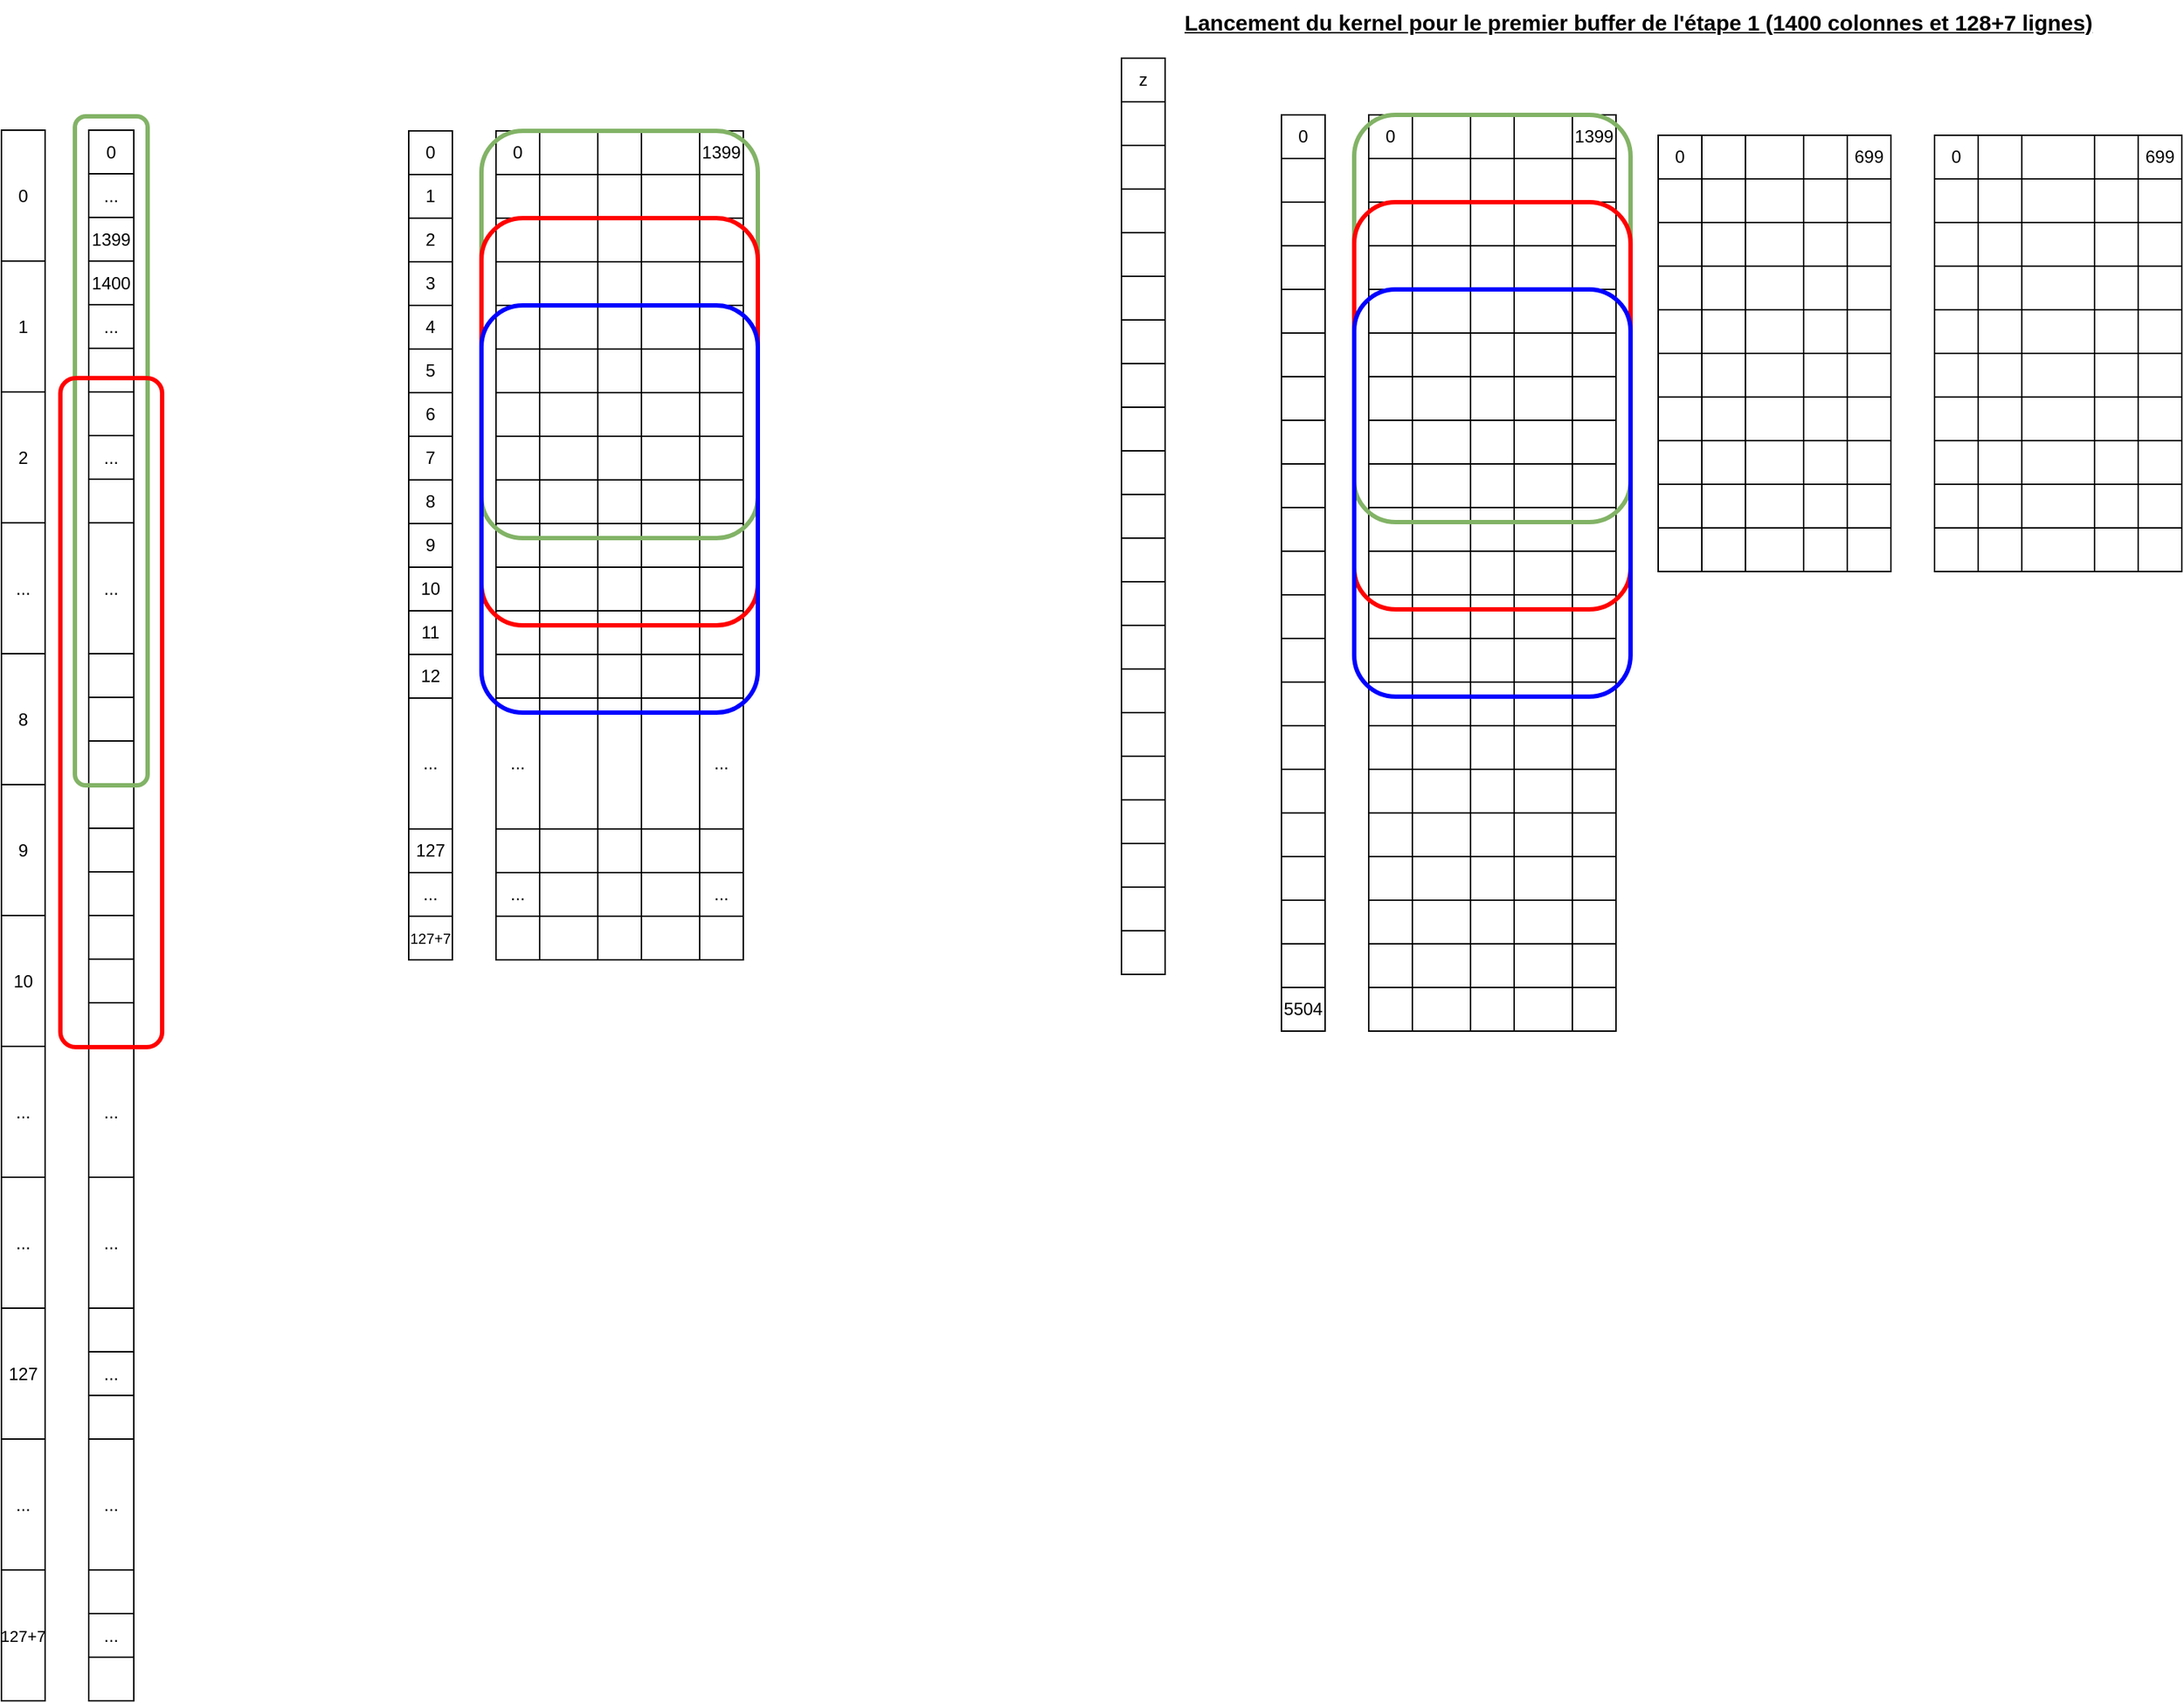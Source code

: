 <mxfile version="26.2.12">
  <diagram name="Page-1" id="uXGTi8KyNME6qBktaG69">
    <mxGraphModel dx="1896" dy="1304" grid="1" gridSize="10" guides="1" tooltips="1" connect="1" arrows="1" fold="1" page="1" pageScale="1" pageWidth="1169" pageHeight="827" math="0" shadow="0">
      <root>
        <mxCell id="0" />
        <mxCell id="1" parent="0" />
        <mxCell id="-y7EwrqE8m3dQd8asa0K-1" value="" style="childLayout=tableLayout;recursiveResize=0;shadow=0;fillColor=none;" vertex="1" parent="1">
          <mxGeometry x="800" y="60" width="30" height="630" as="geometry" />
        </mxCell>
        <mxCell id="-y7EwrqE8m3dQd8asa0K-14" style="shape=tableRow;horizontal=0;startSize=0;swimlaneHead=0;swimlaneBody=0;top=0;left=0;bottom=0;right=0;dropTarget=0;collapsible=0;recursiveResize=0;expand=0;fontStyle=0;fillColor=none;strokeColor=inherit;" vertex="1" parent="-y7EwrqE8m3dQd8asa0K-1">
          <mxGeometry width="30" height="30" as="geometry" />
        </mxCell>
        <mxCell id="-y7EwrqE8m3dQd8asa0K-15" value="z" style="connectable=0;recursiveResize=0;strokeColor=inherit;fillColor=none;align=center;whiteSpace=wrap;html=1;" vertex="1" parent="-y7EwrqE8m3dQd8asa0K-14">
          <mxGeometry width="30" height="30" as="geometry">
            <mxRectangle width="30" height="30" as="alternateBounds" />
          </mxGeometry>
        </mxCell>
        <mxCell id="-y7EwrqE8m3dQd8asa0K-16" style="shape=tableRow;horizontal=0;startSize=0;swimlaneHead=0;swimlaneBody=0;top=0;left=0;bottom=0;right=0;dropTarget=0;collapsible=0;recursiveResize=0;expand=0;fontStyle=0;fillColor=none;strokeColor=inherit;" vertex="1" parent="-y7EwrqE8m3dQd8asa0K-1">
          <mxGeometry y="30" width="30" height="30" as="geometry" />
        </mxCell>
        <mxCell id="-y7EwrqE8m3dQd8asa0K-17" style="connectable=0;recursiveResize=0;strokeColor=inherit;fillColor=none;align=center;whiteSpace=wrap;html=1;" vertex="1" parent="-y7EwrqE8m3dQd8asa0K-16">
          <mxGeometry width="30" height="30" as="geometry">
            <mxRectangle width="30" height="30" as="alternateBounds" />
          </mxGeometry>
        </mxCell>
        <mxCell id="-y7EwrqE8m3dQd8asa0K-18" style="shape=tableRow;horizontal=0;startSize=0;swimlaneHead=0;swimlaneBody=0;top=0;left=0;bottom=0;right=0;dropTarget=0;collapsible=0;recursiveResize=0;expand=0;fontStyle=0;fillColor=none;strokeColor=inherit;" vertex="1" parent="-y7EwrqE8m3dQd8asa0K-1">
          <mxGeometry y="60" width="30" height="30" as="geometry" />
        </mxCell>
        <mxCell id="-y7EwrqE8m3dQd8asa0K-19" style="connectable=0;recursiveResize=0;strokeColor=inherit;fillColor=none;align=center;whiteSpace=wrap;html=1;" vertex="1" parent="-y7EwrqE8m3dQd8asa0K-18">
          <mxGeometry width="30" height="30" as="geometry">
            <mxRectangle width="30" height="30" as="alternateBounds" />
          </mxGeometry>
        </mxCell>
        <mxCell id="-y7EwrqE8m3dQd8asa0K-20" style="shape=tableRow;horizontal=0;startSize=0;swimlaneHead=0;swimlaneBody=0;top=0;left=0;bottom=0;right=0;dropTarget=0;collapsible=0;recursiveResize=0;expand=0;fontStyle=0;fillColor=none;strokeColor=inherit;" vertex="1" parent="-y7EwrqE8m3dQd8asa0K-1">
          <mxGeometry y="90" width="30" height="30" as="geometry" />
        </mxCell>
        <mxCell id="-y7EwrqE8m3dQd8asa0K-21" style="connectable=0;recursiveResize=0;strokeColor=inherit;fillColor=none;align=center;whiteSpace=wrap;html=1;" vertex="1" parent="-y7EwrqE8m3dQd8asa0K-20">
          <mxGeometry width="30" height="30" as="geometry">
            <mxRectangle width="30" height="30" as="alternateBounds" />
          </mxGeometry>
        </mxCell>
        <mxCell id="-y7EwrqE8m3dQd8asa0K-22" style="shape=tableRow;horizontal=0;startSize=0;swimlaneHead=0;swimlaneBody=0;top=0;left=0;bottom=0;right=0;dropTarget=0;collapsible=0;recursiveResize=0;expand=0;fontStyle=0;fillColor=none;strokeColor=inherit;" vertex="1" parent="-y7EwrqE8m3dQd8asa0K-1">
          <mxGeometry y="120" width="30" height="30" as="geometry" />
        </mxCell>
        <mxCell id="-y7EwrqE8m3dQd8asa0K-23" style="connectable=0;recursiveResize=0;strokeColor=inherit;fillColor=none;align=center;whiteSpace=wrap;html=1;" vertex="1" parent="-y7EwrqE8m3dQd8asa0K-22">
          <mxGeometry width="30" height="30" as="geometry">
            <mxRectangle width="30" height="30" as="alternateBounds" />
          </mxGeometry>
        </mxCell>
        <mxCell id="-y7EwrqE8m3dQd8asa0K-24" style="shape=tableRow;horizontal=0;startSize=0;swimlaneHead=0;swimlaneBody=0;top=0;left=0;bottom=0;right=0;dropTarget=0;collapsible=0;recursiveResize=0;expand=0;fontStyle=0;fillColor=none;strokeColor=inherit;" vertex="1" parent="-y7EwrqE8m3dQd8asa0K-1">
          <mxGeometry y="150" width="30" height="30" as="geometry" />
        </mxCell>
        <mxCell id="-y7EwrqE8m3dQd8asa0K-25" style="connectable=0;recursiveResize=0;strokeColor=inherit;fillColor=none;align=center;whiteSpace=wrap;html=1;" vertex="1" parent="-y7EwrqE8m3dQd8asa0K-24">
          <mxGeometry width="30" height="30" as="geometry">
            <mxRectangle width="30" height="30" as="alternateBounds" />
          </mxGeometry>
        </mxCell>
        <mxCell id="-y7EwrqE8m3dQd8asa0K-26" style="shape=tableRow;horizontal=0;startSize=0;swimlaneHead=0;swimlaneBody=0;top=0;left=0;bottom=0;right=0;dropTarget=0;collapsible=0;recursiveResize=0;expand=0;fontStyle=0;fillColor=none;strokeColor=inherit;" vertex="1" parent="-y7EwrqE8m3dQd8asa0K-1">
          <mxGeometry y="180" width="30" height="30" as="geometry" />
        </mxCell>
        <mxCell id="-y7EwrqE8m3dQd8asa0K-27" style="connectable=0;recursiveResize=0;strokeColor=inherit;fillColor=none;align=center;whiteSpace=wrap;html=1;" vertex="1" parent="-y7EwrqE8m3dQd8asa0K-26">
          <mxGeometry width="30" height="30" as="geometry">
            <mxRectangle width="30" height="30" as="alternateBounds" />
          </mxGeometry>
        </mxCell>
        <mxCell id="-y7EwrqE8m3dQd8asa0K-28" style="shape=tableRow;horizontal=0;startSize=0;swimlaneHead=0;swimlaneBody=0;top=0;left=0;bottom=0;right=0;dropTarget=0;collapsible=0;recursiveResize=0;expand=0;fontStyle=0;fillColor=none;strokeColor=inherit;" vertex="1" parent="-y7EwrqE8m3dQd8asa0K-1">
          <mxGeometry y="210" width="30" height="30" as="geometry" />
        </mxCell>
        <mxCell id="-y7EwrqE8m3dQd8asa0K-29" style="connectable=0;recursiveResize=0;strokeColor=inherit;fillColor=none;align=center;whiteSpace=wrap;html=1;" vertex="1" parent="-y7EwrqE8m3dQd8asa0K-28">
          <mxGeometry width="30" height="30" as="geometry">
            <mxRectangle width="30" height="30" as="alternateBounds" />
          </mxGeometry>
        </mxCell>
        <mxCell id="-y7EwrqE8m3dQd8asa0K-30" style="shape=tableRow;horizontal=0;startSize=0;swimlaneHead=0;swimlaneBody=0;top=0;left=0;bottom=0;right=0;dropTarget=0;collapsible=0;recursiveResize=0;expand=0;fontStyle=0;fillColor=none;strokeColor=inherit;" vertex="1" parent="-y7EwrqE8m3dQd8asa0K-1">
          <mxGeometry y="240" width="30" height="30" as="geometry" />
        </mxCell>
        <mxCell id="-y7EwrqE8m3dQd8asa0K-31" style="connectable=0;recursiveResize=0;strokeColor=inherit;fillColor=none;align=center;whiteSpace=wrap;html=1;" vertex="1" parent="-y7EwrqE8m3dQd8asa0K-30">
          <mxGeometry width="30" height="30" as="geometry">
            <mxRectangle width="30" height="30" as="alternateBounds" />
          </mxGeometry>
        </mxCell>
        <mxCell id="-y7EwrqE8m3dQd8asa0K-32" style="shape=tableRow;horizontal=0;startSize=0;swimlaneHead=0;swimlaneBody=0;top=0;left=0;bottom=0;right=0;dropTarget=0;collapsible=0;recursiveResize=0;expand=0;fontStyle=0;fillColor=none;strokeColor=inherit;" vertex="1" parent="-y7EwrqE8m3dQd8asa0K-1">
          <mxGeometry y="270" width="30" height="30" as="geometry" />
        </mxCell>
        <mxCell id="-y7EwrqE8m3dQd8asa0K-33" style="connectable=0;recursiveResize=0;strokeColor=inherit;fillColor=none;align=center;whiteSpace=wrap;html=1;" vertex="1" parent="-y7EwrqE8m3dQd8asa0K-32">
          <mxGeometry width="30" height="30" as="geometry">
            <mxRectangle width="30" height="30" as="alternateBounds" />
          </mxGeometry>
        </mxCell>
        <mxCell id="-y7EwrqE8m3dQd8asa0K-34" style="shape=tableRow;horizontal=0;startSize=0;swimlaneHead=0;swimlaneBody=0;top=0;left=0;bottom=0;right=0;dropTarget=0;collapsible=0;recursiveResize=0;expand=0;fontStyle=0;fillColor=none;strokeColor=inherit;" vertex="1" parent="-y7EwrqE8m3dQd8asa0K-1">
          <mxGeometry y="300" width="30" height="30" as="geometry" />
        </mxCell>
        <mxCell id="-y7EwrqE8m3dQd8asa0K-35" style="connectable=0;recursiveResize=0;strokeColor=inherit;fillColor=none;align=center;whiteSpace=wrap;html=1;" vertex="1" parent="-y7EwrqE8m3dQd8asa0K-34">
          <mxGeometry width="30" height="30" as="geometry">
            <mxRectangle width="30" height="30" as="alternateBounds" />
          </mxGeometry>
        </mxCell>
        <mxCell id="-y7EwrqE8m3dQd8asa0K-36" style="shape=tableRow;horizontal=0;startSize=0;swimlaneHead=0;swimlaneBody=0;top=0;left=0;bottom=0;right=0;dropTarget=0;collapsible=0;recursiveResize=0;expand=0;fontStyle=0;fillColor=none;strokeColor=inherit;" vertex="1" parent="-y7EwrqE8m3dQd8asa0K-1">
          <mxGeometry y="330" width="30" height="30" as="geometry" />
        </mxCell>
        <mxCell id="-y7EwrqE8m3dQd8asa0K-37" style="connectable=0;recursiveResize=0;strokeColor=inherit;fillColor=none;align=center;whiteSpace=wrap;html=1;" vertex="1" parent="-y7EwrqE8m3dQd8asa0K-36">
          <mxGeometry width="30" height="30" as="geometry">
            <mxRectangle width="30" height="30" as="alternateBounds" />
          </mxGeometry>
        </mxCell>
        <mxCell id="-y7EwrqE8m3dQd8asa0K-38" style="shape=tableRow;horizontal=0;startSize=0;swimlaneHead=0;swimlaneBody=0;top=0;left=0;bottom=0;right=0;dropTarget=0;collapsible=0;recursiveResize=0;expand=0;fontStyle=0;fillColor=none;strokeColor=inherit;" vertex="1" parent="-y7EwrqE8m3dQd8asa0K-1">
          <mxGeometry y="360" width="30" height="30" as="geometry" />
        </mxCell>
        <mxCell id="-y7EwrqE8m3dQd8asa0K-39" style="connectable=0;recursiveResize=0;strokeColor=inherit;fillColor=none;align=center;whiteSpace=wrap;html=1;" vertex="1" parent="-y7EwrqE8m3dQd8asa0K-38">
          <mxGeometry width="30" height="30" as="geometry">
            <mxRectangle width="30" height="30" as="alternateBounds" />
          </mxGeometry>
        </mxCell>
        <mxCell id="-y7EwrqE8m3dQd8asa0K-40" style="shape=tableRow;horizontal=0;startSize=0;swimlaneHead=0;swimlaneBody=0;top=0;left=0;bottom=0;right=0;dropTarget=0;collapsible=0;recursiveResize=0;expand=0;fontStyle=0;fillColor=none;strokeColor=inherit;" vertex="1" parent="-y7EwrqE8m3dQd8asa0K-1">
          <mxGeometry y="390" width="30" height="30" as="geometry" />
        </mxCell>
        <mxCell id="-y7EwrqE8m3dQd8asa0K-41" style="connectable=0;recursiveResize=0;strokeColor=inherit;fillColor=none;align=center;whiteSpace=wrap;html=1;" vertex="1" parent="-y7EwrqE8m3dQd8asa0K-40">
          <mxGeometry width="30" height="30" as="geometry">
            <mxRectangle width="30" height="30" as="alternateBounds" />
          </mxGeometry>
        </mxCell>
        <mxCell id="-y7EwrqE8m3dQd8asa0K-42" style="shape=tableRow;horizontal=0;startSize=0;swimlaneHead=0;swimlaneBody=0;top=0;left=0;bottom=0;right=0;dropTarget=0;collapsible=0;recursiveResize=0;expand=0;fontStyle=0;fillColor=none;strokeColor=inherit;" vertex="1" parent="-y7EwrqE8m3dQd8asa0K-1">
          <mxGeometry y="420" width="30" height="30" as="geometry" />
        </mxCell>
        <mxCell id="-y7EwrqE8m3dQd8asa0K-43" style="connectable=0;recursiveResize=0;strokeColor=inherit;fillColor=none;align=center;whiteSpace=wrap;html=1;" vertex="1" parent="-y7EwrqE8m3dQd8asa0K-42">
          <mxGeometry width="30" height="30" as="geometry">
            <mxRectangle width="30" height="30" as="alternateBounds" />
          </mxGeometry>
        </mxCell>
        <mxCell id="-y7EwrqE8m3dQd8asa0K-44" style="shape=tableRow;horizontal=0;startSize=0;swimlaneHead=0;swimlaneBody=0;top=0;left=0;bottom=0;right=0;dropTarget=0;collapsible=0;recursiveResize=0;expand=0;fontStyle=0;fillColor=none;strokeColor=inherit;" vertex="1" parent="-y7EwrqE8m3dQd8asa0K-1">
          <mxGeometry y="450" width="30" height="30" as="geometry" />
        </mxCell>
        <mxCell id="-y7EwrqE8m3dQd8asa0K-45" style="connectable=0;recursiveResize=0;strokeColor=inherit;fillColor=none;align=center;whiteSpace=wrap;html=1;" vertex="1" parent="-y7EwrqE8m3dQd8asa0K-44">
          <mxGeometry width="30" height="30" as="geometry">
            <mxRectangle width="30" height="30" as="alternateBounds" />
          </mxGeometry>
        </mxCell>
        <mxCell id="-y7EwrqE8m3dQd8asa0K-46" style="shape=tableRow;horizontal=0;startSize=0;swimlaneHead=0;swimlaneBody=0;top=0;left=0;bottom=0;right=0;dropTarget=0;collapsible=0;recursiveResize=0;expand=0;fontStyle=0;fillColor=none;strokeColor=inherit;" vertex="1" parent="-y7EwrqE8m3dQd8asa0K-1">
          <mxGeometry y="480" width="30" height="30" as="geometry" />
        </mxCell>
        <mxCell id="-y7EwrqE8m3dQd8asa0K-47" style="connectable=0;recursiveResize=0;strokeColor=inherit;fillColor=none;align=center;whiteSpace=wrap;html=1;" vertex="1" parent="-y7EwrqE8m3dQd8asa0K-46">
          <mxGeometry width="30" height="30" as="geometry">
            <mxRectangle width="30" height="30" as="alternateBounds" />
          </mxGeometry>
        </mxCell>
        <mxCell id="-y7EwrqE8m3dQd8asa0K-48" style="shape=tableRow;horizontal=0;startSize=0;swimlaneHead=0;swimlaneBody=0;top=0;left=0;bottom=0;right=0;dropTarget=0;collapsible=0;recursiveResize=0;expand=0;fontStyle=0;fillColor=none;strokeColor=inherit;" vertex="1" parent="-y7EwrqE8m3dQd8asa0K-1">
          <mxGeometry y="510" width="30" height="30" as="geometry" />
        </mxCell>
        <mxCell id="-y7EwrqE8m3dQd8asa0K-49" style="connectable=0;recursiveResize=0;strokeColor=inherit;fillColor=none;align=center;whiteSpace=wrap;html=1;" vertex="1" parent="-y7EwrqE8m3dQd8asa0K-48">
          <mxGeometry width="30" height="30" as="geometry">
            <mxRectangle width="30" height="30" as="alternateBounds" />
          </mxGeometry>
        </mxCell>
        <mxCell id="-y7EwrqE8m3dQd8asa0K-50" style="shape=tableRow;horizontal=0;startSize=0;swimlaneHead=0;swimlaneBody=0;top=0;left=0;bottom=0;right=0;dropTarget=0;collapsible=0;recursiveResize=0;expand=0;fontStyle=0;fillColor=none;strokeColor=inherit;" vertex="1" parent="-y7EwrqE8m3dQd8asa0K-1">
          <mxGeometry y="540" width="30" height="30" as="geometry" />
        </mxCell>
        <mxCell id="-y7EwrqE8m3dQd8asa0K-51" style="connectable=0;recursiveResize=0;strokeColor=inherit;fillColor=none;align=center;whiteSpace=wrap;html=1;" vertex="1" parent="-y7EwrqE8m3dQd8asa0K-50">
          <mxGeometry width="30" height="30" as="geometry">
            <mxRectangle width="30" height="30" as="alternateBounds" />
          </mxGeometry>
        </mxCell>
        <mxCell id="-y7EwrqE8m3dQd8asa0K-6" style="shape=tableRow;horizontal=0;startSize=0;swimlaneHead=0;swimlaneBody=0;top=0;left=0;bottom=0;right=0;dropTarget=0;collapsible=0;recursiveResize=0;expand=0;fontStyle=0;fillColor=none;strokeColor=inherit;" vertex="1" parent="-y7EwrqE8m3dQd8asa0K-1">
          <mxGeometry y="570" width="30" height="30" as="geometry" />
        </mxCell>
        <mxCell id="-y7EwrqE8m3dQd8asa0K-8" value="" style="connectable=0;recursiveResize=0;strokeColor=inherit;fillColor=none;align=center;whiteSpace=wrap;html=1;" vertex="1" parent="-y7EwrqE8m3dQd8asa0K-6">
          <mxGeometry width="30" height="30" as="geometry">
            <mxRectangle width="30" height="30" as="alternateBounds" />
          </mxGeometry>
        </mxCell>
        <mxCell id="-y7EwrqE8m3dQd8asa0K-10" style="shape=tableRow;horizontal=0;startSize=0;swimlaneHead=0;swimlaneBody=0;top=0;left=0;bottom=0;right=0;dropTarget=0;collapsible=0;recursiveResize=0;expand=0;fontStyle=0;fillColor=none;strokeColor=inherit;" vertex="1" parent="-y7EwrqE8m3dQd8asa0K-1">
          <mxGeometry y="600" width="30" height="30" as="geometry" />
        </mxCell>
        <mxCell id="-y7EwrqE8m3dQd8asa0K-12" value="" style="connectable=0;recursiveResize=0;strokeColor=inherit;fillColor=none;align=center;whiteSpace=wrap;html=1;" vertex="1" parent="-y7EwrqE8m3dQd8asa0K-10">
          <mxGeometry width="30" height="30" as="geometry">
            <mxRectangle width="30" height="30" as="alternateBounds" />
          </mxGeometry>
        </mxCell>
        <mxCell id="-y7EwrqE8m3dQd8asa0K-53" value="" style="childLayout=tableLayout;recursiveResize=0;shadow=0;fillColor=none;" vertex="1" parent="1">
          <mxGeometry x="370" y="110" width="170" height="570" as="geometry" />
        </mxCell>
        <mxCell id="-y7EwrqE8m3dQd8asa0K-54" style="shape=tableRow;horizontal=0;startSize=0;swimlaneHead=0;swimlaneBody=0;top=0;left=0;bottom=0;right=0;dropTarget=0;collapsible=0;recursiveResize=0;expand=0;fontStyle=0;fillColor=none;strokeColor=inherit;" vertex="1" parent="-y7EwrqE8m3dQd8asa0K-53">
          <mxGeometry width="170" height="30" as="geometry" />
        </mxCell>
        <mxCell id="-y7EwrqE8m3dQd8asa0K-55" value="0" style="connectable=0;recursiveResize=0;strokeColor=inherit;fillColor=none;align=center;whiteSpace=wrap;html=1;" vertex="1" parent="-y7EwrqE8m3dQd8asa0K-54">
          <mxGeometry width="30" height="30" as="geometry">
            <mxRectangle width="30" height="30" as="alternateBounds" />
          </mxGeometry>
        </mxCell>
        <mxCell id="-y7EwrqE8m3dQd8asa0K-96" style="connectable=0;recursiveResize=0;strokeColor=inherit;fillColor=none;align=center;whiteSpace=wrap;html=1;" vertex="1" parent="-y7EwrqE8m3dQd8asa0K-54">
          <mxGeometry x="30" width="40" height="30" as="geometry">
            <mxRectangle width="40" height="30" as="alternateBounds" />
          </mxGeometry>
        </mxCell>
        <mxCell id="-y7EwrqE8m3dQd8asa0K-117" style="connectable=0;recursiveResize=0;strokeColor=inherit;fillColor=none;align=center;whiteSpace=wrap;html=1;" vertex="1" parent="-y7EwrqE8m3dQd8asa0K-54">
          <mxGeometry x="70" width="30" height="30" as="geometry">
            <mxRectangle width="30" height="30" as="alternateBounds" />
          </mxGeometry>
        </mxCell>
        <mxCell id="-y7EwrqE8m3dQd8asa0K-138" style="connectable=0;recursiveResize=0;strokeColor=inherit;fillColor=none;align=center;whiteSpace=wrap;html=1;" vertex="1" parent="-y7EwrqE8m3dQd8asa0K-54">
          <mxGeometry x="100" width="40" height="30" as="geometry">
            <mxRectangle width="40" height="30" as="alternateBounds" />
          </mxGeometry>
        </mxCell>
        <mxCell id="-y7EwrqE8m3dQd8asa0K-180" value="1399" style="connectable=0;recursiveResize=0;strokeColor=inherit;fillColor=none;align=center;whiteSpace=wrap;html=1;" vertex="1" parent="-y7EwrqE8m3dQd8asa0K-54">
          <mxGeometry x="140" width="30" height="30" as="geometry">
            <mxRectangle width="30" height="30" as="alternateBounds" />
          </mxGeometry>
        </mxCell>
        <mxCell id="-y7EwrqE8m3dQd8asa0K-56" style="shape=tableRow;horizontal=0;startSize=0;swimlaneHead=0;swimlaneBody=0;top=0;left=0;bottom=0;right=0;dropTarget=0;collapsible=0;recursiveResize=0;expand=0;fontStyle=0;fillColor=none;strokeColor=inherit;" vertex="1" parent="-y7EwrqE8m3dQd8asa0K-53">
          <mxGeometry y="30" width="170" height="30" as="geometry" />
        </mxCell>
        <mxCell id="-y7EwrqE8m3dQd8asa0K-57" style="connectable=0;recursiveResize=0;strokeColor=inherit;fillColor=none;align=center;whiteSpace=wrap;html=1;" vertex="1" parent="-y7EwrqE8m3dQd8asa0K-56">
          <mxGeometry width="30" height="30" as="geometry">
            <mxRectangle width="30" height="30" as="alternateBounds" />
          </mxGeometry>
        </mxCell>
        <mxCell id="-y7EwrqE8m3dQd8asa0K-97" style="connectable=0;recursiveResize=0;strokeColor=inherit;fillColor=none;align=center;whiteSpace=wrap;html=1;" vertex="1" parent="-y7EwrqE8m3dQd8asa0K-56">
          <mxGeometry x="30" width="40" height="30" as="geometry">
            <mxRectangle width="40" height="30" as="alternateBounds" />
          </mxGeometry>
        </mxCell>
        <mxCell id="-y7EwrqE8m3dQd8asa0K-118" style="connectable=0;recursiveResize=0;strokeColor=inherit;fillColor=none;align=center;whiteSpace=wrap;html=1;" vertex="1" parent="-y7EwrqE8m3dQd8asa0K-56">
          <mxGeometry x="70" width="30" height="30" as="geometry">
            <mxRectangle width="30" height="30" as="alternateBounds" />
          </mxGeometry>
        </mxCell>
        <mxCell id="-y7EwrqE8m3dQd8asa0K-139" style="connectable=0;recursiveResize=0;strokeColor=inherit;fillColor=none;align=center;whiteSpace=wrap;html=1;" vertex="1" parent="-y7EwrqE8m3dQd8asa0K-56">
          <mxGeometry x="100" width="40" height="30" as="geometry">
            <mxRectangle width="40" height="30" as="alternateBounds" />
          </mxGeometry>
        </mxCell>
        <mxCell id="-y7EwrqE8m3dQd8asa0K-181" style="connectable=0;recursiveResize=0;strokeColor=inherit;fillColor=none;align=center;whiteSpace=wrap;html=1;" vertex="1" parent="-y7EwrqE8m3dQd8asa0K-56">
          <mxGeometry x="140" width="30" height="30" as="geometry">
            <mxRectangle width="30" height="30" as="alternateBounds" />
          </mxGeometry>
        </mxCell>
        <mxCell id="-y7EwrqE8m3dQd8asa0K-58" style="shape=tableRow;horizontal=0;startSize=0;swimlaneHead=0;swimlaneBody=0;top=0;left=0;bottom=0;right=0;dropTarget=0;collapsible=0;recursiveResize=0;expand=0;fontStyle=0;fillColor=none;strokeColor=inherit;" vertex="1" parent="-y7EwrqE8m3dQd8asa0K-53">
          <mxGeometry y="60" width="170" height="30" as="geometry" />
        </mxCell>
        <mxCell id="-y7EwrqE8m3dQd8asa0K-59" style="connectable=0;recursiveResize=0;strokeColor=inherit;fillColor=none;align=center;whiteSpace=wrap;html=1;" vertex="1" parent="-y7EwrqE8m3dQd8asa0K-58">
          <mxGeometry width="30" height="30" as="geometry">
            <mxRectangle width="30" height="30" as="alternateBounds" />
          </mxGeometry>
        </mxCell>
        <mxCell id="-y7EwrqE8m3dQd8asa0K-98" style="connectable=0;recursiveResize=0;strokeColor=inherit;fillColor=none;align=center;whiteSpace=wrap;html=1;" vertex="1" parent="-y7EwrqE8m3dQd8asa0K-58">
          <mxGeometry x="30" width="40" height="30" as="geometry">
            <mxRectangle width="40" height="30" as="alternateBounds" />
          </mxGeometry>
        </mxCell>
        <mxCell id="-y7EwrqE8m3dQd8asa0K-119" style="connectable=0;recursiveResize=0;strokeColor=inherit;fillColor=none;align=center;whiteSpace=wrap;html=1;" vertex="1" parent="-y7EwrqE8m3dQd8asa0K-58">
          <mxGeometry x="70" width="30" height="30" as="geometry">
            <mxRectangle width="30" height="30" as="alternateBounds" />
          </mxGeometry>
        </mxCell>
        <mxCell id="-y7EwrqE8m3dQd8asa0K-140" style="connectable=0;recursiveResize=0;strokeColor=inherit;fillColor=none;align=center;whiteSpace=wrap;html=1;" vertex="1" parent="-y7EwrqE8m3dQd8asa0K-58">
          <mxGeometry x="100" width="40" height="30" as="geometry">
            <mxRectangle width="40" height="30" as="alternateBounds" />
          </mxGeometry>
        </mxCell>
        <mxCell id="-y7EwrqE8m3dQd8asa0K-182" style="connectable=0;recursiveResize=0;strokeColor=inherit;fillColor=none;align=center;whiteSpace=wrap;html=1;" vertex="1" parent="-y7EwrqE8m3dQd8asa0K-58">
          <mxGeometry x="140" width="30" height="30" as="geometry">
            <mxRectangle width="30" height="30" as="alternateBounds" />
          </mxGeometry>
        </mxCell>
        <mxCell id="-y7EwrqE8m3dQd8asa0K-60" style="shape=tableRow;horizontal=0;startSize=0;swimlaneHead=0;swimlaneBody=0;top=0;left=0;bottom=0;right=0;dropTarget=0;collapsible=0;recursiveResize=0;expand=0;fontStyle=0;fillColor=none;strokeColor=inherit;" vertex="1" parent="-y7EwrqE8m3dQd8asa0K-53">
          <mxGeometry y="90" width="170" height="30" as="geometry" />
        </mxCell>
        <mxCell id="-y7EwrqE8m3dQd8asa0K-61" style="connectable=0;recursiveResize=0;strokeColor=inherit;fillColor=none;align=center;whiteSpace=wrap;html=1;" vertex="1" parent="-y7EwrqE8m3dQd8asa0K-60">
          <mxGeometry width="30" height="30" as="geometry">
            <mxRectangle width="30" height="30" as="alternateBounds" />
          </mxGeometry>
        </mxCell>
        <mxCell id="-y7EwrqE8m3dQd8asa0K-99" style="connectable=0;recursiveResize=0;strokeColor=inherit;fillColor=none;align=center;whiteSpace=wrap;html=1;" vertex="1" parent="-y7EwrqE8m3dQd8asa0K-60">
          <mxGeometry x="30" width="40" height="30" as="geometry">
            <mxRectangle width="40" height="30" as="alternateBounds" />
          </mxGeometry>
        </mxCell>
        <mxCell id="-y7EwrqE8m3dQd8asa0K-120" style="connectable=0;recursiveResize=0;strokeColor=inherit;fillColor=none;align=center;whiteSpace=wrap;html=1;" vertex="1" parent="-y7EwrqE8m3dQd8asa0K-60">
          <mxGeometry x="70" width="30" height="30" as="geometry">
            <mxRectangle width="30" height="30" as="alternateBounds" />
          </mxGeometry>
        </mxCell>
        <mxCell id="-y7EwrqE8m3dQd8asa0K-141" style="connectable=0;recursiveResize=0;strokeColor=inherit;fillColor=none;align=center;whiteSpace=wrap;html=1;" vertex="1" parent="-y7EwrqE8m3dQd8asa0K-60">
          <mxGeometry x="100" width="40" height="30" as="geometry">
            <mxRectangle width="40" height="30" as="alternateBounds" />
          </mxGeometry>
        </mxCell>
        <mxCell id="-y7EwrqE8m3dQd8asa0K-183" style="connectable=0;recursiveResize=0;strokeColor=inherit;fillColor=none;align=center;whiteSpace=wrap;html=1;" vertex="1" parent="-y7EwrqE8m3dQd8asa0K-60">
          <mxGeometry x="140" width="30" height="30" as="geometry">
            <mxRectangle width="30" height="30" as="alternateBounds" />
          </mxGeometry>
        </mxCell>
        <mxCell id="-y7EwrqE8m3dQd8asa0K-62" style="shape=tableRow;horizontal=0;startSize=0;swimlaneHead=0;swimlaneBody=0;top=0;left=0;bottom=0;right=0;dropTarget=0;collapsible=0;recursiveResize=0;expand=0;fontStyle=0;fillColor=none;strokeColor=inherit;" vertex="1" parent="-y7EwrqE8m3dQd8asa0K-53">
          <mxGeometry y="120" width="170" height="30" as="geometry" />
        </mxCell>
        <mxCell id="-y7EwrqE8m3dQd8asa0K-63" style="connectable=0;recursiveResize=0;strokeColor=inherit;fillColor=none;align=center;whiteSpace=wrap;html=1;" vertex="1" parent="-y7EwrqE8m3dQd8asa0K-62">
          <mxGeometry width="30" height="30" as="geometry">
            <mxRectangle width="30" height="30" as="alternateBounds" />
          </mxGeometry>
        </mxCell>
        <mxCell id="-y7EwrqE8m3dQd8asa0K-100" style="connectable=0;recursiveResize=0;strokeColor=inherit;fillColor=none;align=center;whiteSpace=wrap;html=1;" vertex="1" parent="-y7EwrqE8m3dQd8asa0K-62">
          <mxGeometry x="30" width="40" height="30" as="geometry">
            <mxRectangle width="40" height="30" as="alternateBounds" />
          </mxGeometry>
        </mxCell>
        <mxCell id="-y7EwrqE8m3dQd8asa0K-121" style="connectable=0;recursiveResize=0;strokeColor=inherit;fillColor=none;align=center;whiteSpace=wrap;html=1;" vertex="1" parent="-y7EwrqE8m3dQd8asa0K-62">
          <mxGeometry x="70" width="30" height="30" as="geometry">
            <mxRectangle width="30" height="30" as="alternateBounds" />
          </mxGeometry>
        </mxCell>
        <mxCell id="-y7EwrqE8m3dQd8asa0K-142" style="connectable=0;recursiveResize=0;strokeColor=inherit;fillColor=none;align=center;whiteSpace=wrap;html=1;" vertex="1" parent="-y7EwrqE8m3dQd8asa0K-62">
          <mxGeometry x="100" width="40" height="30" as="geometry">
            <mxRectangle width="40" height="30" as="alternateBounds" />
          </mxGeometry>
        </mxCell>
        <mxCell id="-y7EwrqE8m3dQd8asa0K-184" style="connectable=0;recursiveResize=0;strokeColor=inherit;fillColor=none;align=center;whiteSpace=wrap;html=1;" vertex="1" parent="-y7EwrqE8m3dQd8asa0K-62">
          <mxGeometry x="140" width="30" height="30" as="geometry">
            <mxRectangle width="30" height="30" as="alternateBounds" />
          </mxGeometry>
        </mxCell>
        <mxCell id="-y7EwrqE8m3dQd8asa0K-64" style="shape=tableRow;horizontal=0;startSize=0;swimlaneHead=0;swimlaneBody=0;top=0;left=0;bottom=0;right=0;dropTarget=0;collapsible=0;recursiveResize=0;expand=0;fontStyle=0;fillColor=none;strokeColor=inherit;" vertex="1" parent="-y7EwrqE8m3dQd8asa0K-53">
          <mxGeometry y="150" width="170" height="30" as="geometry" />
        </mxCell>
        <mxCell id="-y7EwrqE8m3dQd8asa0K-65" style="connectable=0;recursiveResize=0;strokeColor=inherit;fillColor=none;align=center;whiteSpace=wrap;html=1;" vertex="1" parent="-y7EwrqE8m3dQd8asa0K-64">
          <mxGeometry width="30" height="30" as="geometry">
            <mxRectangle width="30" height="30" as="alternateBounds" />
          </mxGeometry>
        </mxCell>
        <mxCell id="-y7EwrqE8m3dQd8asa0K-101" style="connectable=0;recursiveResize=0;strokeColor=inherit;fillColor=none;align=center;whiteSpace=wrap;html=1;" vertex="1" parent="-y7EwrqE8m3dQd8asa0K-64">
          <mxGeometry x="30" width="40" height="30" as="geometry">
            <mxRectangle width="40" height="30" as="alternateBounds" />
          </mxGeometry>
        </mxCell>
        <mxCell id="-y7EwrqE8m3dQd8asa0K-122" style="connectable=0;recursiveResize=0;strokeColor=inherit;fillColor=none;align=center;whiteSpace=wrap;html=1;" vertex="1" parent="-y7EwrqE8m3dQd8asa0K-64">
          <mxGeometry x="70" width="30" height="30" as="geometry">
            <mxRectangle width="30" height="30" as="alternateBounds" />
          </mxGeometry>
        </mxCell>
        <mxCell id="-y7EwrqE8m3dQd8asa0K-143" style="connectable=0;recursiveResize=0;strokeColor=inherit;fillColor=none;align=center;whiteSpace=wrap;html=1;" vertex="1" parent="-y7EwrqE8m3dQd8asa0K-64">
          <mxGeometry x="100" width="40" height="30" as="geometry">
            <mxRectangle width="40" height="30" as="alternateBounds" />
          </mxGeometry>
        </mxCell>
        <mxCell id="-y7EwrqE8m3dQd8asa0K-185" style="connectable=0;recursiveResize=0;strokeColor=inherit;fillColor=none;align=center;whiteSpace=wrap;html=1;" vertex="1" parent="-y7EwrqE8m3dQd8asa0K-64">
          <mxGeometry x="140" width="30" height="30" as="geometry">
            <mxRectangle width="30" height="30" as="alternateBounds" />
          </mxGeometry>
        </mxCell>
        <mxCell id="-y7EwrqE8m3dQd8asa0K-66" style="shape=tableRow;horizontal=0;startSize=0;swimlaneHead=0;swimlaneBody=0;top=0;left=0;bottom=0;right=0;dropTarget=0;collapsible=0;recursiveResize=0;expand=0;fontStyle=0;fillColor=none;strokeColor=inherit;" vertex="1" parent="-y7EwrqE8m3dQd8asa0K-53">
          <mxGeometry y="180" width="170" height="30" as="geometry" />
        </mxCell>
        <mxCell id="-y7EwrqE8m3dQd8asa0K-67" style="connectable=0;recursiveResize=0;strokeColor=inherit;fillColor=none;align=center;whiteSpace=wrap;html=1;" vertex="1" parent="-y7EwrqE8m3dQd8asa0K-66">
          <mxGeometry width="30" height="30" as="geometry">
            <mxRectangle width="30" height="30" as="alternateBounds" />
          </mxGeometry>
        </mxCell>
        <mxCell id="-y7EwrqE8m3dQd8asa0K-102" style="connectable=0;recursiveResize=0;strokeColor=inherit;fillColor=none;align=center;whiteSpace=wrap;html=1;" vertex="1" parent="-y7EwrqE8m3dQd8asa0K-66">
          <mxGeometry x="30" width="40" height="30" as="geometry">
            <mxRectangle width="40" height="30" as="alternateBounds" />
          </mxGeometry>
        </mxCell>
        <mxCell id="-y7EwrqE8m3dQd8asa0K-123" style="connectable=0;recursiveResize=0;strokeColor=inherit;fillColor=none;align=center;whiteSpace=wrap;html=1;" vertex="1" parent="-y7EwrqE8m3dQd8asa0K-66">
          <mxGeometry x="70" width="30" height="30" as="geometry">
            <mxRectangle width="30" height="30" as="alternateBounds" />
          </mxGeometry>
        </mxCell>
        <mxCell id="-y7EwrqE8m3dQd8asa0K-144" style="connectable=0;recursiveResize=0;strokeColor=inherit;fillColor=none;align=center;whiteSpace=wrap;html=1;" vertex="1" parent="-y7EwrqE8m3dQd8asa0K-66">
          <mxGeometry x="100" width="40" height="30" as="geometry">
            <mxRectangle width="40" height="30" as="alternateBounds" />
          </mxGeometry>
        </mxCell>
        <mxCell id="-y7EwrqE8m3dQd8asa0K-186" style="connectable=0;recursiveResize=0;strokeColor=inherit;fillColor=none;align=center;whiteSpace=wrap;html=1;" vertex="1" parent="-y7EwrqE8m3dQd8asa0K-66">
          <mxGeometry x="140" width="30" height="30" as="geometry">
            <mxRectangle width="30" height="30" as="alternateBounds" />
          </mxGeometry>
        </mxCell>
        <mxCell id="-y7EwrqE8m3dQd8asa0K-68" style="shape=tableRow;horizontal=0;startSize=0;swimlaneHead=0;swimlaneBody=0;top=0;left=0;bottom=0;right=0;dropTarget=0;collapsible=0;recursiveResize=0;expand=0;fontStyle=0;fillColor=none;strokeColor=inherit;" vertex="1" parent="-y7EwrqE8m3dQd8asa0K-53">
          <mxGeometry y="210" width="170" height="30" as="geometry" />
        </mxCell>
        <mxCell id="-y7EwrqE8m3dQd8asa0K-69" style="connectable=0;recursiveResize=0;strokeColor=inherit;fillColor=none;align=center;whiteSpace=wrap;html=1;" vertex="1" parent="-y7EwrqE8m3dQd8asa0K-68">
          <mxGeometry width="30" height="30" as="geometry">
            <mxRectangle width="30" height="30" as="alternateBounds" />
          </mxGeometry>
        </mxCell>
        <mxCell id="-y7EwrqE8m3dQd8asa0K-103" style="connectable=0;recursiveResize=0;strokeColor=inherit;fillColor=none;align=center;whiteSpace=wrap;html=1;" vertex="1" parent="-y7EwrqE8m3dQd8asa0K-68">
          <mxGeometry x="30" width="40" height="30" as="geometry">
            <mxRectangle width="40" height="30" as="alternateBounds" />
          </mxGeometry>
        </mxCell>
        <mxCell id="-y7EwrqE8m3dQd8asa0K-124" style="connectable=0;recursiveResize=0;strokeColor=inherit;fillColor=none;align=center;whiteSpace=wrap;html=1;" vertex="1" parent="-y7EwrqE8m3dQd8asa0K-68">
          <mxGeometry x="70" width="30" height="30" as="geometry">
            <mxRectangle width="30" height="30" as="alternateBounds" />
          </mxGeometry>
        </mxCell>
        <mxCell id="-y7EwrqE8m3dQd8asa0K-145" style="connectable=0;recursiveResize=0;strokeColor=inherit;fillColor=none;align=center;whiteSpace=wrap;html=1;" vertex="1" parent="-y7EwrqE8m3dQd8asa0K-68">
          <mxGeometry x="100" width="40" height="30" as="geometry">
            <mxRectangle width="40" height="30" as="alternateBounds" />
          </mxGeometry>
        </mxCell>
        <mxCell id="-y7EwrqE8m3dQd8asa0K-187" style="connectable=0;recursiveResize=0;strokeColor=inherit;fillColor=none;align=center;whiteSpace=wrap;html=1;" vertex="1" parent="-y7EwrqE8m3dQd8asa0K-68">
          <mxGeometry x="140" width="30" height="30" as="geometry">
            <mxRectangle width="30" height="30" as="alternateBounds" />
          </mxGeometry>
        </mxCell>
        <mxCell id="-y7EwrqE8m3dQd8asa0K-70" style="shape=tableRow;horizontal=0;startSize=0;swimlaneHead=0;swimlaneBody=0;top=0;left=0;bottom=0;right=0;dropTarget=0;collapsible=0;recursiveResize=0;expand=0;fontStyle=0;fillColor=none;strokeColor=inherit;" vertex="1" parent="-y7EwrqE8m3dQd8asa0K-53">
          <mxGeometry y="240" width="170" height="30" as="geometry" />
        </mxCell>
        <mxCell id="-y7EwrqE8m3dQd8asa0K-71" style="connectable=0;recursiveResize=0;strokeColor=inherit;fillColor=none;align=center;whiteSpace=wrap;html=1;" vertex="1" parent="-y7EwrqE8m3dQd8asa0K-70">
          <mxGeometry width="30" height="30" as="geometry">
            <mxRectangle width="30" height="30" as="alternateBounds" />
          </mxGeometry>
        </mxCell>
        <mxCell id="-y7EwrqE8m3dQd8asa0K-104" style="connectable=0;recursiveResize=0;strokeColor=inherit;fillColor=none;align=center;whiteSpace=wrap;html=1;" vertex="1" parent="-y7EwrqE8m3dQd8asa0K-70">
          <mxGeometry x="30" width="40" height="30" as="geometry">
            <mxRectangle width="40" height="30" as="alternateBounds" />
          </mxGeometry>
        </mxCell>
        <mxCell id="-y7EwrqE8m3dQd8asa0K-125" style="connectable=0;recursiveResize=0;strokeColor=inherit;fillColor=none;align=center;whiteSpace=wrap;html=1;" vertex="1" parent="-y7EwrqE8m3dQd8asa0K-70">
          <mxGeometry x="70" width="30" height="30" as="geometry">
            <mxRectangle width="30" height="30" as="alternateBounds" />
          </mxGeometry>
        </mxCell>
        <mxCell id="-y7EwrqE8m3dQd8asa0K-146" style="connectable=0;recursiveResize=0;strokeColor=inherit;fillColor=none;align=center;whiteSpace=wrap;html=1;" vertex="1" parent="-y7EwrqE8m3dQd8asa0K-70">
          <mxGeometry x="100" width="40" height="30" as="geometry">
            <mxRectangle width="40" height="30" as="alternateBounds" />
          </mxGeometry>
        </mxCell>
        <mxCell id="-y7EwrqE8m3dQd8asa0K-188" style="connectable=0;recursiveResize=0;strokeColor=inherit;fillColor=none;align=center;whiteSpace=wrap;html=1;" vertex="1" parent="-y7EwrqE8m3dQd8asa0K-70">
          <mxGeometry x="140" width="30" height="30" as="geometry">
            <mxRectangle width="30" height="30" as="alternateBounds" />
          </mxGeometry>
        </mxCell>
        <mxCell id="-y7EwrqE8m3dQd8asa0K-72" style="shape=tableRow;horizontal=0;startSize=0;swimlaneHead=0;swimlaneBody=0;top=0;left=0;bottom=0;right=0;dropTarget=0;collapsible=0;recursiveResize=0;expand=0;fontStyle=0;fillColor=none;strokeColor=inherit;" vertex="1" parent="-y7EwrqE8m3dQd8asa0K-53">
          <mxGeometry y="270" width="170" height="30" as="geometry" />
        </mxCell>
        <mxCell id="-y7EwrqE8m3dQd8asa0K-73" style="connectable=0;recursiveResize=0;strokeColor=inherit;fillColor=none;align=center;whiteSpace=wrap;html=1;" vertex="1" parent="-y7EwrqE8m3dQd8asa0K-72">
          <mxGeometry width="30" height="30" as="geometry">
            <mxRectangle width="30" height="30" as="alternateBounds" />
          </mxGeometry>
        </mxCell>
        <mxCell id="-y7EwrqE8m3dQd8asa0K-105" style="connectable=0;recursiveResize=0;strokeColor=inherit;fillColor=none;align=center;whiteSpace=wrap;html=1;" vertex="1" parent="-y7EwrqE8m3dQd8asa0K-72">
          <mxGeometry x="30" width="40" height="30" as="geometry">
            <mxRectangle width="40" height="30" as="alternateBounds" />
          </mxGeometry>
        </mxCell>
        <mxCell id="-y7EwrqE8m3dQd8asa0K-126" style="connectable=0;recursiveResize=0;strokeColor=inherit;fillColor=none;align=center;whiteSpace=wrap;html=1;" vertex="1" parent="-y7EwrqE8m3dQd8asa0K-72">
          <mxGeometry x="70" width="30" height="30" as="geometry">
            <mxRectangle width="30" height="30" as="alternateBounds" />
          </mxGeometry>
        </mxCell>
        <mxCell id="-y7EwrqE8m3dQd8asa0K-147" style="connectable=0;recursiveResize=0;strokeColor=inherit;fillColor=none;align=center;whiteSpace=wrap;html=1;" vertex="1" parent="-y7EwrqE8m3dQd8asa0K-72">
          <mxGeometry x="100" width="40" height="30" as="geometry">
            <mxRectangle width="40" height="30" as="alternateBounds" />
          </mxGeometry>
        </mxCell>
        <mxCell id="-y7EwrqE8m3dQd8asa0K-189" style="connectable=0;recursiveResize=0;strokeColor=inherit;fillColor=none;align=center;whiteSpace=wrap;html=1;" vertex="1" parent="-y7EwrqE8m3dQd8asa0K-72">
          <mxGeometry x="140" width="30" height="30" as="geometry">
            <mxRectangle width="30" height="30" as="alternateBounds" />
          </mxGeometry>
        </mxCell>
        <mxCell id="-y7EwrqE8m3dQd8asa0K-74" style="shape=tableRow;horizontal=0;startSize=0;swimlaneHead=0;swimlaneBody=0;top=0;left=0;bottom=0;right=0;dropTarget=0;collapsible=0;recursiveResize=0;expand=0;fontStyle=0;fillColor=none;strokeColor=inherit;" vertex="1" parent="-y7EwrqE8m3dQd8asa0K-53">
          <mxGeometry y="300" width="170" height="30" as="geometry" />
        </mxCell>
        <mxCell id="-y7EwrqE8m3dQd8asa0K-75" style="connectable=0;recursiveResize=0;strokeColor=inherit;fillColor=none;align=center;whiteSpace=wrap;html=1;" vertex="1" parent="-y7EwrqE8m3dQd8asa0K-74">
          <mxGeometry width="30" height="30" as="geometry">
            <mxRectangle width="30" height="30" as="alternateBounds" />
          </mxGeometry>
        </mxCell>
        <mxCell id="-y7EwrqE8m3dQd8asa0K-106" style="connectable=0;recursiveResize=0;strokeColor=inherit;fillColor=none;align=center;whiteSpace=wrap;html=1;" vertex="1" parent="-y7EwrqE8m3dQd8asa0K-74">
          <mxGeometry x="30" width="40" height="30" as="geometry">
            <mxRectangle width="40" height="30" as="alternateBounds" />
          </mxGeometry>
        </mxCell>
        <mxCell id="-y7EwrqE8m3dQd8asa0K-127" style="connectable=0;recursiveResize=0;strokeColor=inherit;fillColor=none;align=center;whiteSpace=wrap;html=1;" vertex="1" parent="-y7EwrqE8m3dQd8asa0K-74">
          <mxGeometry x="70" width="30" height="30" as="geometry">
            <mxRectangle width="30" height="30" as="alternateBounds" />
          </mxGeometry>
        </mxCell>
        <mxCell id="-y7EwrqE8m3dQd8asa0K-148" style="connectable=0;recursiveResize=0;strokeColor=inherit;fillColor=none;align=center;whiteSpace=wrap;html=1;" vertex="1" parent="-y7EwrqE8m3dQd8asa0K-74">
          <mxGeometry x="100" width="40" height="30" as="geometry">
            <mxRectangle width="40" height="30" as="alternateBounds" />
          </mxGeometry>
        </mxCell>
        <mxCell id="-y7EwrqE8m3dQd8asa0K-190" style="connectable=0;recursiveResize=0;strokeColor=inherit;fillColor=none;align=center;whiteSpace=wrap;html=1;" vertex="1" parent="-y7EwrqE8m3dQd8asa0K-74">
          <mxGeometry x="140" width="30" height="30" as="geometry">
            <mxRectangle width="30" height="30" as="alternateBounds" />
          </mxGeometry>
        </mxCell>
        <mxCell id="-y7EwrqE8m3dQd8asa0K-76" style="shape=tableRow;horizontal=0;startSize=0;swimlaneHead=0;swimlaneBody=0;top=0;left=0;bottom=0;right=0;dropTarget=0;collapsible=0;recursiveResize=0;expand=0;fontStyle=0;fillColor=none;strokeColor=inherit;" vertex="1" parent="-y7EwrqE8m3dQd8asa0K-53">
          <mxGeometry y="330" width="170" height="30" as="geometry" />
        </mxCell>
        <mxCell id="-y7EwrqE8m3dQd8asa0K-77" style="connectable=0;recursiveResize=0;strokeColor=inherit;fillColor=none;align=center;whiteSpace=wrap;html=1;" vertex="1" parent="-y7EwrqE8m3dQd8asa0K-76">
          <mxGeometry width="30" height="30" as="geometry">
            <mxRectangle width="30" height="30" as="alternateBounds" />
          </mxGeometry>
        </mxCell>
        <mxCell id="-y7EwrqE8m3dQd8asa0K-107" style="connectable=0;recursiveResize=0;strokeColor=inherit;fillColor=none;align=center;whiteSpace=wrap;html=1;" vertex="1" parent="-y7EwrqE8m3dQd8asa0K-76">
          <mxGeometry x="30" width="40" height="30" as="geometry">
            <mxRectangle width="40" height="30" as="alternateBounds" />
          </mxGeometry>
        </mxCell>
        <mxCell id="-y7EwrqE8m3dQd8asa0K-128" style="connectable=0;recursiveResize=0;strokeColor=inherit;fillColor=none;align=center;whiteSpace=wrap;html=1;" vertex="1" parent="-y7EwrqE8m3dQd8asa0K-76">
          <mxGeometry x="70" width="30" height="30" as="geometry">
            <mxRectangle width="30" height="30" as="alternateBounds" />
          </mxGeometry>
        </mxCell>
        <mxCell id="-y7EwrqE8m3dQd8asa0K-149" style="connectable=0;recursiveResize=0;strokeColor=inherit;fillColor=none;align=center;whiteSpace=wrap;html=1;" vertex="1" parent="-y7EwrqE8m3dQd8asa0K-76">
          <mxGeometry x="100" width="40" height="30" as="geometry">
            <mxRectangle width="40" height="30" as="alternateBounds" />
          </mxGeometry>
        </mxCell>
        <mxCell id="-y7EwrqE8m3dQd8asa0K-191" style="connectable=0;recursiveResize=0;strokeColor=inherit;fillColor=none;align=center;whiteSpace=wrap;html=1;" vertex="1" parent="-y7EwrqE8m3dQd8asa0K-76">
          <mxGeometry x="140" width="30" height="30" as="geometry">
            <mxRectangle width="30" height="30" as="alternateBounds" />
          </mxGeometry>
        </mxCell>
        <mxCell id="-y7EwrqE8m3dQd8asa0K-78" style="shape=tableRow;horizontal=0;startSize=0;swimlaneHead=0;swimlaneBody=0;top=0;left=0;bottom=0;right=0;dropTarget=0;collapsible=0;recursiveResize=0;expand=0;fontStyle=0;fillColor=none;strokeColor=inherit;" vertex="1" parent="-y7EwrqE8m3dQd8asa0K-53">
          <mxGeometry y="360" width="170" height="30" as="geometry" />
        </mxCell>
        <mxCell id="-y7EwrqE8m3dQd8asa0K-79" style="connectable=0;recursiveResize=0;strokeColor=inherit;fillColor=none;align=center;whiteSpace=wrap;html=1;" vertex="1" parent="-y7EwrqE8m3dQd8asa0K-78">
          <mxGeometry width="30" height="30" as="geometry">
            <mxRectangle width="30" height="30" as="alternateBounds" />
          </mxGeometry>
        </mxCell>
        <mxCell id="-y7EwrqE8m3dQd8asa0K-108" style="connectable=0;recursiveResize=0;strokeColor=inherit;fillColor=none;align=center;whiteSpace=wrap;html=1;" vertex="1" parent="-y7EwrqE8m3dQd8asa0K-78">
          <mxGeometry x="30" width="40" height="30" as="geometry">
            <mxRectangle width="40" height="30" as="alternateBounds" />
          </mxGeometry>
        </mxCell>
        <mxCell id="-y7EwrqE8m3dQd8asa0K-129" style="connectable=0;recursiveResize=0;strokeColor=inherit;fillColor=none;align=center;whiteSpace=wrap;html=1;" vertex="1" parent="-y7EwrqE8m3dQd8asa0K-78">
          <mxGeometry x="70" width="30" height="30" as="geometry">
            <mxRectangle width="30" height="30" as="alternateBounds" />
          </mxGeometry>
        </mxCell>
        <mxCell id="-y7EwrqE8m3dQd8asa0K-150" style="connectable=0;recursiveResize=0;strokeColor=inherit;fillColor=none;align=center;whiteSpace=wrap;html=1;" vertex="1" parent="-y7EwrqE8m3dQd8asa0K-78">
          <mxGeometry x="100" width="40" height="30" as="geometry">
            <mxRectangle width="40" height="30" as="alternateBounds" />
          </mxGeometry>
        </mxCell>
        <mxCell id="-y7EwrqE8m3dQd8asa0K-192" style="connectable=0;recursiveResize=0;strokeColor=inherit;fillColor=none;align=center;whiteSpace=wrap;html=1;" vertex="1" parent="-y7EwrqE8m3dQd8asa0K-78">
          <mxGeometry x="140" width="30" height="30" as="geometry">
            <mxRectangle width="30" height="30" as="alternateBounds" />
          </mxGeometry>
        </mxCell>
        <mxCell id="-y7EwrqE8m3dQd8asa0K-80" style="shape=tableRow;horizontal=0;startSize=0;swimlaneHead=0;swimlaneBody=0;top=0;left=0;bottom=0;right=0;dropTarget=0;collapsible=0;recursiveResize=0;expand=0;fontStyle=0;fillColor=none;strokeColor=inherit;" vertex="1" parent="-y7EwrqE8m3dQd8asa0K-53">
          <mxGeometry y="390" width="170" height="90" as="geometry" />
        </mxCell>
        <mxCell id="-y7EwrqE8m3dQd8asa0K-81" value="..." style="connectable=0;recursiveResize=0;strokeColor=inherit;fillColor=none;align=center;whiteSpace=wrap;html=1;" vertex="1" parent="-y7EwrqE8m3dQd8asa0K-80">
          <mxGeometry width="30" height="90" as="geometry">
            <mxRectangle width="30" height="90" as="alternateBounds" />
          </mxGeometry>
        </mxCell>
        <mxCell id="-y7EwrqE8m3dQd8asa0K-109" style="connectable=0;recursiveResize=0;strokeColor=inherit;fillColor=none;align=center;whiteSpace=wrap;html=1;" vertex="1" parent="-y7EwrqE8m3dQd8asa0K-80">
          <mxGeometry x="30" width="40" height="90" as="geometry">
            <mxRectangle width="40" height="90" as="alternateBounds" />
          </mxGeometry>
        </mxCell>
        <mxCell id="-y7EwrqE8m3dQd8asa0K-130" style="connectable=0;recursiveResize=0;strokeColor=inherit;fillColor=none;align=center;whiteSpace=wrap;html=1;" vertex="1" parent="-y7EwrqE8m3dQd8asa0K-80">
          <mxGeometry x="70" width="30" height="90" as="geometry">
            <mxRectangle width="30" height="90" as="alternateBounds" />
          </mxGeometry>
        </mxCell>
        <mxCell id="-y7EwrqE8m3dQd8asa0K-151" style="connectable=0;recursiveResize=0;strokeColor=inherit;fillColor=none;align=center;whiteSpace=wrap;html=1;" vertex="1" parent="-y7EwrqE8m3dQd8asa0K-80">
          <mxGeometry x="100" width="40" height="90" as="geometry">
            <mxRectangle width="40" height="90" as="alternateBounds" />
          </mxGeometry>
        </mxCell>
        <mxCell id="-y7EwrqE8m3dQd8asa0K-193" value="..." style="connectable=0;recursiveResize=0;strokeColor=inherit;fillColor=none;align=center;whiteSpace=wrap;html=1;" vertex="1" parent="-y7EwrqE8m3dQd8asa0K-80">
          <mxGeometry x="140" width="30" height="90" as="geometry">
            <mxRectangle width="30" height="90" as="alternateBounds" />
          </mxGeometry>
        </mxCell>
        <mxCell id="-y7EwrqE8m3dQd8asa0K-82" style="shape=tableRow;horizontal=0;startSize=0;swimlaneHead=0;swimlaneBody=0;top=0;left=0;bottom=0;right=0;dropTarget=0;collapsible=0;recursiveResize=0;expand=0;fontStyle=0;fillColor=none;strokeColor=inherit;" vertex="1" parent="-y7EwrqE8m3dQd8asa0K-53">
          <mxGeometry y="480" width="170" height="30" as="geometry" />
        </mxCell>
        <mxCell id="-y7EwrqE8m3dQd8asa0K-83" style="connectable=0;recursiveResize=0;strokeColor=inherit;fillColor=none;align=center;whiteSpace=wrap;html=1;" vertex="1" parent="-y7EwrqE8m3dQd8asa0K-82">
          <mxGeometry width="30" height="30" as="geometry">
            <mxRectangle width="30" height="30" as="alternateBounds" />
          </mxGeometry>
        </mxCell>
        <mxCell id="-y7EwrqE8m3dQd8asa0K-110" style="connectable=0;recursiveResize=0;strokeColor=inherit;fillColor=none;align=center;whiteSpace=wrap;html=1;" vertex="1" parent="-y7EwrqE8m3dQd8asa0K-82">
          <mxGeometry x="30" width="40" height="30" as="geometry">
            <mxRectangle width="40" height="30" as="alternateBounds" />
          </mxGeometry>
        </mxCell>
        <mxCell id="-y7EwrqE8m3dQd8asa0K-131" style="connectable=0;recursiveResize=0;strokeColor=inherit;fillColor=none;align=center;whiteSpace=wrap;html=1;" vertex="1" parent="-y7EwrqE8m3dQd8asa0K-82">
          <mxGeometry x="70" width="30" height="30" as="geometry">
            <mxRectangle width="30" height="30" as="alternateBounds" />
          </mxGeometry>
        </mxCell>
        <mxCell id="-y7EwrqE8m3dQd8asa0K-152" style="connectable=0;recursiveResize=0;strokeColor=inherit;fillColor=none;align=center;whiteSpace=wrap;html=1;" vertex="1" parent="-y7EwrqE8m3dQd8asa0K-82">
          <mxGeometry x="100" width="40" height="30" as="geometry">
            <mxRectangle width="40" height="30" as="alternateBounds" />
          </mxGeometry>
        </mxCell>
        <mxCell id="-y7EwrqE8m3dQd8asa0K-194" style="connectable=0;recursiveResize=0;strokeColor=inherit;fillColor=none;align=center;whiteSpace=wrap;html=1;" vertex="1" parent="-y7EwrqE8m3dQd8asa0K-82">
          <mxGeometry x="140" width="30" height="30" as="geometry">
            <mxRectangle width="30" height="30" as="alternateBounds" />
          </mxGeometry>
        </mxCell>
        <mxCell id="-y7EwrqE8m3dQd8asa0K-857" style="shape=tableRow;horizontal=0;startSize=0;swimlaneHead=0;swimlaneBody=0;top=0;left=0;bottom=0;right=0;dropTarget=0;collapsible=0;recursiveResize=0;expand=0;fontStyle=0;fillColor=none;strokeColor=inherit;" vertex="1" parent="-y7EwrqE8m3dQd8asa0K-53">
          <mxGeometry y="510" width="170" height="30" as="geometry" />
        </mxCell>
        <mxCell id="-y7EwrqE8m3dQd8asa0K-858" value="..." style="connectable=0;recursiveResize=0;strokeColor=inherit;fillColor=none;align=center;whiteSpace=wrap;html=1;" vertex="1" parent="-y7EwrqE8m3dQd8asa0K-857">
          <mxGeometry width="30" height="30" as="geometry">
            <mxRectangle width="30" height="30" as="alternateBounds" />
          </mxGeometry>
        </mxCell>
        <mxCell id="-y7EwrqE8m3dQd8asa0K-859" style="connectable=0;recursiveResize=0;strokeColor=inherit;fillColor=none;align=center;whiteSpace=wrap;html=1;" vertex="1" parent="-y7EwrqE8m3dQd8asa0K-857">
          <mxGeometry x="30" width="40" height="30" as="geometry">
            <mxRectangle width="40" height="30" as="alternateBounds" />
          </mxGeometry>
        </mxCell>
        <mxCell id="-y7EwrqE8m3dQd8asa0K-860" style="connectable=0;recursiveResize=0;strokeColor=inherit;fillColor=none;align=center;whiteSpace=wrap;html=1;" vertex="1" parent="-y7EwrqE8m3dQd8asa0K-857">
          <mxGeometry x="70" width="30" height="30" as="geometry">
            <mxRectangle width="30" height="30" as="alternateBounds" />
          </mxGeometry>
        </mxCell>
        <mxCell id="-y7EwrqE8m3dQd8asa0K-861" style="connectable=0;recursiveResize=0;strokeColor=inherit;fillColor=none;align=center;whiteSpace=wrap;html=1;" vertex="1" parent="-y7EwrqE8m3dQd8asa0K-857">
          <mxGeometry x="100" width="40" height="30" as="geometry">
            <mxRectangle width="40" height="30" as="alternateBounds" />
          </mxGeometry>
        </mxCell>
        <mxCell id="-y7EwrqE8m3dQd8asa0K-862" value="..." style="connectable=0;recursiveResize=0;strokeColor=inherit;fillColor=none;align=center;whiteSpace=wrap;html=1;" vertex="1" parent="-y7EwrqE8m3dQd8asa0K-857">
          <mxGeometry x="140" width="30" height="30" as="geometry">
            <mxRectangle width="30" height="30" as="alternateBounds" />
          </mxGeometry>
        </mxCell>
        <mxCell id="-y7EwrqE8m3dQd8asa0K-94" style="shape=tableRow;horizontal=0;startSize=0;swimlaneHead=0;swimlaneBody=0;top=0;left=0;bottom=0;right=0;dropTarget=0;collapsible=0;recursiveResize=0;expand=0;fontStyle=0;fillColor=none;strokeColor=inherit;" vertex="1" parent="-y7EwrqE8m3dQd8asa0K-53">
          <mxGeometry y="540" width="170" height="30" as="geometry" />
        </mxCell>
        <mxCell id="-y7EwrqE8m3dQd8asa0K-95" value="" style="connectable=0;recursiveResize=0;strokeColor=inherit;fillColor=none;align=center;whiteSpace=wrap;html=1;" vertex="1" parent="-y7EwrqE8m3dQd8asa0K-94">
          <mxGeometry width="30" height="30" as="geometry">
            <mxRectangle width="30" height="30" as="alternateBounds" />
          </mxGeometry>
        </mxCell>
        <mxCell id="-y7EwrqE8m3dQd8asa0K-116" style="connectable=0;recursiveResize=0;strokeColor=inherit;fillColor=none;align=center;whiteSpace=wrap;html=1;" vertex="1" parent="-y7EwrqE8m3dQd8asa0K-94">
          <mxGeometry x="30" width="40" height="30" as="geometry">
            <mxRectangle width="40" height="30" as="alternateBounds" />
          </mxGeometry>
        </mxCell>
        <mxCell id="-y7EwrqE8m3dQd8asa0K-137" style="connectable=0;recursiveResize=0;strokeColor=inherit;fillColor=none;align=center;whiteSpace=wrap;html=1;" vertex="1" parent="-y7EwrqE8m3dQd8asa0K-94">
          <mxGeometry x="70" width="30" height="30" as="geometry">
            <mxRectangle width="30" height="30" as="alternateBounds" />
          </mxGeometry>
        </mxCell>
        <mxCell id="-y7EwrqE8m3dQd8asa0K-158" style="connectable=0;recursiveResize=0;strokeColor=inherit;fillColor=none;align=center;whiteSpace=wrap;html=1;" vertex="1" parent="-y7EwrqE8m3dQd8asa0K-94">
          <mxGeometry x="100" width="40" height="30" as="geometry">
            <mxRectangle width="40" height="30" as="alternateBounds" />
          </mxGeometry>
        </mxCell>
        <mxCell id="-y7EwrqE8m3dQd8asa0K-200" style="connectable=0;recursiveResize=0;strokeColor=inherit;fillColor=none;align=center;whiteSpace=wrap;html=1;" vertex="1" parent="-y7EwrqE8m3dQd8asa0K-94">
          <mxGeometry x="140" width="30" height="30" as="geometry">
            <mxRectangle width="30" height="30" as="alternateBounds" />
          </mxGeometry>
        </mxCell>
        <mxCell id="-y7EwrqE8m3dQd8asa0K-201" value="" style="childLayout=tableLayout;recursiveResize=0;shadow=0;fillColor=none;" vertex="1" parent="1">
          <mxGeometry x="1169" y="113" width="160" height="300" as="geometry" />
        </mxCell>
        <mxCell id="-y7EwrqE8m3dQd8asa0K-202" style="shape=tableRow;horizontal=0;startSize=0;swimlaneHead=0;swimlaneBody=0;top=0;left=0;bottom=0;right=0;dropTarget=0;collapsible=0;recursiveResize=0;expand=0;fontStyle=0;fillColor=none;strokeColor=inherit;" vertex="1" parent="-y7EwrqE8m3dQd8asa0K-201">
          <mxGeometry width="160" height="30" as="geometry" />
        </mxCell>
        <mxCell id="-y7EwrqE8m3dQd8asa0K-203" value="0" style="connectable=0;recursiveResize=0;strokeColor=inherit;fillColor=none;align=center;whiteSpace=wrap;html=1;" vertex="1" parent="-y7EwrqE8m3dQd8asa0K-202">
          <mxGeometry width="30" height="30" as="geometry">
            <mxRectangle width="30" height="30" as="alternateBounds" />
          </mxGeometry>
        </mxCell>
        <mxCell id="-y7EwrqE8m3dQd8asa0K-204" style="connectable=0;recursiveResize=0;strokeColor=inherit;fillColor=none;align=center;whiteSpace=wrap;html=1;" vertex="1" parent="-y7EwrqE8m3dQd8asa0K-202">
          <mxGeometry x="30" width="30" height="30" as="geometry">
            <mxRectangle width="30" height="30" as="alternateBounds" />
          </mxGeometry>
        </mxCell>
        <mxCell id="-y7EwrqE8m3dQd8asa0K-518" style="connectable=0;recursiveResize=0;strokeColor=inherit;fillColor=none;align=center;whiteSpace=wrap;html=1;" vertex="1" parent="-y7EwrqE8m3dQd8asa0K-202">
          <mxGeometry x="60" width="40" height="30" as="geometry">
            <mxRectangle width="40" height="30" as="alternateBounds" />
          </mxGeometry>
        </mxCell>
        <mxCell id="-y7EwrqE8m3dQd8asa0K-508" style="connectable=0;recursiveResize=0;strokeColor=inherit;fillColor=none;align=center;whiteSpace=wrap;html=1;" vertex="1" parent="-y7EwrqE8m3dQd8asa0K-202">
          <mxGeometry x="100" width="30" height="30" as="geometry">
            <mxRectangle width="30" height="30" as="alternateBounds" />
          </mxGeometry>
        </mxCell>
        <mxCell id="-y7EwrqE8m3dQd8asa0K-208" value="699" style="connectable=0;recursiveResize=0;strokeColor=inherit;fillColor=none;align=center;whiteSpace=wrap;html=1;" vertex="1" parent="-y7EwrqE8m3dQd8asa0K-202">
          <mxGeometry x="130" width="30" height="30" as="geometry">
            <mxRectangle width="30" height="30" as="alternateBounds" />
          </mxGeometry>
        </mxCell>
        <mxCell id="-y7EwrqE8m3dQd8asa0K-209" style="shape=tableRow;horizontal=0;startSize=0;swimlaneHead=0;swimlaneBody=0;top=0;left=0;bottom=0;right=0;dropTarget=0;collapsible=0;recursiveResize=0;expand=0;fontStyle=0;fillColor=none;strokeColor=inherit;" vertex="1" parent="-y7EwrqE8m3dQd8asa0K-201">
          <mxGeometry y="30" width="160" height="30" as="geometry" />
        </mxCell>
        <mxCell id="-y7EwrqE8m3dQd8asa0K-210" style="connectable=0;recursiveResize=0;strokeColor=inherit;fillColor=none;align=center;whiteSpace=wrap;html=1;" vertex="1" parent="-y7EwrqE8m3dQd8asa0K-209">
          <mxGeometry width="30" height="30" as="geometry">
            <mxRectangle width="30" height="30" as="alternateBounds" />
          </mxGeometry>
        </mxCell>
        <mxCell id="-y7EwrqE8m3dQd8asa0K-211" style="connectable=0;recursiveResize=0;strokeColor=inherit;fillColor=none;align=center;whiteSpace=wrap;html=1;" vertex="1" parent="-y7EwrqE8m3dQd8asa0K-209">
          <mxGeometry x="30" width="30" height="30" as="geometry">
            <mxRectangle width="30" height="30" as="alternateBounds" />
          </mxGeometry>
        </mxCell>
        <mxCell id="-y7EwrqE8m3dQd8asa0K-519" style="connectable=0;recursiveResize=0;strokeColor=inherit;fillColor=none;align=center;whiteSpace=wrap;html=1;" vertex="1" parent="-y7EwrqE8m3dQd8asa0K-209">
          <mxGeometry x="60" width="40" height="30" as="geometry">
            <mxRectangle width="40" height="30" as="alternateBounds" />
          </mxGeometry>
        </mxCell>
        <mxCell id="-y7EwrqE8m3dQd8asa0K-509" style="connectable=0;recursiveResize=0;strokeColor=inherit;fillColor=none;align=center;whiteSpace=wrap;html=1;" vertex="1" parent="-y7EwrqE8m3dQd8asa0K-209">
          <mxGeometry x="100" width="30" height="30" as="geometry">
            <mxRectangle width="30" height="30" as="alternateBounds" />
          </mxGeometry>
        </mxCell>
        <mxCell id="-y7EwrqE8m3dQd8asa0K-215" style="connectable=0;recursiveResize=0;strokeColor=inherit;fillColor=none;align=center;whiteSpace=wrap;html=1;" vertex="1" parent="-y7EwrqE8m3dQd8asa0K-209">
          <mxGeometry x="130" width="30" height="30" as="geometry">
            <mxRectangle width="30" height="30" as="alternateBounds" />
          </mxGeometry>
        </mxCell>
        <mxCell id="-y7EwrqE8m3dQd8asa0K-216" style="shape=tableRow;horizontal=0;startSize=0;swimlaneHead=0;swimlaneBody=0;top=0;left=0;bottom=0;right=0;dropTarget=0;collapsible=0;recursiveResize=0;expand=0;fontStyle=0;fillColor=none;strokeColor=inherit;" vertex="1" parent="-y7EwrqE8m3dQd8asa0K-201">
          <mxGeometry y="60" width="160" height="30" as="geometry" />
        </mxCell>
        <mxCell id="-y7EwrqE8m3dQd8asa0K-217" style="connectable=0;recursiveResize=0;strokeColor=inherit;fillColor=none;align=center;whiteSpace=wrap;html=1;" vertex="1" parent="-y7EwrqE8m3dQd8asa0K-216">
          <mxGeometry width="30" height="30" as="geometry">
            <mxRectangle width="30" height="30" as="alternateBounds" />
          </mxGeometry>
        </mxCell>
        <mxCell id="-y7EwrqE8m3dQd8asa0K-218" style="connectable=0;recursiveResize=0;strokeColor=inherit;fillColor=none;align=center;whiteSpace=wrap;html=1;" vertex="1" parent="-y7EwrqE8m3dQd8asa0K-216">
          <mxGeometry x="30" width="30" height="30" as="geometry">
            <mxRectangle width="30" height="30" as="alternateBounds" />
          </mxGeometry>
        </mxCell>
        <mxCell id="-y7EwrqE8m3dQd8asa0K-520" style="connectable=0;recursiveResize=0;strokeColor=inherit;fillColor=none;align=center;whiteSpace=wrap;html=1;" vertex="1" parent="-y7EwrqE8m3dQd8asa0K-216">
          <mxGeometry x="60" width="40" height="30" as="geometry">
            <mxRectangle width="40" height="30" as="alternateBounds" />
          </mxGeometry>
        </mxCell>
        <mxCell id="-y7EwrqE8m3dQd8asa0K-510" style="connectable=0;recursiveResize=0;strokeColor=inherit;fillColor=none;align=center;whiteSpace=wrap;html=1;" vertex="1" parent="-y7EwrqE8m3dQd8asa0K-216">
          <mxGeometry x="100" width="30" height="30" as="geometry">
            <mxRectangle width="30" height="30" as="alternateBounds" />
          </mxGeometry>
        </mxCell>
        <mxCell id="-y7EwrqE8m3dQd8asa0K-222" style="connectable=0;recursiveResize=0;strokeColor=inherit;fillColor=none;align=center;whiteSpace=wrap;html=1;" vertex="1" parent="-y7EwrqE8m3dQd8asa0K-216">
          <mxGeometry x="130" width="30" height="30" as="geometry">
            <mxRectangle width="30" height="30" as="alternateBounds" />
          </mxGeometry>
        </mxCell>
        <mxCell id="-y7EwrqE8m3dQd8asa0K-223" style="shape=tableRow;horizontal=0;startSize=0;swimlaneHead=0;swimlaneBody=0;top=0;left=0;bottom=0;right=0;dropTarget=0;collapsible=0;recursiveResize=0;expand=0;fontStyle=0;fillColor=none;strokeColor=inherit;" vertex="1" parent="-y7EwrqE8m3dQd8asa0K-201">
          <mxGeometry y="90" width="160" height="30" as="geometry" />
        </mxCell>
        <mxCell id="-y7EwrqE8m3dQd8asa0K-224" style="connectable=0;recursiveResize=0;strokeColor=inherit;fillColor=none;align=center;whiteSpace=wrap;html=1;" vertex="1" parent="-y7EwrqE8m3dQd8asa0K-223">
          <mxGeometry width="30" height="30" as="geometry">
            <mxRectangle width="30" height="30" as="alternateBounds" />
          </mxGeometry>
        </mxCell>
        <mxCell id="-y7EwrqE8m3dQd8asa0K-225" style="connectable=0;recursiveResize=0;strokeColor=inherit;fillColor=none;align=center;whiteSpace=wrap;html=1;" vertex="1" parent="-y7EwrqE8m3dQd8asa0K-223">
          <mxGeometry x="30" width="30" height="30" as="geometry">
            <mxRectangle width="30" height="30" as="alternateBounds" />
          </mxGeometry>
        </mxCell>
        <mxCell id="-y7EwrqE8m3dQd8asa0K-521" style="connectable=0;recursiveResize=0;strokeColor=inherit;fillColor=none;align=center;whiteSpace=wrap;html=1;" vertex="1" parent="-y7EwrqE8m3dQd8asa0K-223">
          <mxGeometry x="60" width="40" height="30" as="geometry">
            <mxRectangle width="40" height="30" as="alternateBounds" />
          </mxGeometry>
        </mxCell>
        <mxCell id="-y7EwrqE8m3dQd8asa0K-511" style="connectable=0;recursiveResize=0;strokeColor=inherit;fillColor=none;align=center;whiteSpace=wrap;html=1;" vertex="1" parent="-y7EwrqE8m3dQd8asa0K-223">
          <mxGeometry x="100" width="30" height="30" as="geometry">
            <mxRectangle width="30" height="30" as="alternateBounds" />
          </mxGeometry>
        </mxCell>
        <mxCell id="-y7EwrqE8m3dQd8asa0K-229" style="connectable=0;recursiveResize=0;strokeColor=inherit;fillColor=none;align=center;whiteSpace=wrap;html=1;" vertex="1" parent="-y7EwrqE8m3dQd8asa0K-223">
          <mxGeometry x="130" width="30" height="30" as="geometry">
            <mxRectangle width="30" height="30" as="alternateBounds" />
          </mxGeometry>
        </mxCell>
        <mxCell id="-y7EwrqE8m3dQd8asa0K-230" style="shape=tableRow;horizontal=0;startSize=0;swimlaneHead=0;swimlaneBody=0;top=0;left=0;bottom=0;right=0;dropTarget=0;collapsible=0;recursiveResize=0;expand=0;fontStyle=0;fillColor=none;strokeColor=inherit;" vertex="1" parent="-y7EwrqE8m3dQd8asa0K-201">
          <mxGeometry y="120" width="160" height="30" as="geometry" />
        </mxCell>
        <mxCell id="-y7EwrqE8m3dQd8asa0K-231" style="connectable=0;recursiveResize=0;strokeColor=inherit;fillColor=none;align=center;whiteSpace=wrap;html=1;" vertex="1" parent="-y7EwrqE8m3dQd8asa0K-230">
          <mxGeometry width="30" height="30" as="geometry">
            <mxRectangle width="30" height="30" as="alternateBounds" />
          </mxGeometry>
        </mxCell>
        <mxCell id="-y7EwrqE8m3dQd8asa0K-232" style="connectable=0;recursiveResize=0;strokeColor=inherit;fillColor=none;align=center;whiteSpace=wrap;html=1;" vertex="1" parent="-y7EwrqE8m3dQd8asa0K-230">
          <mxGeometry x="30" width="30" height="30" as="geometry">
            <mxRectangle width="30" height="30" as="alternateBounds" />
          </mxGeometry>
        </mxCell>
        <mxCell id="-y7EwrqE8m3dQd8asa0K-522" style="connectable=0;recursiveResize=0;strokeColor=inherit;fillColor=none;align=center;whiteSpace=wrap;html=1;" vertex="1" parent="-y7EwrqE8m3dQd8asa0K-230">
          <mxGeometry x="60" width="40" height="30" as="geometry">
            <mxRectangle width="40" height="30" as="alternateBounds" />
          </mxGeometry>
        </mxCell>
        <mxCell id="-y7EwrqE8m3dQd8asa0K-512" style="connectable=0;recursiveResize=0;strokeColor=inherit;fillColor=none;align=center;whiteSpace=wrap;html=1;" vertex="1" parent="-y7EwrqE8m3dQd8asa0K-230">
          <mxGeometry x="100" width="30" height="30" as="geometry">
            <mxRectangle width="30" height="30" as="alternateBounds" />
          </mxGeometry>
        </mxCell>
        <mxCell id="-y7EwrqE8m3dQd8asa0K-236" style="connectable=0;recursiveResize=0;strokeColor=inherit;fillColor=none;align=center;whiteSpace=wrap;html=1;" vertex="1" parent="-y7EwrqE8m3dQd8asa0K-230">
          <mxGeometry x="130" width="30" height="30" as="geometry">
            <mxRectangle width="30" height="30" as="alternateBounds" />
          </mxGeometry>
        </mxCell>
        <mxCell id="-y7EwrqE8m3dQd8asa0K-237" style="shape=tableRow;horizontal=0;startSize=0;swimlaneHead=0;swimlaneBody=0;top=0;left=0;bottom=0;right=0;dropTarget=0;collapsible=0;recursiveResize=0;expand=0;fontStyle=0;fillColor=none;strokeColor=inherit;" vertex="1" parent="-y7EwrqE8m3dQd8asa0K-201">
          <mxGeometry y="150" width="160" height="30" as="geometry" />
        </mxCell>
        <mxCell id="-y7EwrqE8m3dQd8asa0K-238" style="connectable=0;recursiveResize=0;strokeColor=inherit;fillColor=none;align=center;whiteSpace=wrap;html=1;" vertex="1" parent="-y7EwrqE8m3dQd8asa0K-237">
          <mxGeometry width="30" height="30" as="geometry">
            <mxRectangle width="30" height="30" as="alternateBounds" />
          </mxGeometry>
        </mxCell>
        <mxCell id="-y7EwrqE8m3dQd8asa0K-239" style="connectable=0;recursiveResize=0;strokeColor=inherit;fillColor=none;align=center;whiteSpace=wrap;html=1;" vertex="1" parent="-y7EwrqE8m3dQd8asa0K-237">
          <mxGeometry x="30" width="30" height="30" as="geometry">
            <mxRectangle width="30" height="30" as="alternateBounds" />
          </mxGeometry>
        </mxCell>
        <mxCell id="-y7EwrqE8m3dQd8asa0K-523" style="connectable=0;recursiveResize=0;strokeColor=inherit;fillColor=none;align=center;whiteSpace=wrap;html=1;" vertex="1" parent="-y7EwrqE8m3dQd8asa0K-237">
          <mxGeometry x="60" width="40" height="30" as="geometry">
            <mxRectangle width="40" height="30" as="alternateBounds" />
          </mxGeometry>
        </mxCell>
        <mxCell id="-y7EwrqE8m3dQd8asa0K-513" style="connectable=0;recursiveResize=0;strokeColor=inherit;fillColor=none;align=center;whiteSpace=wrap;html=1;" vertex="1" parent="-y7EwrqE8m3dQd8asa0K-237">
          <mxGeometry x="100" width="30" height="30" as="geometry">
            <mxRectangle width="30" height="30" as="alternateBounds" />
          </mxGeometry>
        </mxCell>
        <mxCell id="-y7EwrqE8m3dQd8asa0K-243" style="connectable=0;recursiveResize=0;strokeColor=inherit;fillColor=none;align=center;whiteSpace=wrap;html=1;" vertex="1" parent="-y7EwrqE8m3dQd8asa0K-237">
          <mxGeometry x="130" width="30" height="30" as="geometry">
            <mxRectangle width="30" height="30" as="alternateBounds" />
          </mxGeometry>
        </mxCell>
        <mxCell id="-y7EwrqE8m3dQd8asa0K-244" style="shape=tableRow;horizontal=0;startSize=0;swimlaneHead=0;swimlaneBody=0;top=0;left=0;bottom=0;right=0;dropTarget=0;collapsible=0;recursiveResize=0;expand=0;fontStyle=0;fillColor=none;strokeColor=inherit;" vertex="1" parent="-y7EwrqE8m3dQd8asa0K-201">
          <mxGeometry y="180" width="160" height="30" as="geometry" />
        </mxCell>
        <mxCell id="-y7EwrqE8m3dQd8asa0K-245" style="connectable=0;recursiveResize=0;strokeColor=inherit;fillColor=none;align=center;whiteSpace=wrap;html=1;" vertex="1" parent="-y7EwrqE8m3dQd8asa0K-244">
          <mxGeometry width="30" height="30" as="geometry">
            <mxRectangle width="30" height="30" as="alternateBounds" />
          </mxGeometry>
        </mxCell>
        <mxCell id="-y7EwrqE8m3dQd8asa0K-246" style="connectable=0;recursiveResize=0;strokeColor=inherit;fillColor=none;align=center;whiteSpace=wrap;html=1;" vertex="1" parent="-y7EwrqE8m3dQd8asa0K-244">
          <mxGeometry x="30" width="30" height="30" as="geometry">
            <mxRectangle width="30" height="30" as="alternateBounds" />
          </mxGeometry>
        </mxCell>
        <mxCell id="-y7EwrqE8m3dQd8asa0K-524" style="connectable=0;recursiveResize=0;strokeColor=inherit;fillColor=none;align=center;whiteSpace=wrap;html=1;" vertex="1" parent="-y7EwrqE8m3dQd8asa0K-244">
          <mxGeometry x="60" width="40" height="30" as="geometry">
            <mxRectangle width="40" height="30" as="alternateBounds" />
          </mxGeometry>
        </mxCell>
        <mxCell id="-y7EwrqE8m3dQd8asa0K-514" style="connectable=0;recursiveResize=0;strokeColor=inherit;fillColor=none;align=center;whiteSpace=wrap;html=1;" vertex="1" parent="-y7EwrqE8m3dQd8asa0K-244">
          <mxGeometry x="100" width="30" height="30" as="geometry">
            <mxRectangle width="30" height="30" as="alternateBounds" />
          </mxGeometry>
        </mxCell>
        <mxCell id="-y7EwrqE8m3dQd8asa0K-250" style="connectable=0;recursiveResize=0;strokeColor=inherit;fillColor=none;align=center;whiteSpace=wrap;html=1;" vertex="1" parent="-y7EwrqE8m3dQd8asa0K-244">
          <mxGeometry x="130" width="30" height="30" as="geometry">
            <mxRectangle width="30" height="30" as="alternateBounds" />
          </mxGeometry>
        </mxCell>
        <mxCell id="-y7EwrqE8m3dQd8asa0K-258" style="shape=tableRow;horizontal=0;startSize=0;swimlaneHead=0;swimlaneBody=0;top=0;left=0;bottom=0;right=0;dropTarget=0;collapsible=0;recursiveResize=0;expand=0;fontStyle=0;fillColor=none;strokeColor=inherit;" vertex="1" parent="-y7EwrqE8m3dQd8asa0K-201">
          <mxGeometry y="210" width="160" height="30" as="geometry" />
        </mxCell>
        <mxCell id="-y7EwrqE8m3dQd8asa0K-259" style="connectable=0;recursiveResize=0;strokeColor=inherit;fillColor=none;align=center;whiteSpace=wrap;html=1;" vertex="1" parent="-y7EwrqE8m3dQd8asa0K-258">
          <mxGeometry width="30" height="30" as="geometry">
            <mxRectangle width="30" height="30" as="alternateBounds" />
          </mxGeometry>
        </mxCell>
        <mxCell id="-y7EwrqE8m3dQd8asa0K-260" style="connectable=0;recursiveResize=0;strokeColor=inherit;fillColor=none;align=center;whiteSpace=wrap;html=1;" vertex="1" parent="-y7EwrqE8m3dQd8asa0K-258">
          <mxGeometry x="30" width="30" height="30" as="geometry">
            <mxRectangle width="30" height="30" as="alternateBounds" />
          </mxGeometry>
        </mxCell>
        <mxCell id="-y7EwrqE8m3dQd8asa0K-525" style="connectable=0;recursiveResize=0;strokeColor=inherit;fillColor=none;align=center;whiteSpace=wrap;html=1;" vertex="1" parent="-y7EwrqE8m3dQd8asa0K-258">
          <mxGeometry x="60" width="40" height="30" as="geometry">
            <mxRectangle width="40" height="30" as="alternateBounds" />
          </mxGeometry>
        </mxCell>
        <mxCell id="-y7EwrqE8m3dQd8asa0K-515" style="connectable=0;recursiveResize=0;strokeColor=inherit;fillColor=none;align=center;whiteSpace=wrap;html=1;" vertex="1" parent="-y7EwrqE8m3dQd8asa0K-258">
          <mxGeometry x="100" width="30" height="30" as="geometry">
            <mxRectangle width="30" height="30" as="alternateBounds" />
          </mxGeometry>
        </mxCell>
        <mxCell id="-y7EwrqE8m3dQd8asa0K-264" style="connectable=0;recursiveResize=0;strokeColor=inherit;fillColor=none;align=center;whiteSpace=wrap;html=1;" vertex="1" parent="-y7EwrqE8m3dQd8asa0K-258">
          <mxGeometry x="130" width="30" height="30" as="geometry">
            <mxRectangle width="30" height="30" as="alternateBounds" />
          </mxGeometry>
        </mxCell>
        <mxCell id="-y7EwrqE8m3dQd8asa0K-272" style="shape=tableRow;horizontal=0;startSize=0;swimlaneHead=0;swimlaneBody=0;top=0;left=0;bottom=0;right=0;dropTarget=0;collapsible=0;recursiveResize=0;expand=0;fontStyle=0;fillColor=none;strokeColor=inherit;" vertex="1" parent="-y7EwrqE8m3dQd8asa0K-201">
          <mxGeometry y="240" width="160" height="30" as="geometry" />
        </mxCell>
        <mxCell id="-y7EwrqE8m3dQd8asa0K-273" style="connectable=0;recursiveResize=0;strokeColor=inherit;fillColor=none;align=center;whiteSpace=wrap;html=1;" vertex="1" parent="-y7EwrqE8m3dQd8asa0K-272">
          <mxGeometry width="30" height="30" as="geometry">
            <mxRectangle width="30" height="30" as="alternateBounds" />
          </mxGeometry>
        </mxCell>
        <mxCell id="-y7EwrqE8m3dQd8asa0K-274" style="connectable=0;recursiveResize=0;strokeColor=inherit;fillColor=none;align=center;whiteSpace=wrap;html=1;" vertex="1" parent="-y7EwrqE8m3dQd8asa0K-272">
          <mxGeometry x="30" width="30" height="30" as="geometry">
            <mxRectangle width="30" height="30" as="alternateBounds" />
          </mxGeometry>
        </mxCell>
        <mxCell id="-y7EwrqE8m3dQd8asa0K-526" style="connectable=0;recursiveResize=0;strokeColor=inherit;fillColor=none;align=center;whiteSpace=wrap;html=1;" vertex="1" parent="-y7EwrqE8m3dQd8asa0K-272">
          <mxGeometry x="60" width="40" height="30" as="geometry">
            <mxRectangle width="40" height="30" as="alternateBounds" />
          </mxGeometry>
        </mxCell>
        <mxCell id="-y7EwrqE8m3dQd8asa0K-516" style="connectable=0;recursiveResize=0;strokeColor=inherit;fillColor=none;align=center;whiteSpace=wrap;html=1;" vertex="1" parent="-y7EwrqE8m3dQd8asa0K-272">
          <mxGeometry x="100" width="30" height="30" as="geometry">
            <mxRectangle width="30" height="30" as="alternateBounds" />
          </mxGeometry>
        </mxCell>
        <mxCell id="-y7EwrqE8m3dQd8asa0K-278" style="connectable=0;recursiveResize=0;strokeColor=inherit;fillColor=none;align=center;whiteSpace=wrap;html=1;" vertex="1" parent="-y7EwrqE8m3dQd8asa0K-272">
          <mxGeometry x="130" width="30" height="30" as="geometry">
            <mxRectangle width="30" height="30" as="alternateBounds" />
          </mxGeometry>
        </mxCell>
        <mxCell id="-y7EwrqE8m3dQd8asa0K-321" style="shape=tableRow;horizontal=0;startSize=0;swimlaneHead=0;swimlaneBody=0;top=0;left=0;bottom=0;right=0;dropTarget=0;collapsible=0;recursiveResize=0;expand=0;fontStyle=0;fillColor=none;strokeColor=inherit;" vertex="1" parent="-y7EwrqE8m3dQd8asa0K-201">
          <mxGeometry y="270" width="160" height="30" as="geometry" />
        </mxCell>
        <mxCell id="-y7EwrqE8m3dQd8asa0K-322" style="connectable=0;recursiveResize=0;strokeColor=inherit;fillColor=none;align=center;whiteSpace=wrap;html=1;" vertex="1" parent="-y7EwrqE8m3dQd8asa0K-321">
          <mxGeometry width="30" height="30" as="geometry">
            <mxRectangle width="30" height="30" as="alternateBounds" />
          </mxGeometry>
        </mxCell>
        <mxCell id="-y7EwrqE8m3dQd8asa0K-323" style="connectable=0;recursiveResize=0;strokeColor=inherit;fillColor=none;align=center;whiteSpace=wrap;html=1;" vertex="1" parent="-y7EwrqE8m3dQd8asa0K-321">
          <mxGeometry x="30" width="30" height="30" as="geometry">
            <mxRectangle width="30" height="30" as="alternateBounds" />
          </mxGeometry>
        </mxCell>
        <mxCell id="-y7EwrqE8m3dQd8asa0K-527" style="connectable=0;recursiveResize=0;strokeColor=inherit;fillColor=none;align=center;whiteSpace=wrap;html=1;" vertex="1" parent="-y7EwrqE8m3dQd8asa0K-321">
          <mxGeometry x="60" width="40" height="30" as="geometry">
            <mxRectangle width="40" height="30" as="alternateBounds" />
          </mxGeometry>
        </mxCell>
        <mxCell id="-y7EwrqE8m3dQd8asa0K-517" style="connectable=0;recursiveResize=0;strokeColor=inherit;fillColor=none;align=center;whiteSpace=wrap;html=1;" vertex="1" parent="-y7EwrqE8m3dQd8asa0K-321">
          <mxGeometry x="100" width="30" height="30" as="geometry">
            <mxRectangle width="30" height="30" as="alternateBounds" />
          </mxGeometry>
        </mxCell>
        <mxCell id="-y7EwrqE8m3dQd8asa0K-327" style="connectable=0;recursiveResize=0;strokeColor=inherit;fillColor=none;align=center;whiteSpace=wrap;html=1;" vertex="1" parent="-y7EwrqE8m3dQd8asa0K-321">
          <mxGeometry x="130" width="30" height="30" as="geometry">
            <mxRectangle width="30" height="30" as="alternateBounds" />
          </mxGeometry>
        </mxCell>
        <mxCell id="-y7EwrqE8m3dQd8asa0K-456" value="" style="childLayout=tableLayout;recursiveResize=0;shadow=0;fillColor=none;" vertex="1" parent="1">
          <mxGeometry x="310" y="110" width="30" height="570" as="geometry" />
        </mxCell>
        <mxCell id="-y7EwrqE8m3dQd8asa0K-457" style="shape=tableRow;horizontal=0;startSize=0;swimlaneHead=0;swimlaneBody=0;top=0;left=0;bottom=0;right=0;dropTarget=0;collapsible=0;recursiveResize=0;expand=0;fontStyle=0;fillColor=none;strokeColor=inherit;" vertex="1" parent="-y7EwrqE8m3dQd8asa0K-456">
          <mxGeometry width="30" height="30" as="geometry" />
        </mxCell>
        <mxCell id="-y7EwrqE8m3dQd8asa0K-458" value="0" style="connectable=0;recursiveResize=0;strokeColor=inherit;fillColor=none;align=center;whiteSpace=wrap;html=1;" vertex="1" parent="-y7EwrqE8m3dQd8asa0K-457">
          <mxGeometry width="30" height="30" as="geometry">
            <mxRectangle width="30" height="30" as="alternateBounds" />
          </mxGeometry>
        </mxCell>
        <mxCell id="-y7EwrqE8m3dQd8asa0K-459" style="shape=tableRow;horizontal=0;startSize=0;swimlaneHead=0;swimlaneBody=0;top=0;left=0;bottom=0;right=0;dropTarget=0;collapsible=0;recursiveResize=0;expand=0;fontStyle=0;fillColor=none;strokeColor=inherit;" vertex="1" parent="-y7EwrqE8m3dQd8asa0K-456">
          <mxGeometry y="30" width="30" height="30" as="geometry" />
        </mxCell>
        <mxCell id="-y7EwrqE8m3dQd8asa0K-460" value="1" style="connectable=0;recursiveResize=0;strokeColor=inherit;fillColor=none;align=center;whiteSpace=wrap;html=1;" vertex="1" parent="-y7EwrqE8m3dQd8asa0K-459">
          <mxGeometry width="30" height="30" as="geometry">
            <mxRectangle width="30" height="30" as="alternateBounds" />
          </mxGeometry>
        </mxCell>
        <mxCell id="-y7EwrqE8m3dQd8asa0K-461" style="shape=tableRow;horizontal=0;startSize=0;swimlaneHead=0;swimlaneBody=0;top=0;left=0;bottom=0;right=0;dropTarget=0;collapsible=0;recursiveResize=0;expand=0;fontStyle=0;fillColor=none;strokeColor=inherit;" vertex="1" parent="-y7EwrqE8m3dQd8asa0K-456">
          <mxGeometry y="60" width="30" height="30" as="geometry" />
        </mxCell>
        <mxCell id="-y7EwrqE8m3dQd8asa0K-462" value="2" style="connectable=0;recursiveResize=0;strokeColor=inherit;fillColor=none;align=center;whiteSpace=wrap;html=1;" vertex="1" parent="-y7EwrqE8m3dQd8asa0K-461">
          <mxGeometry width="30" height="30" as="geometry">
            <mxRectangle width="30" height="30" as="alternateBounds" />
          </mxGeometry>
        </mxCell>
        <mxCell id="-y7EwrqE8m3dQd8asa0K-463" style="shape=tableRow;horizontal=0;startSize=0;swimlaneHead=0;swimlaneBody=0;top=0;left=0;bottom=0;right=0;dropTarget=0;collapsible=0;recursiveResize=0;expand=0;fontStyle=0;fillColor=none;strokeColor=inherit;" vertex="1" parent="-y7EwrqE8m3dQd8asa0K-456">
          <mxGeometry y="90" width="30" height="30" as="geometry" />
        </mxCell>
        <mxCell id="-y7EwrqE8m3dQd8asa0K-464" value="3" style="connectable=0;recursiveResize=0;strokeColor=inherit;fillColor=none;align=center;whiteSpace=wrap;html=1;" vertex="1" parent="-y7EwrqE8m3dQd8asa0K-463">
          <mxGeometry width="30" height="30" as="geometry">
            <mxRectangle width="30" height="30" as="alternateBounds" />
          </mxGeometry>
        </mxCell>
        <mxCell id="-y7EwrqE8m3dQd8asa0K-465" style="shape=tableRow;horizontal=0;startSize=0;swimlaneHead=0;swimlaneBody=0;top=0;left=0;bottom=0;right=0;dropTarget=0;collapsible=0;recursiveResize=0;expand=0;fontStyle=0;fillColor=none;strokeColor=inherit;" vertex="1" parent="-y7EwrqE8m3dQd8asa0K-456">
          <mxGeometry y="120" width="30" height="30" as="geometry" />
        </mxCell>
        <mxCell id="-y7EwrqE8m3dQd8asa0K-466" value="4" style="connectable=0;recursiveResize=0;strokeColor=inherit;fillColor=none;align=center;whiteSpace=wrap;html=1;" vertex="1" parent="-y7EwrqE8m3dQd8asa0K-465">
          <mxGeometry width="30" height="30" as="geometry">
            <mxRectangle width="30" height="30" as="alternateBounds" />
          </mxGeometry>
        </mxCell>
        <mxCell id="-y7EwrqE8m3dQd8asa0K-467" style="shape=tableRow;horizontal=0;startSize=0;swimlaneHead=0;swimlaneBody=0;top=0;left=0;bottom=0;right=0;dropTarget=0;collapsible=0;recursiveResize=0;expand=0;fontStyle=0;fillColor=none;strokeColor=inherit;" vertex="1" parent="-y7EwrqE8m3dQd8asa0K-456">
          <mxGeometry y="150" width="30" height="30" as="geometry" />
        </mxCell>
        <mxCell id="-y7EwrqE8m3dQd8asa0K-468" value="5" style="connectable=0;recursiveResize=0;strokeColor=inherit;fillColor=none;align=center;whiteSpace=wrap;html=1;" vertex="1" parent="-y7EwrqE8m3dQd8asa0K-467">
          <mxGeometry width="30" height="30" as="geometry">
            <mxRectangle width="30" height="30" as="alternateBounds" />
          </mxGeometry>
        </mxCell>
        <mxCell id="-y7EwrqE8m3dQd8asa0K-469" style="shape=tableRow;horizontal=0;startSize=0;swimlaneHead=0;swimlaneBody=0;top=0;left=0;bottom=0;right=0;dropTarget=0;collapsible=0;recursiveResize=0;expand=0;fontStyle=0;fillColor=none;strokeColor=inherit;" vertex="1" parent="-y7EwrqE8m3dQd8asa0K-456">
          <mxGeometry y="180" width="30" height="30" as="geometry" />
        </mxCell>
        <mxCell id="-y7EwrqE8m3dQd8asa0K-470" value="6" style="connectable=0;recursiveResize=0;strokeColor=inherit;fillColor=none;align=center;whiteSpace=wrap;html=1;" vertex="1" parent="-y7EwrqE8m3dQd8asa0K-469">
          <mxGeometry width="30" height="30" as="geometry">
            <mxRectangle width="30" height="30" as="alternateBounds" />
          </mxGeometry>
        </mxCell>
        <mxCell id="-y7EwrqE8m3dQd8asa0K-471" style="shape=tableRow;horizontal=0;startSize=0;swimlaneHead=0;swimlaneBody=0;top=0;left=0;bottom=0;right=0;dropTarget=0;collapsible=0;recursiveResize=0;expand=0;fontStyle=0;fillColor=none;strokeColor=inherit;" vertex="1" parent="-y7EwrqE8m3dQd8asa0K-456">
          <mxGeometry y="210" width="30" height="30" as="geometry" />
        </mxCell>
        <mxCell id="-y7EwrqE8m3dQd8asa0K-472" value="7" style="connectable=0;recursiveResize=0;strokeColor=inherit;fillColor=none;align=center;whiteSpace=wrap;html=1;" vertex="1" parent="-y7EwrqE8m3dQd8asa0K-471">
          <mxGeometry width="30" height="30" as="geometry">
            <mxRectangle width="30" height="30" as="alternateBounds" />
          </mxGeometry>
        </mxCell>
        <mxCell id="-y7EwrqE8m3dQd8asa0K-473" style="shape=tableRow;horizontal=0;startSize=0;swimlaneHead=0;swimlaneBody=0;top=0;left=0;bottom=0;right=0;dropTarget=0;collapsible=0;recursiveResize=0;expand=0;fontStyle=0;fillColor=none;strokeColor=inherit;" vertex="1" parent="-y7EwrqE8m3dQd8asa0K-456">
          <mxGeometry y="240" width="30" height="30" as="geometry" />
        </mxCell>
        <mxCell id="-y7EwrqE8m3dQd8asa0K-474" value="8" style="connectable=0;recursiveResize=0;strokeColor=inherit;fillColor=none;align=center;whiteSpace=wrap;html=1;" vertex="1" parent="-y7EwrqE8m3dQd8asa0K-473">
          <mxGeometry width="30" height="30" as="geometry">
            <mxRectangle width="30" height="30" as="alternateBounds" />
          </mxGeometry>
        </mxCell>
        <mxCell id="-y7EwrqE8m3dQd8asa0K-475" style="shape=tableRow;horizontal=0;startSize=0;swimlaneHead=0;swimlaneBody=0;top=0;left=0;bottom=0;right=0;dropTarget=0;collapsible=0;recursiveResize=0;expand=0;fontStyle=0;fillColor=none;strokeColor=inherit;" vertex="1" parent="-y7EwrqE8m3dQd8asa0K-456">
          <mxGeometry y="270" width="30" height="30" as="geometry" />
        </mxCell>
        <mxCell id="-y7EwrqE8m3dQd8asa0K-476" value="9" style="connectable=0;recursiveResize=0;strokeColor=inherit;fillColor=none;align=center;whiteSpace=wrap;html=1;" vertex="1" parent="-y7EwrqE8m3dQd8asa0K-475">
          <mxGeometry width="30" height="30" as="geometry">
            <mxRectangle width="30" height="30" as="alternateBounds" />
          </mxGeometry>
        </mxCell>
        <mxCell id="-y7EwrqE8m3dQd8asa0K-477" style="shape=tableRow;horizontal=0;startSize=0;swimlaneHead=0;swimlaneBody=0;top=0;left=0;bottom=0;right=0;dropTarget=0;collapsible=0;recursiveResize=0;expand=0;fontStyle=0;fillColor=none;strokeColor=inherit;" vertex="1" parent="-y7EwrqE8m3dQd8asa0K-456">
          <mxGeometry y="300" width="30" height="30" as="geometry" />
        </mxCell>
        <mxCell id="-y7EwrqE8m3dQd8asa0K-478" value="10" style="connectable=0;recursiveResize=0;strokeColor=inherit;fillColor=none;align=center;whiteSpace=wrap;html=1;" vertex="1" parent="-y7EwrqE8m3dQd8asa0K-477">
          <mxGeometry width="30" height="30" as="geometry">
            <mxRectangle width="30" height="30" as="alternateBounds" />
          </mxGeometry>
        </mxCell>
        <mxCell id="-y7EwrqE8m3dQd8asa0K-479" style="shape=tableRow;horizontal=0;startSize=0;swimlaneHead=0;swimlaneBody=0;top=0;left=0;bottom=0;right=0;dropTarget=0;collapsible=0;recursiveResize=0;expand=0;fontStyle=0;fillColor=none;strokeColor=inherit;" vertex="1" parent="-y7EwrqE8m3dQd8asa0K-456">
          <mxGeometry y="330" width="30" height="30" as="geometry" />
        </mxCell>
        <mxCell id="-y7EwrqE8m3dQd8asa0K-480" value="11" style="connectable=0;recursiveResize=0;strokeColor=inherit;fillColor=none;align=center;whiteSpace=wrap;html=1;" vertex="1" parent="-y7EwrqE8m3dQd8asa0K-479">
          <mxGeometry width="30" height="30" as="geometry">
            <mxRectangle width="30" height="30" as="alternateBounds" />
          </mxGeometry>
        </mxCell>
        <mxCell id="-y7EwrqE8m3dQd8asa0K-481" style="shape=tableRow;horizontal=0;startSize=0;swimlaneHead=0;swimlaneBody=0;top=0;left=0;bottom=0;right=0;dropTarget=0;collapsible=0;recursiveResize=0;expand=0;fontStyle=0;fillColor=none;strokeColor=inherit;" vertex="1" parent="-y7EwrqE8m3dQd8asa0K-456">
          <mxGeometry y="360" width="30" height="30" as="geometry" />
        </mxCell>
        <mxCell id="-y7EwrqE8m3dQd8asa0K-482" value="12" style="connectable=0;recursiveResize=0;strokeColor=inherit;fillColor=none;align=center;whiteSpace=wrap;html=1;" vertex="1" parent="-y7EwrqE8m3dQd8asa0K-481">
          <mxGeometry width="30" height="30" as="geometry">
            <mxRectangle width="30" height="30" as="alternateBounds" />
          </mxGeometry>
        </mxCell>
        <mxCell id="-y7EwrqE8m3dQd8asa0K-483" style="shape=tableRow;horizontal=0;startSize=0;swimlaneHead=0;swimlaneBody=0;top=0;left=0;bottom=0;right=0;dropTarget=0;collapsible=0;recursiveResize=0;expand=0;fontStyle=0;fillColor=none;strokeColor=inherit;" vertex="1" parent="-y7EwrqE8m3dQd8asa0K-456">
          <mxGeometry y="390" width="30" height="90" as="geometry" />
        </mxCell>
        <mxCell id="-y7EwrqE8m3dQd8asa0K-484" value="..." style="connectable=0;recursiveResize=0;strokeColor=inherit;fillColor=none;align=center;whiteSpace=wrap;html=1;" vertex="1" parent="-y7EwrqE8m3dQd8asa0K-483">
          <mxGeometry width="30" height="90" as="geometry">
            <mxRectangle width="30" height="90" as="alternateBounds" />
          </mxGeometry>
        </mxCell>
        <mxCell id="-y7EwrqE8m3dQd8asa0K-485" style="shape=tableRow;horizontal=0;startSize=0;swimlaneHead=0;swimlaneBody=0;top=0;left=0;bottom=0;right=0;dropTarget=0;collapsible=0;recursiveResize=0;expand=0;fontStyle=0;fillColor=none;strokeColor=inherit;" vertex="1" parent="-y7EwrqE8m3dQd8asa0K-456">
          <mxGeometry y="480" width="30" height="30" as="geometry" />
        </mxCell>
        <mxCell id="-y7EwrqE8m3dQd8asa0K-486" value="127" style="connectable=0;recursiveResize=0;strokeColor=inherit;fillColor=none;align=center;whiteSpace=wrap;html=1;" vertex="1" parent="-y7EwrqE8m3dQd8asa0K-485">
          <mxGeometry width="30" height="30" as="geometry">
            <mxRectangle width="30" height="30" as="alternateBounds" />
          </mxGeometry>
        </mxCell>
        <mxCell id="-y7EwrqE8m3dQd8asa0K-489" style="shape=tableRow;horizontal=0;startSize=0;swimlaneHead=0;swimlaneBody=0;top=0;left=0;bottom=0;right=0;dropTarget=0;collapsible=0;recursiveResize=0;expand=0;fontStyle=0;fillColor=none;strokeColor=inherit;" vertex="1" parent="-y7EwrqE8m3dQd8asa0K-456">
          <mxGeometry y="510" width="30" height="30" as="geometry" />
        </mxCell>
        <mxCell id="-y7EwrqE8m3dQd8asa0K-490" value="..." style="connectable=0;recursiveResize=0;strokeColor=inherit;fillColor=none;align=center;whiteSpace=wrap;html=1;" vertex="1" parent="-y7EwrqE8m3dQd8asa0K-489">
          <mxGeometry width="30" height="30" as="geometry">
            <mxRectangle width="30" height="30" as="alternateBounds" />
          </mxGeometry>
        </mxCell>
        <mxCell id="-y7EwrqE8m3dQd8asa0K-497" style="shape=tableRow;horizontal=0;startSize=0;swimlaneHead=0;swimlaneBody=0;top=0;left=0;bottom=0;right=0;dropTarget=0;collapsible=0;recursiveResize=0;expand=0;fontStyle=0;fillColor=none;strokeColor=inherit;" vertex="1" parent="-y7EwrqE8m3dQd8asa0K-456">
          <mxGeometry y="540" width="30" height="30" as="geometry" />
        </mxCell>
        <mxCell id="-y7EwrqE8m3dQd8asa0K-498" value="&lt;font style=&quot;font-size: 10px;&quot;&gt;127+7&lt;/font&gt;" style="connectable=0;recursiveResize=0;strokeColor=inherit;fillColor=none;align=center;whiteSpace=wrap;html=1;" vertex="1" parent="-y7EwrqE8m3dQd8asa0K-497">
          <mxGeometry width="30" height="30" as="geometry">
            <mxRectangle width="30" height="30" as="alternateBounds" />
          </mxGeometry>
        </mxCell>
        <mxCell id="-y7EwrqE8m3dQd8asa0K-499" value="" style="rounded=1;whiteSpace=wrap;html=1;fillColor=none;gradientColor=#97d077;strokeColor=#82b366;strokeWidth=3;" vertex="1" parent="1">
          <mxGeometry x="360" y="110" width="190" height="280" as="geometry" />
        </mxCell>
        <mxCell id="-y7EwrqE8m3dQd8asa0K-503" value="" style="rounded=1;whiteSpace=wrap;html=1;fillColor=none;gradientColor=#97d077;strokeColor=#FF0000;strokeWidth=3;" vertex="1" parent="1">
          <mxGeometry x="360" y="170" width="190" height="280" as="geometry" />
        </mxCell>
        <mxCell id="-y7EwrqE8m3dQd8asa0K-504" value="" style="rounded=1;whiteSpace=wrap;html=1;fillColor=none;gradientColor=#97d077;strokeColor=#0000FF;strokeWidth=3;" vertex="1" parent="1">
          <mxGeometry x="360" y="230" width="190" height="280" as="geometry" />
        </mxCell>
        <mxCell id="-y7EwrqE8m3dQd8asa0K-528" value="" style="childLayout=tableLayout;recursiveResize=0;shadow=0;fillColor=none;" vertex="1" parent="1">
          <mxGeometry x="1359" y="113" width="170" height="300" as="geometry" />
        </mxCell>
        <mxCell id="-y7EwrqE8m3dQd8asa0K-529" style="shape=tableRow;horizontal=0;startSize=0;swimlaneHead=0;swimlaneBody=0;top=0;left=0;bottom=0;right=0;dropTarget=0;collapsible=0;recursiveResize=0;expand=0;fontStyle=0;fillColor=none;strokeColor=inherit;" vertex="1" parent="-y7EwrqE8m3dQd8asa0K-528">
          <mxGeometry width="170" height="30" as="geometry" />
        </mxCell>
        <mxCell id="-y7EwrqE8m3dQd8asa0K-530" value="0" style="connectable=0;recursiveResize=0;strokeColor=inherit;fillColor=none;align=center;whiteSpace=wrap;html=1;" vertex="1" parent="-y7EwrqE8m3dQd8asa0K-529">
          <mxGeometry width="30" height="30" as="geometry">
            <mxRectangle width="30" height="30" as="alternateBounds" />
          </mxGeometry>
        </mxCell>
        <mxCell id="-y7EwrqE8m3dQd8asa0K-531" style="connectable=0;recursiveResize=0;strokeColor=inherit;fillColor=none;align=center;whiteSpace=wrap;html=1;" vertex="1" parent="-y7EwrqE8m3dQd8asa0K-529">
          <mxGeometry x="30" width="30" height="30" as="geometry">
            <mxRectangle width="30" height="30" as="alternateBounds" />
          </mxGeometry>
        </mxCell>
        <mxCell id="-y7EwrqE8m3dQd8asa0K-532" style="connectable=0;recursiveResize=0;strokeColor=inherit;fillColor=none;align=center;whiteSpace=wrap;html=1;" vertex="1" parent="-y7EwrqE8m3dQd8asa0K-529">
          <mxGeometry x="60" width="50" height="30" as="geometry">
            <mxRectangle width="50" height="30" as="alternateBounds" />
          </mxGeometry>
        </mxCell>
        <mxCell id="-y7EwrqE8m3dQd8asa0K-533" style="connectable=0;recursiveResize=0;strokeColor=inherit;fillColor=none;align=center;whiteSpace=wrap;html=1;" vertex="1" parent="-y7EwrqE8m3dQd8asa0K-529">
          <mxGeometry x="110" width="30" height="30" as="geometry">
            <mxRectangle width="30" height="30" as="alternateBounds" />
          </mxGeometry>
        </mxCell>
        <mxCell id="-y7EwrqE8m3dQd8asa0K-534" value="699" style="connectable=0;recursiveResize=0;strokeColor=inherit;fillColor=none;align=center;whiteSpace=wrap;html=1;" vertex="1" parent="-y7EwrqE8m3dQd8asa0K-529">
          <mxGeometry x="140" width="30" height="30" as="geometry">
            <mxRectangle width="30" height="30" as="alternateBounds" />
          </mxGeometry>
        </mxCell>
        <mxCell id="-y7EwrqE8m3dQd8asa0K-535" style="shape=tableRow;horizontal=0;startSize=0;swimlaneHead=0;swimlaneBody=0;top=0;left=0;bottom=0;right=0;dropTarget=0;collapsible=0;recursiveResize=0;expand=0;fontStyle=0;fillColor=none;strokeColor=inherit;" vertex="1" parent="-y7EwrqE8m3dQd8asa0K-528">
          <mxGeometry y="30" width="170" height="30" as="geometry" />
        </mxCell>
        <mxCell id="-y7EwrqE8m3dQd8asa0K-536" style="connectable=0;recursiveResize=0;strokeColor=inherit;fillColor=none;align=center;whiteSpace=wrap;html=1;" vertex="1" parent="-y7EwrqE8m3dQd8asa0K-535">
          <mxGeometry width="30" height="30" as="geometry">
            <mxRectangle width="30" height="30" as="alternateBounds" />
          </mxGeometry>
        </mxCell>
        <mxCell id="-y7EwrqE8m3dQd8asa0K-537" style="connectable=0;recursiveResize=0;strokeColor=inherit;fillColor=none;align=center;whiteSpace=wrap;html=1;" vertex="1" parent="-y7EwrqE8m3dQd8asa0K-535">
          <mxGeometry x="30" width="30" height="30" as="geometry">
            <mxRectangle width="30" height="30" as="alternateBounds" />
          </mxGeometry>
        </mxCell>
        <mxCell id="-y7EwrqE8m3dQd8asa0K-538" style="connectable=0;recursiveResize=0;strokeColor=inherit;fillColor=none;align=center;whiteSpace=wrap;html=1;" vertex="1" parent="-y7EwrqE8m3dQd8asa0K-535">
          <mxGeometry x="60" width="50" height="30" as="geometry">
            <mxRectangle width="50" height="30" as="alternateBounds" />
          </mxGeometry>
        </mxCell>
        <mxCell id="-y7EwrqE8m3dQd8asa0K-539" style="connectable=0;recursiveResize=0;strokeColor=inherit;fillColor=none;align=center;whiteSpace=wrap;html=1;" vertex="1" parent="-y7EwrqE8m3dQd8asa0K-535">
          <mxGeometry x="110" width="30" height="30" as="geometry">
            <mxRectangle width="30" height="30" as="alternateBounds" />
          </mxGeometry>
        </mxCell>
        <mxCell id="-y7EwrqE8m3dQd8asa0K-540" style="connectable=0;recursiveResize=0;strokeColor=inherit;fillColor=none;align=center;whiteSpace=wrap;html=1;" vertex="1" parent="-y7EwrqE8m3dQd8asa0K-535">
          <mxGeometry x="140" width="30" height="30" as="geometry">
            <mxRectangle width="30" height="30" as="alternateBounds" />
          </mxGeometry>
        </mxCell>
        <mxCell id="-y7EwrqE8m3dQd8asa0K-541" style="shape=tableRow;horizontal=0;startSize=0;swimlaneHead=0;swimlaneBody=0;top=0;left=0;bottom=0;right=0;dropTarget=0;collapsible=0;recursiveResize=0;expand=0;fontStyle=0;fillColor=none;strokeColor=inherit;" vertex="1" parent="-y7EwrqE8m3dQd8asa0K-528">
          <mxGeometry y="60" width="170" height="30" as="geometry" />
        </mxCell>
        <mxCell id="-y7EwrqE8m3dQd8asa0K-542" style="connectable=0;recursiveResize=0;strokeColor=inherit;fillColor=none;align=center;whiteSpace=wrap;html=1;" vertex="1" parent="-y7EwrqE8m3dQd8asa0K-541">
          <mxGeometry width="30" height="30" as="geometry">
            <mxRectangle width="30" height="30" as="alternateBounds" />
          </mxGeometry>
        </mxCell>
        <mxCell id="-y7EwrqE8m3dQd8asa0K-543" style="connectable=0;recursiveResize=0;strokeColor=inherit;fillColor=none;align=center;whiteSpace=wrap;html=1;" vertex="1" parent="-y7EwrqE8m3dQd8asa0K-541">
          <mxGeometry x="30" width="30" height="30" as="geometry">
            <mxRectangle width="30" height="30" as="alternateBounds" />
          </mxGeometry>
        </mxCell>
        <mxCell id="-y7EwrqE8m3dQd8asa0K-544" style="connectable=0;recursiveResize=0;strokeColor=inherit;fillColor=none;align=center;whiteSpace=wrap;html=1;" vertex="1" parent="-y7EwrqE8m3dQd8asa0K-541">
          <mxGeometry x="60" width="50" height="30" as="geometry">
            <mxRectangle width="50" height="30" as="alternateBounds" />
          </mxGeometry>
        </mxCell>
        <mxCell id="-y7EwrqE8m3dQd8asa0K-545" style="connectable=0;recursiveResize=0;strokeColor=inherit;fillColor=none;align=center;whiteSpace=wrap;html=1;" vertex="1" parent="-y7EwrqE8m3dQd8asa0K-541">
          <mxGeometry x="110" width="30" height="30" as="geometry">
            <mxRectangle width="30" height="30" as="alternateBounds" />
          </mxGeometry>
        </mxCell>
        <mxCell id="-y7EwrqE8m3dQd8asa0K-546" style="connectable=0;recursiveResize=0;strokeColor=inherit;fillColor=none;align=center;whiteSpace=wrap;html=1;" vertex="1" parent="-y7EwrqE8m3dQd8asa0K-541">
          <mxGeometry x="140" width="30" height="30" as="geometry">
            <mxRectangle width="30" height="30" as="alternateBounds" />
          </mxGeometry>
        </mxCell>
        <mxCell id="-y7EwrqE8m3dQd8asa0K-547" style="shape=tableRow;horizontal=0;startSize=0;swimlaneHead=0;swimlaneBody=0;top=0;left=0;bottom=0;right=0;dropTarget=0;collapsible=0;recursiveResize=0;expand=0;fontStyle=0;fillColor=none;strokeColor=inherit;" vertex="1" parent="-y7EwrqE8m3dQd8asa0K-528">
          <mxGeometry y="90" width="170" height="30" as="geometry" />
        </mxCell>
        <mxCell id="-y7EwrqE8m3dQd8asa0K-548" style="connectable=0;recursiveResize=0;strokeColor=inherit;fillColor=none;align=center;whiteSpace=wrap;html=1;" vertex="1" parent="-y7EwrqE8m3dQd8asa0K-547">
          <mxGeometry width="30" height="30" as="geometry">
            <mxRectangle width="30" height="30" as="alternateBounds" />
          </mxGeometry>
        </mxCell>
        <mxCell id="-y7EwrqE8m3dQd8asa0K-549" style="connectable=0;recursiveResize=0;strokeColor=inherit;fillColor=none;align=center;whiteSpace=wrap;html=1;" vertex="1" parent="-y7EwrqE8m3dQd8asa0K-547">
          <mxGeometry x="30" width="30" height="30" as="geometry">
            <mxRectangle width="30" height="30" as="alternateBounds" />
          </mxGeometry>
        </mxCell>
        <mxCell id="-y7EwrqE8m3dQd8asa0K-550" style="connectable=0;recursiveResize=0;strokeColor=inherit;fillColor=none;align=center;whiteSpace=wrap;html=1;" vertex="1" parent="-y7EwrqE8m3dQd8asa0K-547">
          <mxGeometry x="60" width="50" height="30" as="geometry">
            <mxRectangle width="50" height="30" as="alternateBounds" />
          </mxGeometry>
        </mxCell>
        <mxCell id="-y7EwrqE8m3dQd8asa0K-551" style="connectable=0;recursiveResize=0;strokeColor=inherit;fillColor=none;align=center;whiteSpace=wrap;html=1;" vertex="1" parent="-y7EwrqE8m3dQd8asa0K-547">
          <mxGeometry x="110" width="30" height="30" as="geometry">
            <mxRectangle width="30" height="30" as="alternateBounds" />
          </mxGeometry>
        </mxCell>
        <mxCell id="-y7EwrqE8m3dQd8asa0K-552" style="connectable=0;recursiveResize=0;strokeColor=inherit;fillColor=none;align=center;whiteSpace=wrap;html=1;" vertex="1" parent="-y7EwrqE8m3dQd8asa0K-547">
          <mxGeometry x="140" width="30" height="30" as="geometry">
            <mxRectangle width="30" height="30" as="alternateBounds" />
          </mxGeometry>
        </mxCell>
        <mxCell id="-y7EwrqE8m3dQd8asa0K-553" style="shape=tableRow;horizontal=0;startSize=0;swimlaneHead=0;swimlaneBody=0;top=0;left=0;bottom=0;right=0;dropTarget=0;collapsible=0;recursiveResize=0;expand=0;fontStyle=0;fillColor=none;strokeColor=inherit;" vertex="1" parent="-y7EwrqE8m3dQd8asa0K-528">
          <mxGeometry y="120" width="170" height="30" as="geometry" />
        </mxCell>
        <mxCell id="-y7EwrqE8m3dQd8asa0K-554" style="connectable=0;recursiveResize=0;strokeColor=inherit;fillColor=none;align=center;whiteSpace=wrap;html=1;" vertex="1" parent="-y7EwrqE8m3dQd8asa0K-553">
          <mxGeometry width="30" height="30" as="geometry">
            <mxRectangle width="30" height="30" as="alternateBounds" />
          </mxGeometry>
        </mxCell>
        <mxCell id="-y7EwrqE8m3dQd8asa0K-555" style="connectable=0;recursiveResize=0;strokeColor=inherit;fillColor=none;align=center;whiteSpace=wrap;html=1;" vertex="1" parent="-y7EwrqE8m3dQd8asa0K-553">
          <mxGeometry x="30" width="30" height="30" as="geometry">
            <mxRectangle width="30" height="30" as="alternateBounds" />
          </mxGeometry>
        </mxCell>
        <mxCell id="-y7EwrqE8m3dQd8asa0K-556" style="connectable=0;recursiveResize=0;strokeColor=inherit;fillColor=none;align=center;whiteSpace=wrap;html=1;" vertex="1" parent="-y7EwrqE8m3dQd8asa0K-553">
          <mxGeometry x="60" width="50" height="30" as="geometry">
            <mxRectangle width="50" height="30" as="alternateBounds" />
          </mxGeometry>
        </mxCell>
        <mxCell id="-y7EwrqE8m3dQd8asa0K-557" style="connectable=0;recursiveResize=0;strokeColor=inherit;fillColor=none;align=center;whiteSpace=wrap;html=1;" vertex="1" parent="-y7EwrqE8m3dQd8asa0K-553">
          <mxGeometry x="110" width="30" height="30" as="geometry">
            <mxRectangle width="30" height="30" as="alternateBounds" />
          </mxGeometry>
        </mxCell>
        <mxCell id="-y7EwrqE8m3dQd8asa0K-558" style="connectable=0;recursiveResize=0;strokeColor=inherit;fillColor=none;align=center;whiteSpace=wrap;html=1;" vertex="1" parent="-y7EwrqE8m3dQd8asa0K-553">
          <mxGeometry x="140" width="30" height="30" as="geometry">
            <mxRectangle width="30" height="30" as="alternateBounds" />
          </mxGeometry>
        </mxCell>
        <mxCell id="-y7EwrqE8m3dQd8asa0K-559" style="shape=tableRow;horizontal=0;startSize=0;swimlaneHead=0;swimlaneBody=0;top=0;left=0;bottom=0;right=0;dropTarget=0;collapsible=0;recursiveResize=0;expand=0;fontStyle=0;fillColor=none;strokeColor=inherit;" vertex="1" parent="-y7EwrqE8m3dQd8asa0K-528">
          <mxGeometry y="150" width="170" height="30" as="geometry" />
        </mxCell>
        <mxCell id="-y7EwrqE8m3dQd8asa0K-560" style="connectable=0;recursiveResize=0;strokeColor=inherit;fillColor=none;align=center;whiteSpace=wrap;html=1;" vertex="1" parent="-y7EwrqE8m3dQd8asa0K-559">
          <mxGeometry width="30" height="30" as="geometry">
            <mxRectangle width="30" height="30" as="alternateBounds" />
          </mxGeometry>
        </mxCell>
        <mxCell id="-y7EwrqE8m3dQd8asa0K-561" style="connectable=0;recursiveResize=0;strokeColor=inherit;fillColor=none;align=center;whiteSpace=wrap;html=1;" vertex="1" parent="-y7EwrqE8m3dQd8asa0K-559">
          <mxGeometry x="30" width="30" height="30" as="geometry">
            <mxRectangle width="30" height="30" as="alternateBounds" />
          </mxGeometry>
        </mxCell>
        <mxCell id="-y7EwrqE8m3dQd8asa0K-562" style="connectable=0;recursiveResize=0;strokeColor=inherit;fillColor=none;align=center;whiteSpace=wrap;html=1;" vertex="1" parent="-y7EwrqE8m3dQd8asa0K-559">
          <mxGeometry x="60" width="50" height="30" as="geometry">
            <mxRectangle width="50" height="30" as="alternateBounds" />
          </mxGeometry>
        </mxCell>
        <mxCell id="-y7EwrqE8m3dQd8asa0K-563" style="connectable=0;recursiveResize=0;strokeColor=inherit;fillColor=none;align=center;whiteSpace=wrap;html=1;" vertex="1" parent="-y7EwrqE8m3dQd8asa0K-559">
          <mxGeometry x="110" width="30" height="30" as="geometry">
            <mxRectangle width="30" height="30" as="alternateBounds" />
          </mxGeometry>
        </mxCell>
        <mxCell id="-y7EwrqE8m3dQd8asa0K-564" style="connectable=0;recursiveResize=0;strokeColor=inherit;fillColor=none;align=center;whiteSpace=wrap;html=1;" vertex="1" parent="-y7EwrqE8m3dQd8asa0K-559">
          <mxGeometry x="140" width="30" height="30" as="geometry">
            <mxRectangle width="30" height="30" as="alternateBounds" />
          </mxGeometry>
        </mxCell>
        <mxCell id="-y7EwrqE8m3dQd8asa0K-565" style="shape=tableRow;horizontal=0;startSize=0;swimlaneHead=0;swimlaneBody=0;top=0;left=0;bottom=0;right=0;dropTarget=0;collapsible=0;recursiveResize=0;expand=0;fontStyle=0;fillColor=none;strokeColor=inherit;" vertex="1" parent="-y7EwrqE8m3dQd8asa0K-528">
          <mxGeometry y="180" width="170" height="30" as="geometry" />
        </mxCell>
        <mxCell id="-y7EwrqE8m3dQd8asa0K-566" style="connectable=0;recursiveResize=0;strokeColor=inherit;fillColor=none;align=center;whiteSpace=wrap;html=1;" vertex="1" parent="-y7EwrqE8m3dQd8asa0K-565">
          <mxGeometry width="30" height="30" as="geometry">
            <mxRectangle width="30" height="30" as="alternateBounds" />
          </mxGeometry>
        </mxCell>
        <mxCell id="-y7EwrqE8m3dQd8asa0K-567" style="connectable=0;recursiveResize=0;strokeColor=inherit;fillColor=none;align=center;whiteSpace=wrap;html=1;" vertex="1" parent="-y7EwrqE8m3dQd8asa0K-565">
          <mxGeometry x="30" width="30" height="30" as="geometry">
            <mxRectangle width="30" height="30" as="alternateBounds" />
          </mxGeometry>
        </mxCell>
        <mxCell id="-y7EwrqE8m3dQd8asa0K-568" style="connectable=0;recursiveResize=0;strokeColor=inherit;fillColor=none;align=center;whiteSpace=wrap;html=1;" vertex="1" parent="-y7EwrqE8m3dQd8asa0K-565">
          <mxGeometry x="60" width="50" height="30" as="geometry">
            <mxRectangle width="50" height="30" as="alternateBounds" />
          </mxGeometry>
        </mxCell>
        <mxCell id="-y7EwrqE8m3dQd8asa0K-569" style="connectable=0;recursiveResize=0;strokeColor=inherit;fillColor=none;align=center;whiteSpace=wrap;html=1;" vertex="1" parent="-y7EwrqE8m3dQd8asa0K-565">
          <mxGeometry x="110" width="30" height="30" as="geometry">
            <mxRectangle width="30" height="30" as="alternateBounds" />
          </mxGeometry>
        </mxCell>
        <mxCell id="-y7EwrqE8m3dQd8asa0K-570" style="connectable=0;recursiveResize=0;strokeColor=inherit;fillColor=none;align=center;whiteSpace=wrap;html=1;" vertex="1" parent="-y7EwrqE8m3dQd8asa0K-565">
          <mxGeometry x="140" width="30" height="30" as="geometry">
            <mxRectangle width="30" height="30" as="alternateBounds" />
          </mxGeometry>
        </mxCell>
        <mxCell id="-y7EwrqE8m3dQd8asa0K-571" style="shape=tableRow;horizontal=0;startSize=0;swimlaneHead=0;swimlaneBody=0;top=0;left=0;bottom=0;right=0;dropTarget=0;collapsible=0;recursiveResize=0;expand=0;fontStyle=0;fillColor=none;strokeColor=inherit;" vertex="1" parent="-y7EwrqE8m3dQd8asa0K-528">
          <mxGeometry y="210" width="170" height="30" as="geometry" />
        </mxCell>
        <mxCell id="-y7EwrqE8m3dQd8asa0K-572" style="connectable=0;recursiveResize=0;strokeColor=inherit;fillColor=none;align=center;whiteSpace=wrap;html=1;" vertex="1" parent="-y7EwrqE8m3dQd8asa0K-571">
          <mxGeometry width="30" height="30" as="geometry">
            <mxRectangle width="30" height="30" as="alternateBounds" />
          </mxGeometry>
        </mxCell>
        <mxCell id="-y7EwrqE8m3dQd8asa0K-573" style="connectable=0;recursiveResize=0;strokeColor=inherit;fillColor=none;align=center;whiteSpace=wrap;html=1;" vertex="1" parent="-y7EwrqE8m3dQd8asa0K-571">
          <mxGeometry x="30" width="30" height="30" as="geometry">
            <mxRectangle width="30" height="30" as="alternateBounds" />
          </mxGeometry>
        </mxCell>
        <mxCell id="-y7EwrqE8m3dQd8asa0K-574" style="connectable=0;recursiveResize=0;strokeColor=inherit;fillColor=none;align=center;whiteSpace=wrap;html=1;" vertex="1" parent="-y7EwrqE8m3dQd8asa0K-571">
          <mxGeometry x="60" width="50" height="30" as="geometry">
            <mxRectangle width="50" height="30" as="alternateBounds" />
          </mxGeometry>
        </mxCell>
        <mxCell id="-y7EwrqE8m3dQd8asa0K-575" style="connectable=0;recursiveResize=0;strokeColor=inherit;fillColor=none;align=center;whiteSpace=wrap;html=1;" vertex="1" parent="-y7EwrqE8m3dQd8asa0K-571">
          <mxGeometry x="110" width="30" height="30" as="geometry">
            <mxRectangle width="30" height="30" as="alternateBounds" />
          </mxGeometry>
        </mxCell>
        <mxCell id="-y7EwrqE8m3dQd8asa0K-576" style="connectable=0;recursiveResize=0;strokeColor=inherit;fillColor=none;align=center;whiteSpace=wrap;html=1;" vertex="1" parent="-y7EwrqE8m3dQd8asa0K-571">
          <mxGeometry x="140" width="30" height="30" as="geometry">
            <mxRectangle width="30" height="30" as="alternateBounds" />
          </mxGeometry>
        </mxCell>
        <mxCell id="-y7EwrqE8m3dQd8asa0K-577" style="shape=tableRow;horizontal=0;startSize=0;swimlaneHead=0;swimlaneBody=0;top=0;left=0;bottom=0;right=0;dropTarget=0;collapsible=0;recursiveResize=0;expand=0;fontStyle=0;fillColor=none;strokeColor=inherit;" vertex="1" parent="-y7EwrqE8m3dQd8asa0K-528">
          <mxGeometry y="240" width="170" height="30" as="geometry" />
        </mxCell>
        <mxCell id="-y7EwrqE8m3dQd8asa0K-578" style="connectable=0;recursiveResize=0;strokeColor=inherit;fillColor=none;align=center;whiteSpace=wrap;html=1;" vertex="1" parent="-y7EwrqE8m3dQd8asa0K-577">
          <mxGeometry width="30" height="30" as="geometry">
            <mxRectangle width="30" height="30" as="alternateBounds" />
          </mxGeometry>
        </mxCell>
        <mxCell id="-y7EwrqE8m3dQd8asa0K-579" style="connectable=0;recursiveResize=0;strokeColor=inherit;fillColor=none;align=center;whiteSpace=wrap;html=1;" vertex="1" parent="-y7EwrqE8m3dQd8asa0K-577">
          <mxGeometry x="30" width="30" height="30" as="geometry">
            <mxRectangle width="30" height="30" as="alternateBounds" />
          </mxGeometry>
        </mxCell>
        <mxCell id="-y7EwrqE8m3dQd8asa0K-580" style="connectable=0;recursiveResize=0;strokeColor=inherit;fillColor=none;align=center;whiteSpace=wrap;html=1;" vertex="1" parent="-y7EwrqE8m3dQd8asa0K-577">
          <mxGeometry x="60" width="50" height="30" as="geometry">
            <mxRectangle width="50" height="30" as="alternateBounds" />
          </mxGeometry>
        </mxCell>
        <mxCell id="-y7EwrqE8m3dQd8asa0K-581" style="connectable=0;recursiveResize=0;strokeColor=inherit;fillColor=none;align=center;whiteSpace=wrap;html=1;" vertex="1" parent="-y7EwrqE8m3dQd8asa0K-577">
          <mxGeometry x="110" width="30" height="30" as="geometry">
            <mxRectangle width="30" height="30" as="alternateBounds" />
          </mxGeometry>
        </mxCell>
        <mxCell id="-y7EwrqE8m3dQd8asa0K-582" style="connectable=0;recursiveResize=0;strokeColor=inherit;fillColor=none;align=center;whiteSpace=wrap;html=1;" vertex="1" parent="-y7EwrqE8m3dQd8asa0K-577">
          <mxGeometry x="140" width="30" height="30" as="geometry">
            <mxRectangle width="30" height="30" as="alternateBounds" />
          </mxGeometry>
        </mxCell>
        <mxCell id="-y7EwrqE8m3dQd8asa0K-583" style="shape=tableRow;horizontal=0;startSize=0;swimlaneHead=0;swimlaneBody=0;top=0;left=0;bottom=0;right=0;dropTarget=0;collapsible=0;recursiveResize=0;expand=0;fontStyle=0;fillColor=none;strokeColor=inherit;" vertex="1" parent="-y7EwrqE8m3dQd8asa0K-528">
          <mxGeometry y="270" width="170" height="30" as="geometry" />
        </mxCell>
        <mxCell id="-y7EwrqE8m3dQd8asa0K-584" style="connectable=0;recursiveResize=0;strokeColor=inherit;fillColor=none;align=center;whiteSpace=wrap;html=1;" vertex="1" parent="-y7EwrqE8m3dQd8asa0K-583">
          <mxGeometry width="30" height="30" as="geometry">
            <mxRectangle width="30" height="30" as="alternateBounds" />
          </mxGeometry>
        </mxCell>
        <mxCell id="-y7EwrqE8m3dQd8asa0K-585" style="connectable=0;recursiveResize=0;strokeColor=inherit;fillColor=none;align=center;whiteSpace=wrap;html=1;" vertex="1" parent="-y7EwrqE8m3dQd8asa0K-583">
          <mxGeometry x="30" width="30" height="30" as="geometry">
            <mxRectangle width="30" height="30" as="alternateBounds" />
          </mxGeometry>
        </mxCell>
        <mxCell id="-y7EwrqE8m3dQd8asa0K-586" style="connectable=0;recursiveResize=0;strokeColor=inherit;fillColor=none;align=center;whiteSpace=wrap;html=1;" vertex="1" parent="-y7EwrqE8m3dQd8asa0K-583">
          <mxGeometry x="60" width="50" height="30" as="geometry">
            <mxRectangle width="50" height="30" as="alternateBounds" />
          </mxGeometry>
        </mxCell>
        <mxCell id="-y7EwrqE8m3dQd8asa0K-587" style="connectable=0;recursiveResize=0;strokeColor=inherit;fillColor=none;align=center;whiteSpace=wrap;html=1;" vertex="1" parent="-y7EwrqE8m3dQd8asa0K-583">
          <mxGeometry x="110" width="30" height="30" as="geometry">
            <mxRectangle width="30" height="30" as="alternateBounds" />
          </mxGeometry>
        </mxCell>
        <mxCell id="-y7EwrqE8m3dQd8asa0K-588" style="connectable=0;recursiveResize=0;strokeColor=inherit;fillColor=none;align=center;whiteSpace=wrap;html=1;" vertex="1" parent="-y7EwrqE8m3dQd8asa0K-583">
          <mxGeometry x="140" width="30" height="30" as="geometry">
            <mxRectangle width="30" height="30" as="alternateBounds" />
          </mxGeometry>
        </mxCell>
        <mxCell id="-y7EwrqE8m3dQd8asa0K-589" value="" style="childLayout=tableLayout;recursiveResize=0;shadow=0;fillColor=none;" vertex="1" parent="1">
          <mxGeometry x="970" y="99" width="170" height="630" as="geometry" />
        </mxCell>
        <mxCell id="-y7EwrqE8m3dQd8asa0K-590" style="shape=tableRow;horizontal=0;startSize=0;swimlaneHead=0;swimlaneBody=0;top=0;left=0;bottom=0;right=0;dropTarget=0;collapsible=0;recursiveResize=0;expand=0;fontStyle=0;fillColor=none;strokeColor=inherit;" vertex="1" parent="-y7EwrqE8m3dQd8asa0K-589">
          <mxGeometry width="170" height="30" as="geometry" />
        </mxCell>
        <mxCell id="-y7EwrqE8m3dQd8asa0K-591" value="0" style="connectable=0;recursiveResize=0;strokeColor=inherit;fillColor=none;align=center;whiteSpace=wrap;html=1;" vertex="1" parent="-y7EwrqE8m3dQd8asa0K-590">
          <mxGeometry width="30" height="30" as="geometry">
            <mxRectangle width="30" height="30" as="alternateBounds" />
          </mxGeometry>
        </mxCell>
        <mxCell id="-y7EwrqE8m3dQd8asa0K-592" style="connectable=0;recursiveResize=0;strokeColor=inherit;fillColor=none;align=center;whiteSpace=wrap;html=1;" vertex="1" parent="-y7EwrqE8m3dQd8asa0K-590">
          <mxGeometry x="30" width="40" height="30" as="geometry">
            <mxRectangle width="40" height="30" as="alternateBounds" />
          </mxGeometry>
        </mxCell>
        <mxCell id="-y7EwrqE8m3dQd8asa0K-593" style="connectable=0;recursiveResize=0;strokeColor=inherit;fillColor=none;align=center;whiteSpace=wrap;html=1;" vertex="1" parent="-y7EwrqE8m3dQd8asa0K-590">
          <mxGeometry x="70" width="30" height="30" as="geometry">
            <mxRectangle width="30" height="30" as="alternateBounds" />
          </mxGeometry>
        </mxCell>
        <mxCell id="-y7EwrqE8m3dQd8asa0K-594" style="connectable=0;recursiveResize=0;strokeColor=inherit;fillColor=none;align=center;whiteSpace=wrap;html=1;" vertex="1" parent="-y7EwrqE8m3dQd8asa0K-590">
          <mxGeometry x="100" width="40" height="30" as="geometry">
            <mxRectangle width="40" height="30" as="alternateBounds" />
          </mxGeometry>
        </mxCell>
        <mxCell id="-y7EwrqE8m3dQd8asa0K-595" value="1399" style="connectable=0;recursiveResize=0;strokeColor=inherit;fillColor=none;align=center;whiteSpace=wrap;html=1;" vertex="1" parent="-y7EwrqE8m3dQd8asa0K-590">
          <mxGeometry x="140" width="30" height="30" as="geometry">
            <mxRectangle width="30" height="30" as="alternateBounds" />
          </mxGeometry>
        </mxCell>
        <mxCell id="-y7EwrqE8m3dQd8asa0K-596" style="shape=tableRow;horizontal=0;startSize=0;swimlaneHead=0;swimlaneBody=0;top=0;left=0;bottom=0;right=0;dropTarget=0;collapsible=0;recursiveResize=0;expand=0;fontStyle=0;fillColor=none;strokeColor=inherit;" vertex="1" parent="-y7EwrqE8m3dQd8asa0K-589">
          <mxGeometry y="30" width="170" height="30" as="geometry" />
        </mxCell>
        <mxCell id="-y7EwrqE8m3dQd8asa0K-597" style="connectable=0;recursiveResize=0;strokeColor=inherit;fillColor=none;align=center;whiteSpace=wrap;html=1;" vertex="1" parent="-y7EwrqE8m3dQd8asa0K-596">
          <mxGeometry width="30" height="30" as="geometry">
            <mxRectangle width="30" height="30" as="alternateBounds" />
          </mxGeometry>
        </mxCell>
        <mxCell id="-y7EwrqE8m3dQd8asa0K-598" style="connectable=0;recursiveResize=0;strokeColor=inherit;fillColor=none;align=center;whiteSpace=wrap;html=1;" vertex="1" parent="-y7EwrqE8m3dQd8asa0K-596">
          <mxGeometry x="30" width="40" height="30" as="geometry">
            <mxRectangle width="40" height="30" as="alternateBounds" />
          </mxGeometry>
        </mxCell>
        <mxCell id="-y7EwrqE8m3dQd8asa0K-599" style="connectable=0;recursiveResize=0;strokeColor=inherit;fillColor=none;align=center;whiteSpace=wrap;html=1;" vertex="1" parent="-y7EwrqE8m3dQd8asa0K-596">
          <mxGeometry x="70" width="30" height="30" as="geometry">
            <mxRectangle width="30" height="30" as="alternateBounds" />
          </mxGeometry>
        </mxCell>
        <mxCell id="-y7EwrqE8m3dQd8asa0K-600" style="connectable=0;recursiveResize=0;strokeColor=inherit;fillColor=none;align=center;whiteSpace=wrap;html=1;" vertex="1" parent="-y7EwrqE8m3dQd8asa0K-596">
          <mxGeometry x="100" width="40" height="30" as="geometry">
            <mxRectangle width="40" height="30" as="alternateBounds" />
          </mxGeometry>
        </mxCell>
        <mxCell id="-y7EwrqE8m3dQd8asa0K-601" style="connectable=0;recursiveResize=0;strokeColor=inherit;fillColor=none;align=center;whiteSpace=wrap;html=1;" vertex="1" parent="-y7EwrqE8m3dQd8asa0K-596">
          <mxGeometry x="140" width="30" height="30" as="geometry">
            <mxRectangle width="30" height="30" as="alternateBounds" />
          </mxGeometry>
        </mxCell>
        <mxCell id="-y7EwrqE8m3dQd8asa0K-602" style="shape=tableRow;horizontal=0;startSize=0;swimlaneHead=0;swimlaneBody=0;top=0;left=0;bottom=0;right=0;dropTarget=0;collapsible=0;recursiveResize=0;expand=0;fontStyle=0;fillColor=none;strokeColor=inherit;" vertex="1" parent="-y7EwrqE8m3dQd8asa0K-589">
          <mxGeometry y="60" width="170" height="30" as="geometry" />
        </mxCell>
        <mxCell id="-y7EwrqE8m3dQd8asa0K-603" style="connectable=0;recursiveResize=0;strokeColor=inherit;fillColor=none;align=center;whiteSpace=wrap;html=1;" vertex="1" parent="-y7EwrqE8m3dQd8asa0K-602">
          <mxGeometry width="30" height="30" as="geometry">
            <mxRectangle width="30" height="30" as="alternateBounds" />
          </mxGeometry>
        </mxCell>
        <mxCell id="-y7EwrqE8m3dQd8asa0K-604" style="connectable=0;recursiveResize=0;strokeColor=inherit;fillColor=none;align=center;whiteSpace=wrap;html=1;" vertex="1" parent="-y7EwrqE8m3dQd8asa0K-602">
          <mxGeometry x="30" width="40" height="30" as="geometry">
            <mxRectangle width="40" height="30" as="alternateBounds" />
          </mxGeometry>
        </mxCell>
        <mxCell id="-y7EwrqE8m3dQd8asa0K-605" style="connectable=0;recursiveResize=0;strokeColor=inherit;fillColor=none;align=center;whiteSpace=wrap;html=1;" vertex="1" parent="-y7EwrqE8m3dQd8asa0K-602">
          <mxGeometry x="70" width="30" height="30" as="geometry">
            <mxRectangle width="30" height="30" as="alternateBounds" />
          </mxGeometry>
        </mxCell>
        <mxCell id="-y7EwrqE8m3dQd8asa0K-606" style="connectable=0;recursiveResize=0;strokeColor=inherit;fillColor=none;align=center;whiteSpace=wrap;html=1;" vertex="1" parent="-y7EwrqE8m3dQd8asa0K-602">
          <mxGeometry x="100" width="40" height="30" as="geometry">
            <mxRectangle width="40" height="30" as="alternateBounds" />
          </mxGeometry>
        </mxCell>
        <mxCell id="-y7EwrqE8m3dQd8asa0K-607" style="connectable=0;recursiveResize=0;strokeColor=inherit;fillColor=none;align=center;whiteSpace=wrap;html=1;" vertex="1" parent="-y7EwrqE8m3dQd8asa0K-602">
          <mxGeometry x="140" width="30" height="30" as="geometry">
            <mxRectangle width="30" height="30" as="alternateBounds" />
          </mxGeometry>
        </mxCell>
        <mxCell id="-y7EwrqE8m3dQd8asa0K-608" style="shape=tableRow;horizontal=0;startSize=0;swimlaneHead=0;swimlaneBody=0;top=0;left=0;bottom=0;right=0;dropTarget=0;collapsible=0;recursiveResize=0;expand=0;fontStyle=0;fillColor=none;strokeColor=inherit;" vertex="1" parent="-y7EwrqE8m3dQd8asa0K-589">
          <mxGeometry y="90" width="170" height="30" as="geometry" />
        </mxCell>
        <mxCell id="-y7EwrqE8m3dQd8asa0K-609" style="connectable=0;recursiveResize=0;strokeColor=inherit;fillColor=none;align=center;whiteSpace=wrap;html=1;" vertex="1" parent="-y7EwrqE8m3dQd8asa0K-608">
          <mxGeometry width="30" height="30" as="geometry">
            <mxRectangle width="30" height="30" as="alternateBounds" />
          </mxGeometry>
        </mxCell>
        <mxCell id="-y7EwrqE8m3dQd8asa0K-610" style="connectable=0;recursiveResize=0;strokeColor=inherit;fillColor=none;align=center;whiteSpace=wrap;html=1;" vertex="1" parent="-y7EwrqE8m3dQd8asa0K-608">
          <mxGeometry x="30" width="40" height="30" as="geometry">
            <mxRectangle width="40" height="30" as="alternateBounds" />
          </mxGeometry>
        </mxCell>
        <mxCell id="-y7EwrqE8m3dQd8asa0K-611" style="connectable=0;recursiveResize=0;strokeColor=inherit;fillColor=none;align=center;whiteSpace=wrap;html=1;" vertex="1" parent="-y7EwrqE8m3dQd8asa0K-608">
          <mxGeometry x="70" width="30" height="30" as="geometry">
            <mxRectangle width="30" height="30" as="alternateBounds" />
          </mxGeometry>
        </mxCell>
        <mxCell id="-y7EwrqE8m3dQd8asa0K-612" style="connectable=0;recursiveResize=0;strokeColor=inherit;fillColor=none;align=center;whiteSpace=wrap;html=1;" vertex="1" parent="-y7EwrqE8m3dQd8asa0K-608">
          <mxGeometry x="100" width="40" height="30" as="geometry">
            <mxRectangle width="40" height="30" as="alternateBounds" />
          </mxGeometry>
        </mxCell>
        <mxCell id="-y7EwrqE8m3dQd8asa0K-613" style="connectable=0;recursiveResize=0;strokeColor=inherit;fillColor=none;align=center;whiteSpace=wrap;html=1;" vertex="1" parent="-y7EwrqE8m3dQd8asa0K-608">
          <mxGeometry x="140" width="30" height="30" as="geometry">
            <mxRectangle width="30" height="30" as="alternateBounds" />
          </mxGeometry>
        </mxCell>
        <mxCell id="-y7EwrqE8m3dQd8asa0K-614" style="shape=tableRow;horizontal=0;startSize=0;swimlaneHead=0;swimlaneBody=0;top=0;left=0;bottom=0;right=0;dropTarget=0;collapsible=0;recursiveResize=0;expand=0;fontStyle=0;fillColor=none;strokeColor=inherit;" vertex="1" parent="-y7EwrqE8m3dQd8asa0K-589">
          <mxGeometry y="120" width="170" height="30" as="geometry" />
        </mxCell>
        <mxCell id="-y7EwrqE8m3dQd8asa0K-615" style="connectable=0;recursiveResize=0;strokeColor=inherit;fillColor=none;align=center;whiteSpace=wrap;html=1;" vertex="1" parent="-y7EwrqE8m3dQd8asa0K-614">
          <mxGeometry width="30" height="30" as="geometry">
            <mxRectangle width="30" height="30" as="alternateBounds" />
          </mxGeometry>
        </mxCell>
        <mxCell id="-y7EwrqE8m3dQd8asa0K-616" style="connectable=0;recursiveResize=0;strokeColor=inherit;fillColor=none;align=center;whiteSpace=wrap;html=1;" vertex="1" parent="-y7EwrqE8m3dQd8asa0K-614">
          <mxGeometry x="30" width="40" height="30" as="geometry">
            <mxRectangle width="40" height="30" as="alternateBounds" />
          </mxGeometry>
        </mxCell>
        <mxCell id="-y7EwrqE8m3dQd8asa0K-617" style="connectable=0;recursiveResize=0;strokeColor=inherit;fillColor=none;align=center;whiteSpace=wrap;html=1;" vertex="1" parent="-y7EwrqE8m3dQd8asa0K-614">
          <mxGeometry x="70" width="30" height="30" as="geometry">
            <mxRectangle width="30" height="30" as="alternateBounds" />
          </mxGeometry>
        </mxCell>
        <mxCell id="-y7EwrqE8m3dQd8asa0K-618" style="connectable=0;recursiveResize=0;strokeColor=inherit;fillColor=none;align=center;whiteSpace=wrap;html=1;" vertex="1" parent="-y7EwrqE8m3dQd8asa0K-614">
          <mxGeometry x="100" width="40" height="30" as="geometry">
            <mxRectangle width="40" height="30" as="alternateBounds" />
          </mxGeometry>
        </mxCell>
        <mxCell id="-y7EwrqE8m3dQd8asa0K-619" style="connectable=0;recursiveResize=0;strokeColor=inherit;fillColor=none;align=center;whiteSpace=wrap;html=1;" vertex="1" parent="-y7EwrqE8m3dQd8asa0K-614">
          <mxGeometry x="140" width="30" height="30" as="geometry">
            <mxRectangle width="30" height="30" as="alternateBounds" />
          </mxGeometry>
        </mxCell>
        <mxCell id="-y7EwrqE8m3dQd8asa0K-620" style="shape=tableRow;horizontal=0;startSize=0;swimlaneHead=0;swimlaneBody=0;top=0;left=0;bottom=0;right=0;dropTarget=0;collapsible=0;recursiveResize=0;expand=0;fontStyle=0;fillColor=none;strokeColor=inherit;" vertex="1" parent="-y7EwrqE8m3dQd8asa0K-589">
          <mxGeometry y="150" width="170" height="30" as="geometry" />
        </mxCell>
        <mxCell id="-y7EwrqE8m3dQd8asa0K-621" style="connectable=0;recursiveResize=0;strokeColor=inherit;fillColor=none;align=center;whiteSpace=wrap;html=1;" vertex="1" parent="-y7EwrqE8m3dQd8asa0K-620">
          <mxGeometry width="30" height="30" as="geometry">
            <mxRectangle width="30" height="30" as="alternateBounds" />
          </mxGeometry>
        </mxCell>
        <mxCell id="-y7EwrqE8m3dQd8asa0K-622" style="connectable=0;recursiveResize=0;strokeColor=inherit;fillColor=none;align=center;whiteSpace=wrap;html=1;" vertex="1" parent="-y7EwrqE8m3dQd8asa0K-620">
          <mxGeometry x="30" width="40" height="30" as="geometry">
            <mxRectangle width="40" height="30" as="alternateBounds" />
          </mxGeometry>
        </mxCell>
        <mxCell id="-y7EwrqE8m3dQd8asa0K-623" style="connectable=0;recursiveResize=0;strokeColor=inherit;fillColor=none;align=center;whiteSpace=wrap;html=1;" vertex="1" parent="-y7EwrqE8m3dQd8asa0K-620">
          <mxGeometry x="70" width="30" height="30" as="geometry">
            <mxRectangle width="30" height="30" as="alternateBounds" />
          </mxGeometry>
        </mxCell>
        <mxCell id="-y7EwrqE8m3dQd8asa0K-624" style="connectable=0;recursiveResize=0;strokeColor=inherit;fillColor=none;align=center;whiteSpace=wrap;html=1;" vertex="1" parent="-y7EwrqE8m3dQd8asa0K-620">
          <mxGeometry x="100" width="40" height="30" as="geometry">
            <mxRectangle width="40" height="30" as="alternateBounds" />
          </mxGeometry>
        </mxCell>
        <mxCell id="-y7EwrqE8m3dQd8asa0K-625" style="connectable=0;recursiveResize=0;strokeColor=inherit;fillColor=none;align=center;whiteSpace=wrap;html=1;" vertex="1" parent="-y7EwrqE8m3dQd8asa0K-620">
          <mxGeometry x="140" width="30" height="30" as="geometry">
            <mxRectangle width="30" height="30" as="alternateBounds" />
          </mxGeometry>
        </mxCell>
        <mxCell id="-y7EwrqE8m3dQd8asa0K-626" style="shape=tableRow;horizontal=0;startSize=0;swimlaneHead=0;swimlaneBody=0;top=0;left=0;bottom=0;right=0;dropTarget=0;collapsible=0;recursiveResize=0;expand=0;fontStyle=0;fillColor=none;strokeColor=inherit;" vertex="1" parent="-y7EwrqE8m3dQd8asa0K-589">
          <mxGeometry y="180" width="170" height="30" as="geometry" />
        </mxCell>
        <mxCell id="-y7EwrqE8m3dQd8asa0K-627" style="connectable=0;recursiveResize=0;strokeColor=inherit;fillColor=none;align=center;whiteSpace=wrap;html=1;" vertex="1" parent="-y7EwrqE8m3dQd8asa0K-626">
          <mxGeometry width="30" height="30" as="geometry">
            <mxRectangle width="30" height="30" as="alternateBounds" />
          </mxGeometry>
        </mxCell>
        <mxCell id="-y7EwrqE8m3dQd8asa0K-628" style="connectable=0;recursiveResize=0;strokeColor=inherit;fillColor=none;align=center;whiteSpace=wrap;html=1;" vertex="1" parent="-y7EwrqE8m3dQd8asa0K-626">
          <mxGeometry x="30" width="40" height="30" as="geometry">
            <mxRectangle width="40" height="30" as="alternateBounds" />
          </mxGeometry>
        </mxCell>
        <mxCell id="-y7EwrqE8m3dQd8asa0K-629" style="connectable=0;recursiveResize=0;strokeColor=inherit;fillColor=none;align=center;whiteSpace=wrap;html=1;" vertex="1" parent="-y7EwrqE8m3dQd8asa0K-626">
          <mxGeometry x="70" width="30" height="30" as="geometry">
            <mxRectangle width="30" height="30" as="alternateBounds" />
          </mxGeometry>
        </mxCell>
        <mxCell id="-y7EwrqE8m3dQd8asa0K-630" style="connectable=0;recursiveResize=0;strokeColor=inherit;fillColor=none;align=center;whiteSpace=wrap;html=1;" vertex="1" parent="-y7EwrqE8m3dQd8asa0K-626">
          <mxGeometry x="100" width="40" height="30" as="geometry">
            <mxRectangle width="40" height="30" as="alternateBounds" />
          </mxGeometry>
        </mxCell>
        <mxCell id="-y7EwrqE8m3dQd8asa0K-631" style="connectable=0;recursiveResize=0;strokeColor=inherit;fillColor=none;align=center;whiteSpace=wrap;html=1;" vertex="1" parent="-y7EwrqE8m3dQd8asa0K-626">
          <mxGeometry x="140" width="30" height="30" as="geometry">
            <mxRectangle width="30" height="30" as="alternateBounds" />
          </mxGeometry>
        </mxCell>
        <mxCell id="-y7EwrqE8m3dQd8asa0K-632" style="shape=tableRow;horizontal=0;startSize=0;swimlaneHead=0;swimlaneBody=0;top=0;left=0;bottom=0;right=0;dropTarget=0;collapsible=0;recursiveResize=0;expand=0;fontStyle=0;fillColor=none;strokeColor=inherit;" vertex="1" parent="-y7EwrqE8m3dQd8asa0K-589">
          <mxGeometry y="210" width="170" height="30" as="geometry" />
        </mxCell>
        <mxCell id="-y7EwrqE8m3dQd8asa0K-633" style="connectable=0;recursiveResize=0;strokeColor=inherit;fillColor=none;align=center;whiteSpace=wrap;html=1;" vertex="1" parent="-y7EwrqE8m3dQd8asa0K-632">
          <mxGeometry width="30" height="30" as="geometry">
            <mxRectangle width="30" height="30" as="alternateBounds" />
          </mxGeometry>
        </mxCell>
        <mxCell id="-y7EwrqE8m3dQd8asa0K-634" style="connectable=0;recursiveResize=0;strokeColor=inherit;fillColor=none;align=center;whiteSpace=wrap;html=1;" vertex="1" parent="-y7EwrqE8m3dQd8asa0K-632">
          <mxGeometry x="30" width="40" height="30" as="geometry">
            <mxRectangle width="40" height="30" as="alternateBounds" />
          </mxGeometry>
        </mxCell>
        <mxCell id="-y7EwrqE8m3dQd8asa0K-635" style="connectable=0;recursiveResize=0;strokeColor=inherit;fillColor=none;align=center;whiteSpace=wrap;html=1;" vertex="1" parent="-y7EwrqE8m3dQd8asa0K-632">
          <mxGeometry x="70" width="30" height="30" as="geometry">
            <mxRectangle width="30" height="30" as="alternateBounds" />
          </mxGeometry>
        </mxCell>
        <mxCell id="-y7EwrqE8m3dQd8asa0K-636" style="connectable=0;recursiveResize=0;strokeColor=inherit;fillColor=none;align=center;whiteSpace=wrap;html=1;" vertex="1" parent="-y7EwrqE8m3dQd8asa0K-632">
          <mxGeometry x="100" width="40" height="30" as="geometry">
            <mxRectangle width="40" height="30" as="alternateBounds" />
          </mxGeometry>
        </mxCell>
        <mxCell id="-y7EwrqE8m3dQd8asa0K-637" style="connectable=0;recursiveResize=0;strokeColor=inherit;fillColor=none;align=center;whiteSpace=wrap;html=1;" vertex="1" parent="-y7EwrqE8m3dQd8asa0K-632">
          <mxGeometry x="140" width="30" height="30" as="geometry">
            <mxRectangle width="30" height="30" as="alternateBounds" />
          </mxGeometry>
        </mxCell>
        <mxCell id="-y7EwrqE8m3dQd8asa0K-638" style="shape=tableRow;horizontal=0;startSize=0;swimlaneHead=0;swimlaneBody=0;top=0;left=0;bottom=0;right=0;dropTarget=0;collapsible=0;recursiveResize=0;expand=0;fontStyle=0;fillColor=none;strokeColor=inherit;" vertex="1" parent="-y7EwrqE8m3dQd8asa0K-589">
          <mxGeometry y="240" width="170" height="30" as="geometry" />
        </mxCell>
        <mxCell id="-y7EwrqE8m3dQd8asa0K-639" style="connectable=0;recursiveResize=0;strokeColor=inherit;fillColor=none;align=center;whiteSpace=wrap;html=1;" vertex="1" parent="-y7EwrqE8m3dQd8asa0K-638">
          <mxGeometry width="30" height="30" as="geometry">
            <mxRectangle width="30" height="30" as="alternateBounds" />
          </mxGeometry>
        </mxCell>
        <mxCell id="-y7EwrqE8m3dQd8asa0K-640" style="connectable=0;recursiveResize=0;strokeColor=inherit;fillColor=none;align=center;whiteSpace=wrap;html=1;" vertex="1" parent="-y7EwrqE8m3dQd8asa0K-638">
          <mxGeometry x="30" width="40" height="30" as="geometry">
            <mxRectangle width="40" height="30" as="alternateBounds" />
          </mxGeometry>
        </mxCell>
        <mxCell id="-y7EwrqE8m3dQd8asa0K-641" style="connectable=0;recursiveResize=0;strokeColor=inherit;fillColor=none;align=center;whiteSpace=wrap;html=1;" vertex="1" parent="-y7EwrqE8m3dQd8asa0K-638">
          <mxGeometry x="70" width="30" height="30" as="geometry">
            <mxRectangle width="30" height="30" as="alternateBounds" />
          </mxGeometry>
        </mxCell>
        <mxCell id="-y7EwrqE8m3dQd8asa0K-642" style="connectable=0;recursiveResize=0;strokeColor=inherit;fillColor=none;align=center;whiteSpace=wrap;html=1;" vertex="1" parent="-y7EwrqE8m3dQd8asa0K-638">
          <mxGeometry x="100" width="40" height="30" as="geometry">
            <mxRectangle width="40" height="30" as="alternateBounds" />
          </mxGeometry>
        </mxCell>
        <mxCell id="-y7EwrqE8m3dQd8asa0K-643" style="connectable=0;recursiveResize=0;strokeColor=inherit;fillColor=none;align=center;whiteSpace=wrap;html=1;" vertex="1" parent="-y7EwrqE8m3dQd8asa0K-638">
          <mxGeometry x="140" width="30" height="30" as="geometry">
            <mxRectangle width="30" height="30" as="alternateBounds" />
          </mxGeometry>
        </mxCell>
        <mxCell id="-y7EwrqE8m3dQd8asa0K-644" style="shape=tableRow;horizontal=0;startSize=0;swimlaneHead=0;swimlaneBody=0;top=0;left=0;bottom=0;right=0;dropTarget=0;collapsible=0;recursiveResize=0;expand=0;fontStyle=0;fillColor=none;strokeColor=inherit;" vertex="1" parent="-y7EwrqE8m3dQd8asa0K-589">
          <mxGeometry y="270" width="170" height="30" as="geometry" />
        </mxCell>
        <mxCell id="-y7EwrqE8m3dQd8asa0K-645" style="connectable=0;recursiveResize=0;strokeColor=inherit;fillColor=none;align=center;whiteSpace=wrap;html=1;" vertex="1" parent="-y7EwrqE8m3dQd8asa0K-644">
          <mxGeometry width="30" height="30" as="geometry">
            <mxRectangle width="30" height="30" as="alternateBounds" />
          </mxGeometry>
        </mxCell>
        <mxCell id="-y7EwrqE8m3dQd8asa0K-646" style="connectable=0;recursiveResize=0;strokeColor=inherit;fillColor=none;align=center;whiteSpace=wrap;html=1;" vertex="1" parent="-y7EwrqE8m3dQd8asa0K-644">
          <mxGeometry x="30" width="40" height="30" as="geometry">
            <mxRectangle width="40" height="30" as="alternateBounds" />
          </mxGeometry>
        </mxCell>
        <mxCell id="-y7EwrqE8m3dQd8asa0K-647" style="connectable=0;recursiveResize=0;strokeColor=inherit;fillColor=none;align=center;whiteSpace=wrap;html=1;" vertex="1" parent="-y7EwrqE8m3dQd8asa0K-644">
          <mxGeometry x="70" width="30" height="30" as="geometry">
            <mxRectangle width="30" height="30" as="alternateBounds" />
          </mxGeometry>
        </mxCell>
        <mxCell id="-y7EwrqE8m3dQd8asa0K-648" style="connectable=0;recursiveResize=0;strokeColor=inherit;fillColor=none;align=center;whiteSpace=wrap;html=1;" vertex="1" parent="-y7EwrqE8m3dQd8asa0K-644">
          <mxGeometry x="100" width="40" height="30" as="geometry">
            <mxRectangle width="40" height="30" as="alternateBounds" />
          </mxGeometry>
        </mxCell>
        <mxCell id="-y7EwrqE8m3dQd8asa0K-649" style="connectable=0;recursiveResize=0;strokeColor=inherit;fillColor=none;align=center;whiteSpace=wrap;html=1;" vertex="1" parent="-y7EwrqE8m3dQd8asa0K-644">
          <mxGeometry x="140" width="30" height="30" as="geometry">
            <mxRectangle width="30" height="30" as="alternateBounds" />
          </mxGeometry>
        </mxCell>
        <mxCell id="-y7EwrqE8m3dQd8asa0K-650" style="shape=tableRow;horizontal=0;startSize=0;swimlaneHead=0;swimlaneBody=0;top=0;left=0;bottom=0;right=0;dropTarget=0;collapsible=0;recursiveResize=0;expand=0;fontStyle=0;fillColor=none;strokeColor=inherit;" vertex="1" parent="-y7EwrqE8m3dQd8asa0K-589">
          <mxGeometry y="300" width="170" height="30" as="geometry" />
        </mxCell>
        <mxCell id="-y7EwrqE8m3dQd8asa0K-651" style="connectable=0;recursiveResize=0;strokeColor=inherit;fillColor=none;align=center;whiteSpace=wrap;html=1;" vertex="1" parent="-y7EwrqE8m3dQd8asa0K-650">
          <mxGeometry width="30" height="30" as="geometry">
            <mxRectangle width="30" height="30" as="alternateBounds" />
          </mxGeometry>
        </mxCell>
        <mxCell id="-y7EwrqE8m3dQd8asa0K-652" style="connectable=0;recursiveResize=0;strokeColor=inherit;fillColor=none;align=center;whiteSpace=wrap;html=1;" vertex="1" parent="-y7EwrqE8m3dQd8asa0K-650">
          <mxGeometry x="30" width="40" height="30" as="geometry">
            <mxRectangle width="40" height="30" as="alternateBounds" />
          </mxGeometry>
        </mxCell>
        <mxCell id="-y7EwrqE8m3dQd8asa0K-653" style="connectable=0;recursiveResize=0;strokeColor=inherit;fillColor=none;align=center;whiteSpace=wrap;html=1;" vertex="1" parent="-y7EwrqE8m3dQd8asa0K-650">
          <mxGeometry x="70" width="30" height="30" as="geometry">
            <mxRectangle width="30" height="30" as="alternateBounds" />
          </mxGeometry>
        </mxCell>
        <mxCell id="-y7EwrqE8m3dQd8asa0K-654" style="connectable=0;recursiveResize=0;strokeColor=inherit;fillColor=none;align=center;whiteSpace=wrap;html=1;" vertex="1" parent="-y7EwrqE8m3dQd8asa0K-650">
          <mxGeometry x="100" width="40" height="30" as="geometry">
            <mxRectangle width="40" height="30" as="alternateBounds" />
          </mxGeometry>
        </mxCell>
        <mxCell id="-y7EwrqE8m3dQd8asa0K-655" style="connectable=0;recursiveResize=0;strokeColor=inherit;fillColor=none;align=center;whiteSpace=wrap;html=1;" vertex="1" parent="-y7EwrqE8m3dQd8asa0K-650">
          <mxGeometry x="140" width="30" height="30" as="geometry">
            <mxRectangle width="30" height="30" as="alternateBounds" />
          </mxGeometry>
        </mxCell>
        <mxCell id="-y7EwrqE8m3dQd8asa0K-656" style="shape=tableRow;horizontal=0;startSize=0;swimlaneHead=0;swimlaneBody=0;top=0;left=0;bottom=0;right=0;dropTarget=0;collapsible=0;recursiveResize=0;expand=0;fontStyle=0;fillColor=none;strokeColor=inherit;" vertex="1" parent="-y7EwrqE8m3dQd8asa0K-589">
          <mxGeometry y="330" width="170" height="30" as="geometry" />
        </mxCell>
        <mxCell id="-y7EwrqE8m3dQd8asa0K-657" style="connectable=0;recursiveResize=0;strokeColor=inherit;fillColor=none;align=center;whiteSpace=wrap;html=1;" vertex="1" parent="-y7EwrqE8m3dQd8asa0K-656">
          <mxGeometry width="30" height="30" as="geometry">
            <mxRectangle width="30" height="30" as="alternateBounds" />
          </mxGeometry>
        </mxCell>
        <mxCell id="-y7EwrqE8m3dQd8asa0K-658" style="connectable=0;recursiveResize=0;strokeColor=inherit;fillColor=none;align=center;whiteSpace=wrap;html=1;" vertex="1" parent="-y7EwrqE8m3dQd8asa0K-656">
          <mxGeometry x="30" width="40" height="30" as="geometry">
            <mxRectangle width="40" height="30" as="alternateBounds" />
          </mxGeometry>
        </mxCell>
        <mxCell id="-y7EwrqE8m3dQd8asa0K-659" style="connectable=0;recursiveResize=0;strokeColor=inherit;fillColor=none;align=center;whiteSpace=wrap;html=1;" vertex="1" parent="-y7EwrqE8m3dQd8asa0K-656">
          <mxGeometry x="70" width="30" height="30" as="geometry">
            <mxRectangle width="30" height="30" as="alternateBounds" />
          </mxGeometry>
        </mxCell>
        <mxCell id="-y7EwrqE8m3dQd8asa0K-660" style="connectable=0;recursiveResize=0;strokeColor=inherit;fillColor=none;align=center;whiteSpace=wrap;html=1;" vertex="1" parent="-y7EwrqE8m3dQd8asa0K-656">
          <mxGeometry x="100" width="40" height="30" as="geometry">
            <mxRectangle width="40" height="30" as="alternateBounds" />
          </mxGeometry>
        </mxCell>
        <mxCell id="-y7EwrqE8m3dQd8asa0K-661" style="connectable=0;recursiveResize=0;strokeColor=inherit;fillColor=none;align=center;whiteSpace=wrap;html=1;" vertex="1" parent="-y7EwrqE8m3dQd8asa0K-656">
          <mxGeometry x="140" width="30" height="30" as="geometry">
            <mxRectangle width="30" height="30" as="alternateBounds" />
          </mxGeometry>
        </mxCell>
        <mxCell id="-y7EwrqE8m3dQd8asa0K-662" style="shape=tableRow;horizontal=0;startSize=0;swimlaneHead=0;swimlaneBody=0;top=0;left=0;bottom=0;right=0;dropTarget=0;collapsible=0;recursiveResize=0;expand=0;fontStyle=0;fillColor=none;strokeColor=inherit;" vertex="1" parent="-y7EwrqE8m3dQd8asa0K-589">
          <mxGeometry y="360" width="170" height="30" as="geometry" />
        </mxCell>
        <mxCell id="-y7EwrqE8m3dQd8asa0K-663" style="connectable=0;recursiveResize=0;strokeColor=inherit;fillColor=none;align=center;whiteSpace=wrap;html=1;" vertex="1" parent="-y7EwrqE8m3dQd8asa0K-662">
          <mxGeometry width="30" height="30" as="geometry">
            <mxRectangle width="30" height="30" as="alternateBounds" />
          </mxGeometry>
        </mxCell>
        <mxCell id="-y7EwrqE8m3dQd8asa0K-664" style="connectable=0;recursiveResize=0;strokeColor=inherit;fillColor=none;align=center;whiteSpace=wrap;html=1;" vertex="1" parent="-y7EwrqE8m3dQd8asa0K-662">
          <mxGeometry x="30" width="40" height="30" as="geometry">
            <mxRectangle width="40" height="30" as="alternateBounds" />
          </mxGeometry>
        </mxCell>
        <mxCell id="-y7EwrqE8m3dQd8asa0K-665" style="connectable=0;recursiveResize=0;strokeColor=inherit;fillColor=none;align=center;whiteSpace=wrap;html=1;" vertex="1" parent="-y7EwrqE8m3dQd8asa0K-662">
          <mxGeometry x="70" width="30" height="30" as="geometry">
            <mxRectangle width="30" height="30" as="alternateBounds" />
          </mxGeometry>
        </mxCell>
        <mxCell id="-y7EwrqE8m3dQd8asa0K-666" style="connectable=0;recursiveResize=0;strokeColor=inherit;fillColor=none;align=center;whiteSpace=wrap;html=1;" vertex="1" parent="-y7EwrqE8m3dQd8asa0K-662">
          <mxGeometry x="100" width="40" height="30" as="geometry">
            <mxRectangle width="40" height="30" as="alternateBounds" />
          </mxGeometry>
        </mxCell>
        <mxCell id="-y7EwrqE8m3dQd8asa0K-667" style="connectable=0;recursiveResize=0;strokeColor=inherit;fillColor=none;align=center;whiteSpace=wrap;html=1;" vertex="1" parent="-y7EwrqE8m3dQd8asa0K-662">
          <mxGeometry x="140" width="30" height="30" as="geometry">
            <mxRectangle width="30" height="30" as="alternateBounds" />
          </mxGeometry>
        </mxCell>
        <mxCell id="-y7EwrqE8m3dQd8asa0K-668" style="shape=tableRow;horizontal=0;startSize=0;swimlaneHead=0;swimlaneBody=0;top=0;left=0;bottom=0;right=0;dropTarget=0;collapsible=0;recursiveResize=0;expand=0;fontStyle=0;fillColor=none;strokeColor=inherit;" vertex="1" parent="-y7EwrqE8m3dQd8asa0K-589">
          <mxGeometry y="390" width="170" height="30" as="geometry" />
        </mxCell>
        <mxCell id="-y7EwrqE8m3dQd8asa0K-669" style="connectable=0;recursiveResize=0;strokeColor=inherit;fillColor=none;align=center;whiteSpace=wrap;html=1;" vertex="1" parent="-y7EwrqE8m3dQd8asa0K-668">
          <mxGeometry width="30" height="30" as="geometry">
            <mxRectangle width="30" height="30" as="alternateBounds" />
          </mxGeometry>
        </mxCell>
        <mxCell id="-y7EwrqE8m3dQd8asa0K-670" style="connectable=0;recursiveResize=0;strokeColor=inherit;fillColor=none;align=center;whiteSpace=wrap;html=1;" vertex="1" parent="-y7EwrqE8m3dQd8asa0K-668">
          <mxGeometry x="30" width="40" height="30" as="geometry">
            <mxRectangle width="40" height="30" as="alternateBounds" />
          </mxGeometry>
        </mxCell>
        <mxCell id="-y7EwrqE8m3dQd8asa0K-671" style="connectable=0;recursiveResize=0;strokeColor=inherit;fillColor=none;align=center;whiteSpace=wrap;html=1;" vertex="1" parent="-y7EwrqE8m3dQd8asa0K-668">
          <mxGeometry x="70" width="30" height="30" as="geometry">
            <mxRectangle width="30" height="30" as="alternateBounds" />
          </mxGeometry>
        </mxCell>
        <mxCell id="-y7EwrqE8m3dQd8asa0K-672" style="connectable=0;recursiveResize=0;strokeColor=inherit;fillColor=none;align=center;whiteSpace=wrap;html=1;" vertex="1" parent="-y7EwrqE8m3dQd8asa0K-668">
          <mxGeometry x="100" width="40" height="30" as="geometry">
            <mxRectangle width="40" height="30" as="alternateBounds" />
          </mxGeometry>
        </mxCell>
        <mxCell id="-y7EwrqE8m3dQd8asa0K-673" style="connectable=0;recursiveResize=0;strokeColor=inherit;fillColor=none;align=center;whiteSpace=wrap;html=1;" vertex="1" parent="-y7EwrqE8m3dQd8asa0K-668">
          <mxGeometry x="140" width="30" height="30" as="geometry">
            <mxRectangle width="30" height="30" as="alternateBounds" />
          </mxGeometry>
        </mxCell>
        <mxCell id="-y7EwrqE8m3dQd8asa0K-674" style="shape=tableRow;horizontal=0;startSize=0;swimlaneHead=0;swimlaneBody=0;top=0;left=0;bottom=0;right=0;dropTarget=0;collapsible=0;recursiveResize=0;expand=0;fontStyle=0;fillColor=none;strokeColor=inherit;" vertex="1" parent="-y7EwrqE8m3dQd8asa0K-589">
          <mxGeometry y="420" width="170" height="30" as="geometry" />
        </mxCell>
        <mxCell id="-y7EwrqE8m3dQd8asa0K-675" style="connectable=0;recursiveResize=0;strokeColor=inherit;fillColor=none;align=center;whiteSpace=wrap;html=1;" vertex="1" parent="-y7EwrqE8m3dQd8asa0K-674">
          <mxGeometry width="30" height="30" as="geometry">
            <mxRectangle width="30" height="30" as="alternateBounds" />
          </mxGeometry>
        </mxCell>
        <mxCell id="-y7EwrqE8m3dQd8asa0K-676" style="connectable=0;recursiveResize=0;strokeColor=inherit;fillColor=none;align=center;whiteSpace=wrap;html=1;" vertex="1" parent="-y7EwrqE8m3dQd8asa0K-674">
          <mxGeometry x="30" width="40" height="30" as="geometry">
            <mxRectangle width="40" height="30" as="alternateBounds" />
          </mxGeometry>
        </mxCell>
        <mxCell id="-y7EwrqE8m3dQd8asa0K-677" style="connectable=0;recursiveResize=0;strokeColor=inherit;fillColor=none;align=center;whiteSpace=wrap;html=1;" vertex="1" parent="-y7EwrqE8m3dQd8asa0K-674">
          <mxGeometry x="70" width="30" height="30" as="geometry">
            <mxRectangle width="30" height="30" as="alternateBounds" />
          </mxGeometry>
        </mxCell>
        <mxCell id="-y7EwrqE8m3dQd8asa0K-678" style="connectable=0;recursiveResize=0;strokeColor=inherit;fillColor=none;align=center;whiteSpace=wrap;html=1;" vertex="1" parent="-y7EwrqE8m3dQd8asa0K-674">
          <mxGeometry x="100" width="40" height="30" as="geometry">
            <mxRectangle width="40" height="30" as="alternateBounds" />
          </mxGeometry>
        </mxCell>
        <mxCell id="-y7EwrqE8m3dQd8asa0K-679" style="connectable=0;recursiveResize=0;strokeColor=inherit;fillColor=none;align=center;whiteSpace=wrap;html=1;" vertex="1" parent="-y7EwrqE8m3dQd8asa0K-674">
          <mxGeometry x="140" width="30" height="30" as="geometry">
            <mxRectangle width="30" height="30" as="alternateBounds" />
          </mxGeometry>
        </mxCell>
        <mxCell id="-y7EwrqE8m3dQd8asa0K-680" style="shape=tableRow;horizontal=0;startSize=0;swimlaneHead=0;swimlaneBody=0;top=0;left=0;bottom=0;right=0;dropTarget=0;collapsible=0;recursiveResize=0;expand=0;fontStyle=0;fillColor=none;strokeColor=inherit;" vertex="1" parent="-y7EwrqE8m3dQd8asa0K-589">
          <mxGeometry y="450" width="170" height="30" as="geometry" />
        </mxCell>
        <mxCell id="-y7EwrqE8m3dQd8asa0K-681" style="connectable=0;recursiveResize=0;strokeColor=inherit;fillColor=none;align=center;whiteSpace=wrap;html=1;" vertex="1" parent="-y7EwrqE8m3dQd8asa0K-680">
          <mxGeometry width="30" height="30" as="geometry">
            <mxRectangle width="30" height="30" as="alternateBounds" />
          </mxGeometry>
        </mxCell>
        <mxCell id="-y7EwrqE8m3dQd8asa0K-682" style="connectable=0;recursiveResize=0;strokeColor=inherit;fillColor=none;align=center;whiteSpace=wrap;html=1;" vertex="1" parent="-y7EwrqE8m3dQd8asa0K-680">
          <mxGeometry x="30" width="40" height="30" as="geometry">
            <mxRectangle width="40" height="30" as="alternateBounds" />
          </mxGeometry>
        </mxCell>
        <mxCell id="-y7EwrqE8m3dQd8asa0K-683" style="connectable=0;recursiveResize=0;strokeColor=inherit;fillColor=none;align=center;whiteSpace=wrap;html=1;" vertex="1" parent="-y7EwrqE8m3dQd8asa0K-680">
          <mxGeometry x="70" width="30" height="30" as="geometry">
            <mxRectangle width="30" height="30" as="alternateBounds" />
          </mxGeometry>
        </mxCell>
        <mxCell id="-y7EwrqE8m3dQd8asa0K-684" style="connectable=0;recursiveResize=0;strokeColor=inherit;fillColor=none;align=center;whiteSpace=wrap;html=1;" vertex="1" parent="-y7EwrqE8m3dQd8asa0K-680">
          <mxGeometry x="100" width="40" height="30" as="geometry">
            <mxRectangle width="40" height="30" as="alternateBounds" />
          </mxGeometry>
        </mxCell>
        <mxCell id="-y7EwrqE8m3dQd8asa0K-685" style="connectable=0;recursiveResize=0;strokeColor=inherit;fillColor=none;align=center;whiteSpace=wrap;html=1;" vertex="1" parent="-y7EwrqE8m3dQd8asa0K-680">
          <mxGeometry x="140" width="30" height="30" as="geometry">
            <mxRectangle width="30" height="30" as="alternateBounds" />
          </mxGeometry>
        </mxCell>
        <mxCell id="-y7EwrqE8m3dQd8asa0K-686" style="shape=tableRow;horizontal=0;startSize=0;swimlaneHead=0;swimlaneBody=0;top=0;left=0;bottom=0;right=0;dropTarget=0;collapsible=0;recursiveResize=0;expand=0;fontStyle=0;fillColor=none;strokeColor=inherit;" vertex="1" parent="-y7EwrqE8m3dQd8asa0K-589">
          <mxGeometry y="480" width="170" height="30" as="geometry" />
        </mxCell>
        <mxCell id="-y7EwrqE8m3dQd8asa0K-687" style="connectable=0;recursiveResize=0;strokeColor=inherit;fillColor=none;align=center;whiteSpace=wrap;html=1;" vertex="1" parent="-y7EwrqE8m3dQd8asa0K-686">
          <mxGeometry width="30" height="30" as="geometry">
            <mxRectangle width="30" height="30" as="alternateBounds" />
          </mxGeometry>
        </mxCell>
        <mxCell id="-y7EwrqE8m3dQd8asa0K-688" style="connectable=0;recursiveResize=0;strokeColor=inherit;fillColor=none;align=center;whiteSpace=wrap;html=1;" vertex="1" parent="-y7EwrqE8m3dQd8asa0K-686">
          <mxGeometry x="30" width="40" height="30" as="geometry">
            <mxRectangle width="40" height="30" as="alternateBounds" />
          </mxGeometry>
        </mxCell>
        <mxCell id="-y7EwrqE8m3dQd8asa0K-689" style="connectable=0;recursiveResize=0;strokeColor=inherit;fillColor=none;align=center;whiteSpace=wrap;html=1;" vertex="1" parent="-y7EwrqE8m3dQd8asa0K-686">
          <mxGeometry x="70" width="30" height="30" as="geometry">
            <mxRectangle width="30" height="30" as="alternateBounds" />
          </mxGeometry>
        </mxCell>
        <mxCell id="-y7EwrqE8m3dQd8asa0K-690" style="connectable=0;recursiveResize=0;strokeColor=inherit;fillColor=none;align=center;whiteSpace=wrap;html=1;" vertex="1" parent="-y7EwrqE8m3dQd8asa0K-686">
          <mxGeometry x="100" width="40" height="30" as="geometry">
            <mxRectangle width="40" height="30" as="alternateBounds" />
          </mxGeometry>
        </mxCell>
        <mxCell id="-y7EwrqE8m3dQd8asa0K-691" style="connectable=0;recursiveResize=0;strokeColor=inherit;fillColor=none;align=center;whiteSpace=wrap;html=1;" vertex="1" parent="-y7EwrqE8m3dQd8asa0K-686">
          <mxGeometry x="140" width="30" height="30" as="geometry">
            <mxRectangle width="30" height="30" as="alternateBounds" />
          </mxGeometry>
        </mxCell>
        <mxCell id="-y7EwrqE8m3dQd8asa0K-692" style="shape=tableRow;horizontal=0;startSize=0;swimlaneHead=0;swimlaneBody=0;top=0;left=0;bottom=0;right=0;dropTarget=0;collapsible=0;recursiveResize=0;expand=0;fontStyle=0;fillColor=none;strokeColor=inherit;" vertex="1" parent="-y7EwrqE8m3dQd8asa0K-589">
          <mxGeometry y="510" width="170" height="30" as="geometry" />
        </mxCell>
        <mxCell id="-y7EwrqE8m3dQd8asa0K-693" style="connectable=0;recursiveResize=0;strokeColor=inherit;fillColor=none;align=center;whiteSpace=wrap;html=1;" vertex="1" parent="-y7EwrqE8m3dQd8asa0K-692">
          <mxGeometry width="30" height="30" as="geometry">
            <mxRectangle width="30" height="30" as="alternateBounds" />
          </mxGeometry>
        </mxCell>
        <mxCell id="-y7EwrqE8m3dQd8asa0K-694" style="connectable=0;recursiveResize=0;strokeColor=inherit;fillColor=none;align=center;whiteSpace=wrap;html=1;" vertex="1" parent="-y7EwrqE8m3dQd8asa0K-692">
          <mxGeometry x="30" width="40" height="30" as="geometry">
            <mxRectangle width="40" height="30" as="alternateBounds" />
          </mxGeometry>
        </mxCell>
        <mxCell id="-y7EwrqE8m3dQd8asa0K-695" style="connectable=0;recursiveResize=0;strokeColor=inherit;fillColor=none;align=center;whiteSpace=wrap;html=1;" vertex="1" parent="-y7EwrqE8m3dQd8asa0K-692">
          <mxGeometry x="70" width="30" height="30" as="geometry">
            <mxRectangle width="30" height="30" as="alternateBounds" />
          </mxGeometry>
        </mxCell>
        <mxCell id="-y7EwrqE8m3dQd8asa0K-696" style="connectable=0;recursiveResize=0;strokeColor=inherit;fillColor=none;align=center;whiteSpace=wrap;html=1;" vertex="1" parent="-y7EwrqE8m3dQd8asa0K-692">
          <mxGeometry x="100" width="40" height="30" as="geometry">
            <mxRectangle width="40" height="30" as="alternateBounds" />
          </mxGeometry>
        </mxCell>
        <mxCell id="-y7EwrqE8m3dQd8asa0K-697" style="connectable=0;recursiveResize=0;strokeColor=inherit;fillColor=none;align=center;whiteSpace=wrap;html=1;" vertex="1" parent="-y7EwrqE8m3dQd8asa0K-692">
          <mxGeometry x="140" width="30" height="30" as="geometry">
            <mxRectangle width="30" height="30" as="alternateBounds" />
          </mxGeometry>
        </mxCell>
        <mxCell id="-y7EwrqE8m3dQd8asa0K-698" style="shape=tableRow;horizontal=0;startSize=0;swimlaneHead=0;swimlaneBody=0;top=0;left=0;bottom=0;right=0;dropTarget=0;collapsible=0;recursiveResize=0;expand=0;fontStyle=0;fillColor=none;strokeColor=inherit;" vertex="1" parent="-y7EwrqE8m3dQd8asa0K-589">
          <mxGeometry y="540" width="170" height="30" as="geometry" />
        </mxCell>
        <mxCell id="-y7EwrqE8m3dQd8asa0K-699" style="connectable=0;recursiveResize=0;strokeColor=inherit;fillColor=none;align=center;whiteSpace=wrap;html=1;" vertex="1" parent="-y7EwrqE8m3dQd8asa0K-698">
          <mxGeometry width="30" height="30" as="geometry">
            <mxRectangle width="30" height="30" as="alternateBounds" />
          </mxGeometry>
        </mxCell>
        <mxCell id="-y7EwrqE8m3dQd8asa0K-700" style="connectable=0;recursiveResize=0;strokeColor=inherit;fillColor=none;align=center;whiteSpace=wrap;html=1;" vertex="1" parent="-y7EwrqE8m3dQd8asa0K-698">
          <mxGeometry x="30" width="40" height="30" as="geometry">
            <mxRectangle width="40" height="30" as="alternateBounds" />
          </mxGeometry>
        </mxCell>
        <mxCell id="-y7EwrqE8m3dQd8asa0K-701" style="connectable=0;recursiveResize=0;strokeColor=inherit;fillColor=none;align=center;whiteSpace=wrap;html=1;" vertex="1" parent="-y7EwrqE8m3dQd8asa0K-698">
          <mxGeometry x="70" width="30" height="30" as="geometry">
            <mxRectangle width="30" height="30" as="alternateBounds" />
          </mxGeometry>
        </mxCell>
        <mxCell id="-y7EwrqE8m3dQd8asa0K-702" style="connectable=0;recursiveResize=0;strokeColor=inherit;fillColor=none;align=center;whiteSpace=wrap;html=1;" vertex="1" parent="-y7EwrqE8m3dQd8asa0K-698">
          <mxGeometry x="100" width="40" height="30" as="geometry">
            <mxRectangle width="40" height="30" as="alternateBounds" />
          </mxGeometry>
        </mxCell>
        <mxCell id="-y7EwrqE8m3dQd8asa0K-703" style="connectable=0;recursiveResize=0;strokeColor=inherit;fillColor=none;align=center;whiteSpace=wrap;html=1;" vertex="1" parent="-y7EwrqE8m3dQd8asa0K-698">
          <mxGeometry x="140" width="30" height="30" as="geometry">
            <mxRectangle width="30" height="30" as="alternateBounds" />
          </mxGeometry>
        </mxCell>
        <mxCell id="-y7EwrqE8m3dQd8asa0K-704" style="shape=tableRow;horizontal=0;startSize=0;swimlaneHead=0;swimlaneBody=0;top=0;left=0;bottom=0;right=0;dropTarget=0;collapsible=0;recursiveResize=0;expand=0;fontStyle=0;fillColor=none;strokeColor=inherit;" vertex="1" parent="-y7EwrqE8m3dQd8asa0K-589">
          <mxGeometry y="570" width="170" height="30" as="geometry" />
        </mxCell>
        <mxCell id="-y7EwrqE8m3dQd8asa0K-705" value="" style="connectable=0;recursiveResize=0;strokeColor=inherit;fillColor=none;align=center;whiteSpace=wrap;html=1;" vertex="1" parent="-y7EwrqE8m3dQd8asa0K-704">
          <mxGeometry width="30" height="30" as="geometry">
            <mxRectangle width="30" height="30" as="alternateBounds" />
          </mxGeometry>
        </mxCell>
        <mxCell id="-y7EwrqE8m3dQd8asa0K-706" style="connectable=0;recursiveResize=0;strokeColor=inherit;fillColor=none;align=center;whiteSpace=wrap;html=1;" vertex="1" parent="-y7EwrqE8m3dQd8asa0K-704">
          <mxGeometry x="30" width="40" height="30" as="geometry">
            <mxRectangle width="40" height="30" as="alternateBounds" />
          </mxGeometry>
        </mxCell>
        <mxCell id="-y7EwrqE8m3dQd8asa0K-707" style="connectable=0;recursiveResize=0;strokeColor=inherit;fillColor=none;align=center;whiteSpace=wrap;html=1;" vertex="1" parent="-y7EwrqE8m3dQd8asa0K-704">
          <mxGeometry x="70" width="30" height="30" as="geometry">
            <mxRectangle width="30" height="30" as="alternateBounds" />
          </mxGeometry>
        </mxCell>
        <mxCell id="-y7EwrqE8m3dQd8asa0K-708" style="connectable=0;recursiveResize=0;strokeColor=inherit;fillColor=none;align=center;whiteSpace=wrap;html=1;" vertex="1" parent="-y7EwrqE8m3dQd8asa0K-704">
          <mxGeometry x="100" width="40" height="30" as="geometry">
            <mxRectangle width="40" height="30" as="alternateBounds" />
          </mxGeometry>
        </mxCell>
        <mxCell id="-y7EwrqE8m3dQd8asa0K-709" style="connectable=0;recursiveResize=0;strokeColor=inherit;fillColor=none;align=center;whiteSpace=wrap;html=1;" vertex="1" parent="-y7EwrqE8m3dQd8asa0K-704">
          <mxGeometry x="140" width="30" height="30" as="geometry">
            <mxRectangle width="30" height="30" as="alternateBounds" />
          </mxGeometry>
        </mxCell>
        <mxCell id="-y7EwrqE8m3dQd8asa0K-710" style="shape=tableRow;horizontal=0;startSize=0;swimlaneHead=0;swimlaneBody=0;top=0;left=0;bottom=0;right=0;dropTarget=0;collapsible=0;recursiveResize=0;expand=0;fontStyle=0;fillColor=none;strokeColor=inherit;" vertex="1" parent="-y7EwrqE8m3dQd8asa0K-589">
          <mxGeometry y="600" width="170" height="30" as="geometry" />
        </mxCell>
        <mxCell id="-y7EwrqE8m3dQd8asa0K-711" value="" style="connectable=0;recursiveResize=0;strokeColor=inherit;fillColor=none;align=center;whiteSpace=wrap;html=1;" vertex="1" parent="-y7EwrqE8m3dQd8asa0K-710">
          <mxGeometry width="30" height="30" as="geometry">
            <mxRectangle width="30" height="30" as="alternateBounds" />
          </mxGeometry>
        </mxCell>
        <mxCell id="-y7EwrqE8m3dQd8asa0K-712" style="connectable=0;recursiveResize=0;strokeColor=inherit;fillColor=none;align=center;whiteSpace=wrap;html=1;" vertex="1" parent="-y7EwrqE8m3dQd8asa0K-710">
          <mxGeometry x="30" width="40" height="30" as="geometry">
            <mxRectangle width="40" height="30" as="alternateBounds" />
          </mxGeometry>
        </mxCell>
        <mxCell id="-y7EwrqE8m3dQd8asa0K-713" style="connectable=0;recursiveResize=0;strokeColor=inherit;fillColor=none;align=center;whiteSpace=wrap;html=1;" vertex="1" parent="-y7EwrqE8m3dQd8asa0K-710">
          <mxGeometry x="70" width="30" height="30" as="geometry">
            <mxRectangle width="30" height="30" as="alternateBounds" />
          </mxGeometry>
        </mxCell>
        <mxCell id="-y7EwrqE8m3dQd8asa0K-714" style="connectable=0;recursiveResize=0;strokeColor=inherit;fillColor=none;align=center;whiteSpace=wrap;html=1;" vertex="1" parent="-y7EwrqE8m3dQd8asa0K-710">
          <mxGeometry x="100" width="40" height="30" as="geometry">
            <mxRectangle width="40" height="30" as="alternateBounds" />
          </mxGeometry>
        </mxCell>
        <mxCell id="-y7EwrqE8m3dQd8asa0K-715" style="connectable=0;recursiveResize=0;strokeColor=inherit;fillColor=none;align=center;whiteSpace=wrap;html=1;" vertex="1" parent="-y7EwrqE8m3dQd8asa0K-710">
          <mxGeometry x="140" width="30" height="30" as="geometry">
            <mxRectangle width="30" height="30" as="alternateBounds" />
          </mxGeometry>
        </mxCell>
        <mxCell id="-y7EwrqE8m3dQd8asa0K-716" value="" style="childLayout=tableLayout;recursiveResize=0;shadow=0;fillColor=none;" vertex="1" parent="1">
          <mxGeometry x="910" y="99" width="30" height="630" as="geometry" />
        </mxCell>
        <mxCell id="-y7EwrqE8m3dQd8asa0K-717" style="shape=tableRow;horizontal=0;startSize=0;swimlaneHead=0;swimlaneBody=0;top=0;left=0;bottom=0;right=0;dropTarget=0;collapsible=0;recursiveResize=0;expand=0;fontStyle=0;fillColor=none;strokeColor=inherit;" vertex="1" parent="-y7EwrqE8m3dQd8asa0K-716">
          <mxGeometry width="30" height="30" as="geometry" />
        </mxCell>
        <mxCell id="-y7EwrqE8m3dQd8asa0K-718" value="0" style="connectable=0;recursiveResize=0;strokeColor=inherit;fillColor=none;align=center;whiteSpace=wrap;html=1;" vertex="1" parent="-y7EwrqE8m3dQd8asa0K-717">
          <mxGeometry width="30" height="30" as="geometry">
            <mxRectangle width="30" height="30" as="alternateBounds" />
          </mxGeometry>
        </mxCell>
        <mxCell id="-y7EwrqE8m3dQd8asa0K-719" style="shape=tableRow;horizontal=0;startSize=0;swimlaneHead=0;swimlaneBody=0;top=0;left=0;bottom=0;right=0;dropTarget=0;collapsible=0;recursiveResize=0;expand=0;fontStyle=0;fillColor=none;strokeColor=inherit;" vertex="1" parent="-y7EwrqE8m3dQd8asa0K-716">
          <mxGeometry y="30" width="30" height="30" as="geometry" />
        </mxCell>
        <mxCell id="-y7EwrqE8m3dQd8asa0K-720" style="connectable=0;recursiveResize=0;strokeColor=inherit;fillColor=none;align=center;whiteSpace=wrap;html=1;" vertex="1" parent="-y7EwrqE8m3dQd8asa0K-719">
          <mxGeometry width="30" height="30" as="geometry">
            <mxRectangle width="30" height="30" as="alternateBounds" />
          </mxGeometry>
        </mxCell>
        <mxCell id="-y7EwrqE8m3dQd8asa0K-721" style="shape=tableRow;horizontal=0;startSize=0;swimlaneHead=0;swimlaneBody=0;top=0;left=0;bottom=0;right=0;dropTarget=0;collapsible=0;recursiveResize=0;expand=0;fontStyle=0;fillColor=none;strokeColor=inherit;" vertex="1" parent="-y7EwrqE8m3dQd8asa0K-716">
          <mxGeometry y="60" width="30" height="30" as="geometry" />
        </mxCell>
        <mxCell id="-y7EwrqE8m3dQd8asa0K-722" style="connectable=0;recursiveResize=0;strokeColor=inherit;fillColor=none;align=center;whiteSpace=wrap;html=1;" vertex="1" parent="-y7EwrqE8m3dQd8asa0K-721">
          <mxGeometry width="30" height="30" as="geometry">
            <mxRectangle width="30" height="30" as="alternateBounds" />
          </mxGeometry>
        </mxCell>
        <mxCell id="-y7EwrqE8m3dQd8asa0K-723" style="shape=tableRow;horizontal=0;startSize=0;swimlaneHead=0;swimlaneBody=0;top=0;left=0;bottom=0;right=0;dropTarget=0;collapsible=0;recursiveResize=0;expand=0;fontStyle=0;fillColor=none;strokeColor=inherit;" vertex="1" parent="-y7EwrqE8m3dQd8asa0K-716">
          <mxGeometry y="90" width="30" height="30" as="geometry" />
        </mxCell>
        <mxCell id="-y7EwrqE8m3dQd8asa0K-724" style="connectable=0;recursiveResize=0;strokeColor=inherit;fillColor=none;align=center;whiteSpace=wrap;html=1;" vertex="1" parent="-y7EwrqE8m3dQd8asa0K-723">
          <mxGeometry width="30" height="30" as="geometry">
            <mxRectangle width="30" height="30" as="alternateBounds" />
          </mxGeometry>
        </mxCell>
        <mxCell id="-y7EwrqE8m3dQd8asa0K-725" style="shape=tableRow;horizontal=0;startSize=0;swimlaneHead=0;swimlaneBody=0;top=0;left=0;bottom=0;right=0;dropTarget=0;collapsible=0;recursiveResize=0;expand=0;fontStyle=0;fillColor=none;strokeColor=inherit;" vertex="1" parent="-y7EwrqE8m3dQd8asa0K-716">
          <mxGeometry y="120" width="30" height="30" as="geometry" />
        </mxCell>
        <mxCell id="-y7EwrqE8m3dQd8asa0K-726" style="connectable=0;recursiveResize=0;strokeColor=inherit;fillColor=none;align=center;whiteSpace=wrap;html=1;" vertex="1" parent="-y7EwrqE8m3dQd8asa0K-725">
          <mxGeometry width="30" height="30" as="geometry">
            <mxRectangle width="30" height="30" as="alternateBounds" />
          </mxGeometry>
        </mxCell>
        <mxCell id="-y7EwrqE8m3dQd8asa0K-727" style="shape=tableRow;horizontal=0;startSize=0;swimlaneHead=0;swimlaneBody=0;top=0;left=0;bottom=0;right=0;dropTarget=0;collapsible=0;recursiveResize=0;expand=0;fontStyle=0;fillColor=none;strokeColor=inherit;" vertex="1" parent="-y7EwrqE8m3dQd8asa0K-716">
          <mxGeometry y="150" width="30" height="30" as="geometry" />
        </mxCell>
        <mxCell id="-y7EwrqE8m3dQd8asa0K-728" style="connectable=0;recursiveResize=0;strokeColor=inherit;fillColor=none;align=center;whiteSpace=wrap;html=1;" vertex="1" parent="-y7EwrqE8m3dQd8asa0K-727">
          <mxGeometry width="30" height="30" as="geometry">
            <mxRectangle width="30" height="30" as="alternateBounds" />
          </mxGeometry>
        </mxCell>
        <mxCell id="-y7EwrqE8m3dQd8asa0K-729" style="shape=tableRow;horizontal=0;startSize=0;swimlaneHead=0;swimlaneBody=0;top=0;left=0;bottom=0;right=0;dropTarget=0;collapsible=0;recursiveResize=0;expand=0;fontStyle=0;fillColor=none;strokeColor=inherit;" vertex="1" parent="-y7EwrqE8m3dQd8asa0K-716">
          <mxGeometry y="180" width="30" height="30" as="geometry" />
        </mxCell>
        <mxCell id="-y7EwrqE8m3dQd8asa0K-730" style="connectable=0;recursiveResize=0;strokeColor=inherit;fillColor=none;align=center;whiteSpace=wrap;html=1;" vertex="1" parent="-y7EwrqE8m3dQd8asa0K-729">
          <mxGeometry width="30" height="30" as="geometry">
            <mxRectangle width="30" height="30" as="alternateBounds" />
          </mxGeometry>
        </mxCell>
        <mxCell id="-y7EwrqE8m3dQd8asa0K-731" style="shape=tableRow;horizontal=0;startSize=0;swimlaneHead=0;swimlaneBody=0;top=0;left=0;bottom=0;right=0;dropTarget=0;collapsible=0;recursiveResize=0;expand=0;fontStyle=0;fillColor=none;strokeColor=inherit;" vertex="1" parent="-y7EwrqE8m3dQd8asa0K-716">
          <mxGeometry y="210" width="30" height="30" as="geometry" />
        </mxCell>
        <mxCell id="-y7EwrqE8m3dQd8asa0K-732" style="connectable=0;recursiveResize=0;strokeColor=inherit;fillColor=none;align=center;whiteSpace=wrap;html=1;" vertex="1" parent="-y7EwrqE8m3dQd8asa0K-731">
          <mxGeometry width="30" height="30" as="geometry">
            <mxRectangle width="30" height="30" as="alternateBounds" />
          </mxGeometry>
        </mxCell>
        <mxCell id="-y7EwrqE8m3dQd8asa0K-733" style="shape=tableRow;horizontal=0;startSize=0;swimlaneHead=0;swimlaneBody=0;top=0;left=0;bottom=0;right=0;dropTarget=0;collapsible=0;recursiveResize=0;expand=0;fontStyle=0;fillColor=none;strokeColor=inherit;" vertex="1" parent="-y7EwrqE8m3dQd8asa0K-716">
          <mxGeometry y="240" width="30" height="30" as="geometry" />
        </mxCell>
        <mxCell id="-y7EwrqE8m3dQd8asa0K-734" style="connectable=0;recursiveResize=0;strokeColor=inherit;fillColor=none;align=center;whiteSpace=wrap;html=1;" vertex="1" parent="-y7EwrqE8m3dQd8asa0K-733">
          <mxGeometry width="30" height="30" as="geometry">
            <mxRectangle width="30" height="30" as="alternateBounds" />
          </mxGeometry>
        </mxCell>
        <mxCell id="-y7EwrqE8m3dQd8asa0K-735" style="shape=tableRow;horizontal=0;startSize=0;swimlaneHead=0;swimlaneBody=0;top=0;left=0;bottom=0;right=0;dropTarget=0;collapsible=0;recursiveResize=0;expand=0;fontStyle=0;fillColor=none;strokeColor=inherit;" vertex="1" parent="-y7EwrqE8m3dQd8asa0K-716">
          <mxGeometry y="270" width="30" height="30" as="geometry" />
        </mxCell>
        <mxCell id="-y7EwrqE8m3dQd8asa0K-736" style="connectable=0;recursiveResize=0;strokeColor=inherit;fillColor=none;align=center;whiteSpace=wrap;html=1;" vertex="1" parent="-y7EwrqE8m3dQd8asa0K-735">
          <mxGeometry width="30" height="30" as="geometry">
            <mxRectangle width="30" height="30" as="alternateBounds" />
          </mxGeometry>
        </mxCell>
        <mxCell id="-y7EwrqE8m3dQd8asa0K-737" style="shape=tableRow;horizontal=0;startSize=0;swimlaneHead=0;swimlaneBody=0;top=0;left=0;bottom=0;right=0;dropTarget=0;collapsible=0;recursiveResize=0;expand=0;fontStyle=0;fillColor=none;strokeColor=inherit;" vertex="1" parent="-y7EwrqE8m3dQd8asa0K-716">
          <mxGeometry y="300" width="30" height="30" as="geometry" />
        </mxCell>
        <mxCell id="-y7EwrqE8m3dQd8asa0K-738" style="connectable=0;recursiveResize=0;strokeColor=inherit;fillColor=none;align=center;whiteSpace=wrap;html=1;" vertex="1" parent="-y7EwrqE8m3dQd8asa0K-737">
          <mxGeometry width="30" height="30" as="geometry">
            <mxRectangle width="30" height="30" as="alternateBounds" />
          </mxGeometry>
        </mxCell>
        <mxCell id="-y7EwrqE8m3dQd8asa0K-739" style="shape=tableRow;horizontal=0;startSize=0;swimlaneHead=0;swimlaneBody=0;top=0;left=0;bottom=0;right=0;dropTarget=0;collapsible=0;recursiveResize=0;expand=0;fontStyle=0;fillColor=none;strokeColor=inherit;" vertex="1" parent="-y7EwrqE8m3dQd8asa0K-716">
          <mxGeometry y="330" width="30" height="30" as="geometry" />
        </mxCell>
        <mxCell id="-y7EwrqE8m3dQd8asa0K-740" style="connectable=0;recursiveResize=0;strokeColor=inherit;fillColor=none;align=center;whiteSpace=wrap;html=1;" vertex="1" parent="-y7EwrqE8m3dQd8asa0K-739">
          <mxGeometry width="30" height="30" as="geometry">
            <mxRectangle width="30" height="30" as="alternateBounds" />
          </mxGeometry>
        </mxCell>
        <mxCell id="-y7EwrqE8m3dQd8asa0K-741" style="shape=tableRow;horizontal=0;startSize=0;swimlaneHead=0;swimlaneBody=0;top=0;left=0;bottom=0;right=0;dropTarget=0;collapsible=0;recursiveResize=0;expand=0;fontStyle=0;fillColor=none;strokeColor=inherit;" vertex="1" parent="-y7EwrqE8m3dQd8asa0K-716">
          <mxGeometry y="360" width="30" height="30" as="geometry" />
        </mxCell>
        <mxCell id="-y7EwrqE8m3dQd8asa0K-742" style="connectable=0;recursiveResize=0;strokeColor=inherit;fillColor=none;align=center;whiteSpace=wrap;html=1;" vertex="1" parent="-y7EwrqE8m3dQd8asa0K-741">
          <mxGeometry width="30" height="30" as="geometry">
            <mxRectangle width="30" height="30" as="alternateBounds" />
          </mxGeometry>
        </mxCell>
        <mxCell id="-y7EwrqE8m3dQd8asa0K-743" style="shape=tableRow;horizontal=0;startSize=0;swimlaneHead=0;swimlaneBody=0;top=0;left=0;bottom=0;right=0;dropTarget=0;collapsible=0;recursiveResize=0;expand=0;fontStyle=0;fillColor=none;strokeColor=inherit;" vertex="1" parent="-y7EwrqE8m3dQd8asa0K-716">
          <mxGeometry y="390" width="30" height="30" as="geometry" />
        </mxCell>
        <mxCell id="-y7EwrqE8m3dQd8asa0K-744" style="connectable=0;recursiveResize=0;strokeColor=inherit;fillColor=none;align=center;whiteSpace=wrap;html=1;" vertex="1" parent="-y7EwrqE8m3dQd8asa0K-743">
          <mxGeometry width="30" height="30" as="geometry">
            <mxRectangle width="30" height="30" as="alternateBounds" />
          </mxGeometry>
        </mxCell>
        <mxCell id="-y7EwrqE8m3dQd8asa0K-745" style="shape=tableRow;horizontal=0;startSize=0;swimlaneHead=0;swimlaneBody=0;top=0;left=0;bottom=0;right=0;dropTarget=0;collapsible=0;recursiveResize=0;expand=0;fontStyle=0;fillColor=none;strokeColor=inherit;" vertex="1" parent="-y7EwrqE8m3dQd8asa0K-716">
          <mxGeometry y="420" width="30" height="30" as="geometry" />
        </mxCell>
        <mxCell id="-y7EwrqE8m3dQd8asa0K-746" style="connectable=0;recursiveResize=0;strokeColor=inherit;fillColor=none;align=center;whiteSpace=wrap;html=1;" vertex="1" parent="-y7EwrqE8m3dQd8asa0K-745">
          <mxGeometry width="30" height="30" as="geometry">
            <mxRectangle width="30" height="30" as="alternateBounds" />
          </mxGeometry>
        </mxCell>
        <mxCell id="-y7EwrqE8m3dQd8asa0K-747" style="shape=tableRow;horizontal=0;startSize=0;swimlaneHead=0;swimlaneBody=0;top=0;left=0;bottom=0;right=0;dropTarget=0;collapsible=0;recursiveResize=0;expand=0;fontStyle=0;fillColor=none;strokeColor=inherit;" vertex="1" parent="-y7EwrqE8m3dQd8asa0K-716">
          <mxGeometry y="450" width="30" height="30" as="geometry" />
        </mxCell>
        <mxCell id="-y7EwrqE8m3dQd8asa0K-748" style="connectable=0;recursiveResize=0;strokeColor=inherit;fillColor=none;align=center;whiteSpace=wrap;html=1;" vertex="1" parent="-y7EwrqE8m3dQd8asa0K-747">
          <mxGeometry width="30" height="30" as="geometry">
            <mxRectangle width="30" height="30" as="alternateBounds" />
          </mxGeometry>
        </mxCell>
        <mxCell id="-y7EwrqE8m3dQd8asa0K-749" style="shape=tableRow;horizontal=0;startSize=0;swimlaneHead=0;swimlaneBody=0;top=0;left=0;bottom=0;right=0;dropTarget=0;collapsible=0;recursiveResize=0;expand=0;fontStyle=0;fillColor=none;strokeColor=inherit;" vertex="1" parent="-y7EwrqE8m3dQd8asa0K-716">
          <mxGeometry y="480" width="30" height="30" as="geometry" />
        </mxCell>
        <mxCell id="-y7EwrqE8m3dQd8asa0K-750" style="connectable=0;recursiveResize=0;strokeColor=inherit;fillColor=none;align=center;whiteSpace=wrap;html=1;" vertex="1" parent="-y7EwrqE8m3dQd8asa0K-749">
          <mxGeometry width="30" height="30" as="geometry">
            <mxRectangle width="30" height="30" as="alternateBounds" />
          </mxGeometry>
        </mxCell>
        <mxCell id="-y7EwrqE8m3dQd8asa0K-751" style="shape=tableRow;horizontal=0;startSize=0;swimlaneHead=0;swimlaneBody=0;top=0;left=0;bottom=0;right=0;dropTarget=0;collapsible=0;recursiveResize=0;expand=0;fontStyle=0;fillColor=none;strokeColor=inherit;" vertex="1" parent="-y7EwrqE8m3dQd8asa0K-716">
          <mxGeometry y="510" width="30" height="30" as="geometry" />
        </mxCell>
        <mxCell id="-y7EwrqE8m3dQd8asa0K-752" style="connectable=0;recursiveResize=0;strokeColor=inherit;fillColor=none;align=center;whiteSpace=wrap;html=1;" vertex="1" parent="-y7EwrqE8m3dQd8asa0K-751">
          <mxGeometry width="30" height="30" as="geometry">
            <mxRectangle width="30" height="30" as="alternateBounds" />
          </mxGeometry>
        </mxCell>
        <mxCell id="-y7EwrqE8m3dQd8asa0K-753" style="shape=tableRow;horizontal=0;startSize=0;swimlaneHead=0;swimlaneBody=0;top=0;left=0;bottom=0;right=0;dropTarget=0;collapsible=0;recursiveResize=0;expand=0;fontStyle=0;fillColor=none;strokeColor=inherit;" vertex="1" parent="-y7EwrqE8m3dQd8asa0K-716">
          <mxGeometry y="540" width="30" height="30" as="geometry" />
        </mxCell>
        <mxCell id="-y7EwrqE8m3dQd8asa0K-754" style="connectable=0;recursiveResize=0;strokeColor=inherit;fillColor=none;align=center;whiteSpace=wrap;html=1;" vertex="1" parent="-y7EwrqE8m3dQd8asa0K-753">
          <mxGeometry width="30" height="30" as="geometry">
            <mxRectangle width="30" height="30" as="alternateBounds" />
          </mxGeometry>
        </mxCell>
        <mxCell id="-y7EwrqE8m3dQd8asa0K-755" style="shape=tableRow;horizontal=0;startSize=0;swimlaneHead=0;swimlaneBody=0;top=0;left=0;bottom=0;right=0;dropTarget=0;collapsible=0;recursiveResize=0;expand=0;fontStyle=0;fillColor=none;strokeColor=inherit;" vertex="1" parent="-y7EwrqE8m3dQd8asa0K-716">
          <mxGeometry y="570" width="30" height="30" as="geometry" />
        </mxCell>
        <mxCell id="-y7EwrqE8m3dQd8asa0K-756" value="" style="connectable=0;recursiveResize=0;strokeColor=inherit;fillColor=none;align=center;whiteSpace=wrap;html=1;" vertex="1" parent="-y7EwrqE8m3dQd8asa0K-755">
          <mxGeometry width="30" height="30" as="geometry">
            <mxRectangle width="30" height="30" as="alternateBounds" />
          </mxGeometry>
        </mxCell>
        <mxCell id="-y7EwrqE8m3dQd8asa0K-757" style="shape=tableRow;horizontal=0;startSize=0;swimlaneHead=0;swimlaneBody=0;top=0;left=0;bottom=0;right=0;dropTarget=0;collapsible=0;recursiveResize=0;expand=0;fontStyle=0;fillColor=none;strokeColor=inherit;" vertex="1" parent="-y7EwrqE8m3dQd8asa0K-716">
          <mxGeometry y="600" width="30" height="30" as="geometry" />
        </mxCell>
        <mxCell id="-y7EwrqE8m3dQd8asa0K-758" value="5504" style="connectable=0;recursiveResize=0;strokeColor=inherit;fillColor=none;align=center;whiteSpace=wrap;html=1;" vertex="1" parent="-y7EwrqE8m3dQd8asa0K-757">
          <mxGeometry width="30" height="30" as="geometry">
            <mxRectangle width="30" height="30" as="alternateBounds" />
          </mxGeometry>
        </mxCell>
        <mxCell id="-y7EwrqE8m3dQd8asa0K-759" value="" style="rounded=1;whiteSpace=wrap;html=1;fillColor=none;gradientColor=#97d077;strokeColor=#82b366;strokeWidth=3;" vertex="1" parent="1">
          <mxGeometry x="960" y="99" width="190" height="280" as="geometry" />
        </mxCell>
        <mxCell id="-y7EwrqE8m3dQd8asa0K-760" value="" style="rounded=1;whiteSpace=wrap;html=1;fillColor=none;gradientColor=#97d077;strokeColor=#FF0000;strokeWidth=3;" vertex="1" parent="1">
          <mxGeometry x="960" y="159" width="190" height="280" as="geometry" />
        </mxCell>
        <mxCell id="-y7EwrqE8m3dQd8asa0K-761" value="" style="rounded=1;whiteSpace=wrap;html=1;fillColor=none;gradientColor=#97d077;strokeColor=#0000FF;strokeWidth=3;" vertex="1" parent="1">
          <mxGeometry x="960" y="219" width="190" height="280" as="geometry" />
        </mxCell>
        <mxCell id="-y7EwrqE8m3dQd8asa0K-791" value="" style="childLayout=tableLayout;recursiveResize=0;shadow=0;fillColor=none;" vertex="1" parent="1">
          <mxGeometry x="90" y="109.5" width="31" height="1080" as="geometry" />
        </mxCell>
        <mxCell id="-y7EwrqE8m3dQd8asa0K-816" style="shape=tableRow;horizontal=0;startSize=0;swimlaneHead=0;swimlaneBody=0;top=0;left=0;bottom=0;right=0;dropTarget=0;collapsible=0;recursiveResize=0;expand=0;fontStyle=0;fillColor=none;strokeColor=inherit;" vertex="1" parent="-y7EwrqE8m3dQd8asa0K-791">
          <mxGeometry width="31" height="30" as="geometry" />
        </mxCell>
        <mxCell id="-y7EwrqE8m3dQd8asa0K-817" value="0" style="connectable=0;recursiveResize=0;strokeColor=inherit;fillColor=none;align=center;whiteSpace=wrap;html=1;" vertex="1" parent="-y7EwrqE8m3dQd8asa0K-816">
          <mxGeometry width="31" height="30" as="geometry">
            <mxRectangle width="31" height="30" as="alternateBounds" />
          </mxGeometry>
        </mxCell>
        <mxCell id="-y7EwrqE8m3dQd8asa0K-792" style="shape=tableRow;horizontal=0;startSize=0;swimlaneHead=0;swimlaneBody=0;top=0;left=0;bottom=0;right=0;dropTarget=0;collapsible=0;recursiveResize=0;expand=0;fontStyle=0;fillColor=none;strokeColor=inherit;" vertex="1" parent="-y7EwrqE8m3dQd8asa0K-791">
          <mxGeometry y="30" width="31" height="30" as="geometry" />
        </mxCell>
        <mxCell id="-y7EwrqE8m3dQd8asa0K-793" value="..." style="connectable=0;recursiveResize=0;strokeColor=inherit;fillColor=none;align=center;whiteSpace=wrap;html=1;" vertex="1" parent="-y7EwrqE8m3dQd8asa0K-792">
          <mxGeometry width="31" height="30" as="geometry">
            <mxRectangle width="31" height="30" as="alternateBounds" />
          </mxGeometry>
        </mxCell>
        <mxCell id="-y7EwrqE8m3dQd8asa0K-794" style="shape=tableRow;horizontal=0;startSize=0;swimlaneHead=0;swimlaneBody=0;top=0;left=0;bottom=0;right=0;dropTarget=0;collapsible=0;recursiveResize=0;expand=0;fontStyle=0;fillColor=none;strokeColor=inherit;" vertex="1" parent="-y7EwrqE8m3dQd8asa0K-791">
          <mxGeometry y="60" width="31" height="30" as="geometry" />
        </mxCell>
        <mxCell id="-y7EwrqE8m3dQd8asa0K-795" value="1399" style="connectable=0;recursiveResize=0;strokeColor=inherit;fillColor=none;align=center;whiteSpace=wrap;html=1;" vertex="1" parent="-y7EwrqE8m3dQd8asa0K-794">
          <mxGeometry width="31" height="30" as="geometry">
            <mxRectangle width="31" height="30" as="alternateBounds" />
          </mxGeometry>
        </mxCell>
        <mxCell id="-y7EwrqE8m3dQd8asa0K-881" style="shape=tableRow;horizontal=0;startSize=0;swimlaneHead=0;swimlaneBody=0;top=0;left=0;bottom=0;right=0;dropTarget=0;collapsible=0;recursiveResize=0;expand=0;fontStyle=0;fillColor=none;strokeColor=inherit;" vertex="1" parent="-y7EwrqE8m3dQd8asa0K-791">
          <mxGeometry y="90" width="31" height="30" as="geometry" />
        </mxCell>
        <mxCell id="-y7EwrqE8m3dQd8asa0K-882" value="1400" style="connectable=0;recursiveResize=0;strokeColor=inherit;fillColor=none;align=center;whiteSpace=wrap;html=1;" vertex="1" parent="-y7EwrqE8m3dQd8asa0K-881">
          <mxGeometry width="31" height="30" as="geometry">
            <mxRectangle width="31" height="30" as="alternateBounds" />
          </mxGeometry>
        </mxCell>
        <mxCell id="-y7EwrqE8m3dQd8asa0K-879" style="shape=tableRow;horizontal=0;startSize=0;swimlaneHead=0;swimlaneBody=0;top=0;left=0;bottom=0;right=0;dropTarget=0;collapsible=0;recursiveResize=0;expand=0;fontStyle=0;fillColor=none;strokeColor=inherit;" vertex="1" parent="-y7EwrqE8m3dQd8asa0K-791">
          <mxGeometry y="120" width="31" height="30" as="geometry" />
        </mxCell>
        <mxCell id="-y7EwrqE8m3dQd8asa0K-880" value="..." style="connectable=0;recursiveResize=0;strokeColor=inherit;fillColor=none;align=center;whiteSpace=wrap;html=1;" vertex="1" parent="-y7EwrqE8m3dQd8asa0K-879">
          <mxGeometry width="31" height="30" as="geometry">
            <mxRectangle width="31" height="30" as="alternateBounds" />
          </mxGeometry>
        </mxCell>
        <mxCell id="-y7EwrqE8m3dQd8asa0K-877" style="shape=tableRow;horizontal=0;startSize=0;swimlaneHead=0;swimlaneBody=0;top=0;left=0;bottom=0;right=0;dropTarget=0;collapsible=0;recursiveResize=0;expand=0;fontStyle=0;fillColor=none;strokeColor=inherit;" vertex="1" parent="-y7EwrqE8m3dQd8asa0K-791">
          <mxGeometry y="150" width="31" height="30" as="geometry" />
        </mxCell>
        <mxCell id="-y7EwrqE8m3dQd8asa0K-878" style="connectable=0;recursiveResize=0;strokeColor=inherit;fillColor=none;align=center;whiteSpace=wrap;html=1;" vertex="1" parent="-y7EwrqE8m3dQd8asa0K-877">
          <mxGeometry width="31" height="30" as="geometry">
            <mxRectangle width="31" height="30" as="alternateBounds" />
          </mxGeometry>
        </mxCell>
        <mxCell id="-y7EwrqE8m3dQd8asa0K-875" style="shape=tableRow;horizontal=0;startSize=0;swimlaneHead=0;swimlaneBody=0;top=0;left=0;bottom=0;right=0;dropTarget=0;collapsible=0;recursiveResize=0;expand=0;fontStyle=0;fillColor=none;strokeColor=inherit;" vertex="1" parent="-y7EwrqE8m3dQd8asa0K-791">
          <mxGeometry y="180" width="31" height="30" as="geometry" />
        </mxCell>
        <mxCell id="-y7EwrqE8m3dQd8asa0K-876" style="connectable=0;recursiveResize=0;strokeColor=inherit;fillColor=none;align=center;whiteSpace=wrap;html=1;" vertex="1" parent="-y7EwrqE8m3dQd8asa0K-875">
          <mxGeometry width="31" height="30" as="geometry">
            <mxRectangle width="31" height="30" as="alternateBounds" />
          </mxGeometry>
        </mxCell>
        <mxCell id="-y7EwrqE8m3dQd8asa0K-873" style="shape=tableRow;horizontal=0;startSize=0;swimlaneHead=0;swimlaneBody=0;top=0;left=0;bottom=0;right=0;dropTarget=0;collapsible=0;recursiveResize=0;expand=0;fontStyle=0;fillColor=none;strokeColor=inherit;" vertex="1" parent="-y7EwrqE8m3dQd8asa0K-791">
          <mxGeometry y="210" width="31" height="30" as="geometry" />
        </mxCell>
        <mxCell id="-y7EwrqE8m3dQd8asa0K-874" value="..." style="connectable=0;recursiveResize=0;strokeColor=inherit;fillColor=none;align=center;whiteSpace=wrap;html=1;" vertex="1" parent="-y7EwrqE8m3dQd8asa0K-873">
          <mxGeometry width="31" height="30" as="geometry">
            <mxRectangle width="31" height="30" as="alternateBounds" />
          </mxGeometry>
        </mxCell>
        <mxCell id="-y7EwrqE8m3dQd8asa0K-871" style="shape=tableRow;horizontal=0;startSize=0;swimlaneHead=0;swimlaneBody=0;top=0;left=0;bottom=0;right=0;dropTarget=0;collapsible=0;recursiveResize=0;expand=0;fontStyle=0;fillColor=none;strokeColor=inherit;" vertex="1" parent="-y7EwrqE8m3dQd8asa0K-791">
          <mxGeometry y="240" width="31" height="30" as="geometry" />
        </mxCell>
        <mxCell id="-y7EwrqE8m3dQd8asa0K-872" style="connectable=0;recursiveResize=0;strokeColor=inherit;fillColor=none;align=center;whiteSpace=wrap;html=1;" vertex="1" parent="-y7EwrqE8m3dQd8asa0K-871">
          <mxGeometry width="31" height="30" as="geometry">
            <mxRectangle width="31" height="30" as="alternateBounds" />
          </mxGeometry>
        </mxCell>
        <mxCell id="-y7EwrqE8m3dQd8asa0K-796" style="shape=tableRow;horizontal=0;startSize=0;swimlaneHead=0;swimlaneBody=0;top=0;left=0;bottom=0;right=0;dropTarget=0;collapsible=0;recursiveResize=0;expand=0;fontStyle=0;fillColor=none;strokeColor=inherit;" vertex="1" parent="-y7EwrqE8m3dQd8asa0K-791">
          <mxGeometry y="270" width="31" height="90" as="geometry" />
        </mxCell>
        <mxCell id="-y7EwrqE8m3dQd8asa0K-797" value="..." style="connectable=0;recursiveResize=0;strokeColor=inherit;fillColor=none;align=center;whiteSpace=wrap;html=1;" vertex="1" parent="-y7EwrqE8m3dQd8asa0K-796">
          <mxGeometry width="31" height="90" as="geometry">
            <mxRectangle width="31" height="90" as="alternateBounds" />
          </mxGeometry>
        </mxCell>
        <mxCell id="-y7EwrqE8m3dQd8asa0K-885" style="shape=tableRow;horizontal=0;startSize=0;swimlaneHead=0;swimlaneBody=0;top=0;left=0;bottom=0;right=0;dropTarget=0;collapsible=0;recursiveResize=0;expand=0;fontStyle=0;fillColor=none;strokeColor=inherit;" vertex="1" parent="-y7EwrqE8m3dQd8asa0K-791">
          <mxGeometry y="360" width="31" height="30" as="geometry" />
        </mxCell>
        <mxCell id="-y7EwrqE8m3dQd8asa0K-886" style="connectable=0;recursiveResize=0;strokeColor=inherit;fillColor=none;align=center;whiteSpace=wrap;html=1;" vertex="1" parent="-y7EwrqE8m3dQd8asa0K-885">
          <mxGeometry width="31" height="30" as="geometry">
            <mxRectangle width="31" height="30" as="alternateBounds" />
          </mxGeometry>
        </mxCell>
        <mxCell id="-y7EwrqE8m3dQd8asa0K-895" style="shape=tableRow;horizontal=0;startSize=0;swimlaneHead=0;swimlaneBody=0;top=0;left=0;bottom=0;right=0;dropTarget=0;collapsible=0;recursiveResize=0;expand=0;fontStyle=0;fillColor=none;strokeColor=inherit;" vertex="1" parent="-y7EwrqE8m3dQd8asa0K-791">
          <mxGeometry y="390" width="31" height="30" as="geometry" />
        </mxCell>
        <mxCell id="-y7EwrqE8m3dQd8asa0K-896" style="connectable=0;recursiveResize=0;strokeColor=inherit;fillColor=none;align=center;whiteSpace=wrap;html=1;" vertex="1" parent="-y7EwrqE8m3dQd8asa0K-895">
          <mxGeometry width="31" height="30" as="geometry">
            <mxRectangle width="31" height="30" as="alternateBounds" />
          </mxGeometry>
        </mxCell>
        <mxCell id="-y7EwrqE8m3dQd8asa0K-893" style="shape=tableRow;horizontal=0;startSize=0;swimlaneHead=0;swimlaneBody=0;top=0;left=0;bottom=0;right=0;dropTarget=0;collapsible=0;recursiveResize=0;expand=0;fontStyle=0;fillColor=none;strokeColor=inherit;" vertex="1" parent="-y7EwrqE8m3dQd8asa0K-791">
          <mxGeometry y="420" width="31" height="30" as="geometry" />
        </mxCell>
        <mxCell id="-y7EwrqE8m3dQd8asa0K-894" style="connectable=0;recursiveResize=0;strokeColor=inherit;fillColor=none;align=center;whiteSpace=wrap;html=1;" vertex="1" parent="-y7EwrqE8m3dQd8asa0K-893">
          <mxGeometry width="31" height="30" as="geometry">
            <mxRectangle width="31" height="30" as="alternateBounds" />
          </mxGeometry>
        </mxCell>
        <mxCell id="-y7EwrqE8m3dQd8asa0K-891" style="shape=tableRow;horizontal=0;startSize=0;swimlaneHead=0;swimlaneBody=0;top=0;left=0;bottom=0;right=0;dropTarget=0;collapsible=0;recursiveResize=0;expand=0;fontStyle=0;fillColor=none;strokeColor=inherit;" vertex="1" parent="-y7EwrqE8m3dQd8asa0K-791">
          <mxGeometry y="450" width="31" height="30" as="geometry" />
        </mxCell>
        <mxCell id="-y7EwrqE8m3dQd8asa0K-892" style="connectable=0;recursiveResize=0;strokeColor=inherit;fillColor=none;align=center;whiteSpace=wrap;html=1;" vertex="1" parent="-y7EwrqE8m3dQd8asa0K-891">
          <mxGeometry width="31" height="30" as="geometry">
            <mxRectangle width="31" height="30" as="alternateBounds" />
          </mxGeometry>
        </mxCell>
        <mxCell id="-y7EwrqE8m3dQd8asa0K-889" style="shape=tableRow;horizontal=0;startSize=0;swimlaneHead=0;swimlaneBody=0;top=0;left=0;bottom=0;right=0;dropTarget=0;collapsible=0;recursiveResize=0;expand=0;fontStyle=0;fillColor=none;strokeColor=inherit;" vertex="1" parent="-y7EwrqE8m3dQd8asa0K-791">
          <mxGeometry y="480" width="31" height="30" as="geometry" />
        </mxCell>
        <mxCell id="-y7EwrqE8m3dQd8asa0K-890" style="connectable=0;recursiveResize=0;strokeColor=inherit;fillColor=none;align=center;whiteSpace=wrap;html=1;" vertex="1" parent="-y7EwrqE8m3dQd8asa0K-889">
          <mxGeometry width="31" height="30" as="geometry">
            <mxRectangle width="31" height="30" as="alternateBounds" />
          </mxGeometry>
        </mxCell>
        <mxCell id="-y7EwrqE8m3dQd8asa0K-887" style="shape=tableRow;horizontal=0;startSize=0;swimlaneHead=0;swimlaneBody=0;top=0;left=0;bottom=0;right=0;dropTarget=0;collapsible=0;recursiveResize=0;expand=0;fontStyle=0;fillColor=none;strokeColor=inherit;" vertex="1" parent="-y7EwrqE8m3dQd8asa0K-791">
          <mxGeometry y="510" width="31" height="30" as="geometry" />
        </mxCell>
        <mxCell id="-y7EwrqE8m3dQd8asa0K-888" style="connectable=0;recursiveResize=0;strokeColor=inherit;fillColor=none;align=center;whiteSpace=wrap;html=1;" vertex="1" parent="-y7EwrqE8m3dQd8asa0K-887">
          <mxGeometry width="31" height="30" as="geometry">
            <mxRectangle width="31" height="30" as="alternateBounds" />
          </mxGeometry>
        </mxCell>
        <mxCell id="-y7EwrqE8m3dQd8asa0K-903" style="shape=tableRow;horizontal=0;startSize=0;swimlaneHead=0;swimlaneBody=0;top=0;left=0;bottom=0;right=0;dropTarget=0;collapsible=0;recursiveResize=0;expand=0;fontStyle=0;fillColor=none;strokeColor=inherit;" vertex="1" parent="-y7EwrqE8m3dQd8asa0K-791">
          <mxGeometry y="540" width="31" height="30" as="geometry" />
        </mxCell>
        <mxCell id="-y7EwrqE8m3dQd8asa0K-904" style="connectable=0;recursiveResize=0;strokeColor=inherit;fillColor=none;align=center;whiteSpace=wrap;html=1;" vertex="1" parent="-y7EwrqE8m3dQd8asa0K-903">
          <mxGeometry width="31" height="30" as="geometry">
            <mxRectangle width="31" height="30" as="alternateBounds" />
          </mxGeometry>
        </mxCell>
        <mxCell id="-y7EwrqE8m3dQd8asa0K-901" style="shape=tableRow;horizontal=0;startSize=0;swimlaneHead=0;swimlaneBody=0;top=0;left=0;bottom=0;right=0;dropTarget=0;collapsible=0;recursiveResize=0;expand=0;fontStyle=0;fillColor=none;strokeColor=inherit;" vertex="1" parent="-y7EwrqE8m3dQd8asa0K-791">
          <mxGeometry y="570" width="31" height="30" as="geometry" />
        </mxCell>
        <mxCell id="-y7EwrqE8m3dQd8asa0K-902" style="connectable=0;recursiveResize=0;strokeColor=inherit;fillColor=none;align=center;whiteSpace=wrap;html=1;" vertex="1" parent="-y7EwrqE8m3dQd8asa0K-901">
          <mxGeometry width="31" height="30" as="geometry">
            <mxRectangle width="31" height="30" as="alternateBounds" />
          </mxGeometry>
        </mxCell>
        <mxCell id="-y7EwrqE8m3dQd8asa0K-899" style="shape=tableRow;horizontal=0;startSize=0;swimlaneHead=0;swimlaneBody=0;top=0;left=0;bottom=0;right=0;dropTarget=0;collapsible=0;recursiveResize=0;expand=0;fontStyle=0;fillColor=none;strokeColor=inherit;" vertex="1" parent="-y7EwrqE8m3dQd8asa0K-791">
          <mxGeometry y="600" width="31" height="30" as="geometry" />
        </mxCell>
        <mxCell id="-y7EwrqE8m3dQd8asa0K-900" style="connectable=0;recursiveResize=0;strokeColor=inherit;fillColor=none;align=center;whiteSpace=wrap;html=1;" vertex="1" parent="-y7EwrqE8m3dQd8asa0K-899">
          <mxGeometry width="31" height="30" as="geometry">
            <mxRectangle width="31" height="30" as="alternateBounds" />
          </mxGeometry>
        </mxCell>
        <mxCell id="-y7EwrqE8m3dQd8asa0K-798" style="shape=tableRow;horizontal=0;startSize=0;swimlaneHead=0;swimlaneBody=0;top=0;left=0;bottom=0;right=0;dropTarget=0;collapsible=0;recursiveResize=0;expand=0;fontStyle=0;fillColor=none;strokeColor=inherit;" vertex="1" parent="-y7EwrqE8m3dQd8asa0K-791">
          <mxGeometry y="630" width="31" height="90" as="geometry" />
        </mxCell>
        <mxCell id="-y7EwrqE8m3dQd8asa0K-799" value="..." style="connectable=0;recursiveResize=0;strokeColor=inherit;fillColor=none;align=center;whiteSpace=wrap;html=1;" vertex="1" parent="-y7EwrqE8m3dQd8asa0K-798">
          <mxGeometry width="31" height="90" as="geometry">
            <mxRectangle width="31" height="90" as="alternateBounds" />
          </mxGeometry>
        </mxCell>
        <mxCell id="-y7EwrqE8m3dQd8asa0K-800" style="shape=tableRow;horizontal=0;startSize=0;swimlaneHead=0;swimlaneBody=0;top=0;left=0;bottom=0;right=0;dropTarget=0;collapsible=0;recursiveResize=0;expand=0;fontStyle=0;fillColor=none;strokeColor=inherit;" vertex="1" parent="-y7EwrqE8m3dQd8asa0K-791">
          <mxGeometry y="720" width="31" height="90" as="geometry" />
        </mxCell>
        <mxCell id="-y7EwrqE8m3dQd8asa0K-801" value="..." style="connectable=0;recursiveResize=0;strokeColor=inherit;fillColor=none;align=center;whiteSpace=wrap;html=1;" vertex="1" parent="-y7EwrqE8m3dQd8asa0K-800">
          <mxGeometry width="31" height="90" as="geometry">
            <mxRectangle width="31" height="90" as="alternateBounds" />
          </mxGeometry>
        </mxCell>
        <mxCell id="-y7EwrqE8m3dQd8asa0K-832" style="shape=tableRow;horizontal=0;startSize=0;swimlaneHead=0;swimlaneBody=0;top=0;left=0;bottom=0;right=0;dropTarget=0;collapsible=0;recursiveResize=0;expand=0;fontStyle=0;fillColor=none;strokeColor=inherit;" vertex="1" parent="-y7EwrqE8m3dQd8asa0K-791">
          <mxGeometry y="810" width="31" height="30" as="geometry" />
        </mxCell>
        <mxCell id="-y7EwrqE8m3dQd8asa0K-833" value="" style="connectable=0;recursiveResize=0;strokeColor=inherit;fillColor=none;align=center;whiteSpace=wrap;html=1;" vertex="1" parent="-y7EwrqE8m3dQd8asa0K-832">
          <mxGeometry width="31" height="30" as="geometry">
            <mxRectangle width="31" height="30" as="alternateBounds" />
          </mxGeometry>
        </mxCell>
        <mxCell id="-y7EwrqE8m3dQd8asa0K-828" style="shape=tableRow;horizontal=0;startSize=0;swimlaneHead=0;swimlaneBody=0;top=0;left=0;bottom=0;right=0;dropTarget=0;collapsible=0;recursiveResize=0;expand=0;fontStyle=0;fillColor=none;strokeColor=inherit;" vertex="1" parent="-y7EwrqE8m3dQd8asa0K-791">
          <mxGeometry y="840" width="31" height="30" as="geometry" />
        </mxCell>
        <mxCell id="-y7EwrqE8m3dQd8asa0K-829" value="..." style="connectable=0;recursiveResize=0;strokeColor=inherit;fillColor=none;align=center;whiteSpace=wrap;html=1;" vertex="1" parent="-y7EwrqE8m3dQd8asa0K-828">
          <mxGeometry width="31" height="30" as="geometry">
            <mxRectangle width="31" height="30" as="alternateBounds" />
          </mxGeometry>
        </mxCell>
        <mxCell id="-y7EwrqE8m3dQd8asa0K-826" style="shape=tableRow;horizontal=0;startSize=0;swimlaneHead=0;swimlaneBody=0;top=0;left=0;bottom=0;right=0;dropTarget=0;collapsible=0;recursiveResize=0;expand=0;fontStyle=0;fillColor=none;strokeColor=inherit;" vertex="1" parent="-y7EwrqE8m3dQd8asa0K-791">
          <mxGeometry y="870" width="31" height="30" as="geometry" />
        </mxCell>
        <mxCell id="-y7EwrqE8m3dQd8asa0K-827" style="connectable=0;recursiveResize=0;strokeColor=inherit;fillColor=none;align=center;whiteSpace=wrap;html=1;" vertex="1" parent="-y7EwrqE8m3dQd8asa0K-826">
          <mxGeometry width="31" height="30" as="geometry">
            <mxRectangle width="31" height="30" as="alternateBounds" />
          </mxGeometry>
        </mxCell>
        <mxCell id="-y7EwrqE8m3dQd8asa0K-824" style="shape=tableRow;horizontal=0;startSize=0;swimlaneHead=0;swimlaneBody=0;top=0;left=0;bottom=0;right=0;dropTarget=0;collapsible=0;recursiveResize=0;expand=0;fontStyle=0;fillColor=none;strokeColor=inherit;" vertex="1" parent="-y7EwrqE8m3dQd8asa0K-791">
          <mxGeometry y="900" width="31" height="90" as="geometry" />
        </mxCell>
        <mxCell id="-y7EwrqE8m3dQd8asa0K-825" value="..." style="connectable=0;recursiveResize=0;strokeColor=inherit;fillColor=none;align=center;whiteSpace=wrap;html=1;" vertex="1" parent="-y7EwrqE8m3dQd8asa0K-824">
          <mxGeometry width="31" height="90" as="geometry">
            <mxRectangle width="31" height="90" as="alternateBounds" />
          </mxGeometry>
        </mxCell>
        <mxCell id="-y7EwrqE8m3dQd8asa0K-822" style="shape=tableRow;horizontal=0;startSize=0;swimlaneHead=0;swimlaneBody=0;top=0;left=0;bottom=0;right=0;dropTarget=0;collapsible=0;recursiveResize=0;expand=0;fontStyle=0;fillColor=none;strokeColor=inherit;" vertex="1" parent="-y7EwrqE8m3dQd8asa0K-791">
          <mxGeometry y="990" width="31" height="30" as="geometry" />
        </mxCell>
        <mxCell id="-y7EwrqE8m3dQd8asa0K-823" style="connectable=0;recursiveResize=0;strokeColor=inherit;fillColor=none;align=center;whiteSpace=wrap;html=1;" vertex="1" parent="-y7EwrqE8m3dQd8asa0K-822">
          <mxGeometry width="31" height="30" as="geometry">
            <mxRectangle width="31" height="30" as="alternateBounds" />
          </mxGeometry>
        </mxCell>
        <mxCell id="-y7EwrqE8m3dQd8asa0K-820" style="shape=tableRow;horizontal=0;startSize=0;swimlaneHead=0;swimlaneBody=0;top=0;left=0;bottom=0;right=0;dropTarget=0;collapsible=0;recursiveResize=0;expand=0;fontStyle=0;fillColor=none;strokeColor=inherit;" vertex="1" parent="-y7EwrqE8m3dQd8asa0K-791">
          <mxGeometry y="1020" width="31" height="30" as="geometry" />
        </mxCell>
        <mxCell id="-y7EwrqE8m3dQd8asa0K-821" value="..." style="connectable=0;recursiveResize=0;strokeColor=inherit;fillColor=none;align=center;whiteSpace=wrap;html=1;" vertex="1" parent="-y7EwrqE8m3dQd8asa0K-820">
          <mxGeometry width="31" height="30" as="geometry">
            <mxRectangle width="31" height="30" as="alternateBounds" />
          </mxGeometry>
        </mxCell>
        <mxCell id="-y7EwrqE8m3dQd8asa0K-818" style="shape=tableRow;horizontal=0;startSize=0;swimlaneHead=0;swimlaneBody=0;top=0;left=0;bottom=0;right=0;dropTarget=0;collapsible=0;recursiveResize=0;expand=0;fontStyle=0;fillColor=none;strokeColor=inherit;" vertex="1" parent="-y7EwrqE8m3dQd8asa0K-791">
          <mxGeometry y="1050" width="31" height="30" as="geometry" />
        </mxCell>
        <mxCell id="-y7EwrqE8m3dQd8asa0K-819" style="connectable=0;recursiveResize=0;strokeColor=inherit;fillColor=none;align=center;whiteSpace=wrap;html=1;" vertex="1" parent="-y7EwrqE8m3dQd8asa0K-818">
          <mxGeometry width="31" height="30" as="geometry">
            <mxRectangle width="31" height="30" as="alternateBounds" />
          </mxGeometry>
        </mxCell>
        <mxCell id="-y7EwrqE8m3dQd8asa0K-835" value="" style="childLayout=tableLayout;recursiveResize=0;shadow=0;fillColor=none;" vertex="1" parent="1">
          <mxGeometry x="30" y="109.5" width="30" height="1080" as="geometry" />
        </mxCell>
        <mxCell id="-y7EwrqE8m3dQd8asa0K-836" value="" style="shape=tableRow;horizontal=0;startSize=0;swimlaneHead=0;swimlaneBody=0;top=0;left=0;bottom=0;right=0;dropTarget=0;collapsible=0;recursiveResize=0;expand=0;fontStyle=0;fillColor=none;strokeColor=inherit;" vertex="1" parent="-y7EwrqE8m3dQd8asa0K-835">
          <mxGeometry width="30" height="90" as="geometry" />
        </mxCell>
        <mxCell id="-y7EwrqE8m3dQd8asa0K-837" value="0" style="connectable=0;recursiveResize=0;strokeColor=inherit;fillColor=none;align=center;whiteSpace=wrap;html=1;" vertex="1" parent="-y7EwrqE8m3dQd8asa0K-836">
          <mxGeometry width="30" height="90" as="geometry">
            <mxRectangle width="30" height="90" as="alternateBounds" />
          </mxGeometry>
        </mxCell>
        <mxCell id="-y7EwrqE8m3dQd8asa0K-865" style="shape=tableRow;horizontal=0;startSize=0;swimlaneHead=0;swimlaneBody=0;top=0;left=0;bottom=0;right=0;dropTarget=0;collapsible=0;recursiveResize=0;expand=0;fontStyle=0;fillColor=none;strokeColor=inherit;" vertex="1" parent="-y7EwrqE8m3dQd8asa0K-835">
          <mxGeometry y="90" width="30" height="90" as="geometry" />
        </mxCell>
        <mxCell id="-y7EwrqE8m3dQd8asa0K-866" value="1" style="connectable=0;recursiveResize=0;strokeColor=inherit;fillColor=none;align=center;whiteSpace=wrap;html=1;" vertex="1" parent="-y7EwrqE8m3dQd8asa0K-865">
          <mxGeometry width="30" height="90" as="geometry">
            <mxRectangle width="30" height="90" as="alternateBounds" />
          </mxGeometry>
        </mxCell>
        <mxCell id="-y7EwrqE8m3dQd8asa0K-863" style="shape=tableRow;horizontal=0;startSize=0;swimlaneHead=0;swimlaneBody=0;top=0;left=0;bottom=0;right=0;dropTarget=0;collapsible=0;recursiveResize=0;expand=0;fontStyle=0;fillColor=none;strokeColor=inherit;" vertex="1" parent="-y7EwrqE8m3dQd8asa0K-835">
          <mxGeometry y="180" width="30" height="90" as="geometry" />
        </mxCell>
        <mxCell id="-y7EwrqE8m3dQd8asa0K-864" value="2" style="connectable=0;recursiveResize=0;strokeColor=inherit;fillColor=none;align=center;whiteSpace=wrap;html=1;" vertex="1" parent="-y7EwrqE8m3dQd8asa0K-863">
          <mxGeometry width="30" height="90" as="geometry">
            <mxRectangle width="30" height="90" as="alternateBounds" />
          </mxGeometry>
        </mxCell>
        <mxCell id="-y7EwrqE8m3dQd8asa0K-840" style="shape=tableRow;horizontal=0;startSize=0;swimlaneHead=0;swimlaneBody=0;top=0;left=0;bottom=0;right=0;dropTarget=0;collapsible=0;recursiveResize=0;expand=0;fontStyle=0;fillColor=none;strokeColor=inherit;" vertex="1" parent="-y7EwrqE8m3dQd8asa0K-835">
          <mxGeometry y="270" width="30" height="90" as="geometry" />
        </mxCell>
        <mxCell id="-y7EwrqE8m3dQd8asa0K-841" value="..." style="connectable=0;recursiveResize=0;strokeColor=inherit;fillColor=none;align=center;whiteSpace=wrap;html=1;" vertex="1" parent="-y7EwrqE8m3dQd8asa0K-840">
          <mxGeometry width="30" height="90" as="geometry">
            <mxRectangle width="30" height="90" as="alternateBounds" />
          </mxGeometry>
        </mxCell>
        <mxCell id="-y7EwrqE8m3dQd8asa0K-869" style="shape=tableRow;horizontal=0;startSize=0;swimlaneHead=0;swimlaneBody=0;top=0;left=0;bottom=0;right=0;dropTarget=0;collapsible=0;recursiveResize=0;expand=0;fontStyle=0;fillColor=none;strokeColor=inherit;" vertex="1" parent="-y7EwrqE8m3dQd8asa0K-835">
          <mxGeometry y="360" width="30" height="90" as="geometry" />
        </mxCell>
        <mxCell id="-y7EwrqE8m3dQd8asa0K-870" value="8" style="connectable=0;recursiveResize=0;strokeColor=inherit;fillColor=none;align=center;whiteSpace=wrap;html=1;" vertex="1" parent="-y7EwrqE8m3dQd8asa0K-869">
          <mxGeometry width="30" height="90" as="geometry">
            <mxRectangle width="30" height="90" as="alternateBounds" />
          </mxGeometry>
        </mxCell>
        <mxCell id="-y7EwrqE8m3dQd8asa0K-867" style="shape=tableRow;horizontal=0;startSize=0;swimlaneHead=0;swimlaneBody=0;top=0;left=0;bottom=0;right=0;dropTarget=0;collapsible=0;recursiveResize=0;expand=0;fontStyle=0;fillColor=none;strokeColor=inherit;" vertex="1" parent="-y7EwrqE8m3dQd8asa0K-835">
          <mxGeometry y="450" width="30" height="90" as="geometry" />
        </mxCell>
        <mxCell id="-y7EwrqE8m3dQd8asa0K-868" value="9" style="connectable=0;recursiveResize=0;strokeColor=inherit;fillColor=none;align=center;whiteSpace=wrap;html=1;" vertex="1" parent="-y7EwrqE8m3dQd8asa0K-867">
          <mxGeometry width="30" height="90" as="geometry">
            <mxRectangle width="30" height="90" as="alternateBounds" />
          </mxGeometry>
        </mxCell>
        <mxCell id="-y7EwrqE8m3dQd8asa0K-848" style="shape=tableRow;horizontal=0;startSize=0;swimlaneHead=0;swimlaneBody=0;top=0;left=0;bottom=0;right=0;dropTarget=0;collapsible=0;recursiveResize=0;expand=0;fontStyle=0;fillColor=none;strokeColor=inherit;" vertex="1" parent="-y7EwrqE8m3dQd8asa0K-835">
          <mxGeometry y="540" width="30" height="90" as="geometry" />
        </mxCell>
        <mxCell id="-y7EwrqE8m3dQd8asa0K-849" value="10" style="connectable=0;recursiveResize=0;strokeColor=inherit;fillColor=none;align=center;whiteSpace=wrap;html=1;" vertex="1" parent="-y7EwrqE8m3dQd8asa0K-848">
          <mxGeometry width="30" height="90" as="geometry">
            <mxRectangle width="30" height="90" as="alternateBounds" />
          </mxGeometry>
        </mxCell>
        <mxCell id="-y7EwrqE8m3dQd8asa0K-850" style="shape=tableRow;horizontal=0;startSize=0;swimlaneHead=0;swimlaneBody=0;top=0;left=0;bottom=0;right=0;dropTarget=0;collapsible=0;recursiveResize=0;expand=0;fontStyle=0;fillColor=none;strokeColor=inherit;" vertex="1" parent="-y7EwrqE8m3dQd8asa0K-835">
          <mxGeometry y="630" width="30" height="90" as="geometry" />
        </mxCell>
        <mxCell id="-y7EwrqE8m3dQd8asa0K-851" value="..." style="connectable=0;recursiveResize=0;strokeColor=inherit;fillColor=none;align=center;whiteSpace=wrap;html=1;" vertex="1" parent="-y7EwrqE8m3dQd8asa0K-850">
          <mxGeometry width="30" height="90" as="geometry">
            <mxRectangle width="30" height="90" as="alternateBounds" />
          </mxGeometry>
        </mxCell>
        <mxCell id="-y7EwrqE8m3dQd8asa0K-905" style="shape=tableRow;horizontal=0;startSize=0;swimlaneHead=0;swimlaneBody=0;top=0;left=0;bottom=0;right=0;dropTarget=0;collapsible=0;recursiveResize=0;expand=0;fontStyle=0;fillColor=none;strokeColor=inherit;" vertex="1" parent="-y7EwrqE8m3dQd8asa0K-835">
          <mxGeometry y="720" width="30" height="90" as="geometry" />
        </mxCell>
        <mxCell id="-y7EwrqE8m3dQd8asa0K-906" value="..." style="connectable=0;recursiveResize=0;strokeColor=inherit;fillColor=none;align=center;whiteSpace=wrap;html=1;" vertex="1" parent="-y7EwrqE8m3dQd8asa0K-905">
          <mxGeometry width="30" height="90" as="geometry">
            <mxRectangle width="30" height="90" as="alternateBounds" />
          </mxGeometry>
        </mxCell>
        <mxCell id="-y7EwrqE8m3dQd8asa0K-852" style="shape=tableRow;horizontal=0;startSize=0;swimlaneHead=0;swimlaneBody=0;top=0;left=0;bottom=0;right=0;dropTarget=0;collapsible=0;recursiveResize=0;expand=0;fontStyle=0;fillColor=none;strokeColor=inherit;" vertex="1" parent="-y7EwrqE8m3dQd8asa0K-835">
          <mxGeometry y="810" width="30" height="90" as="geometry" />
        </mxCell>
        <mxCell id="-y7EwrqE8m3dQd8asa0K-853" value="127" style="connectable=0;recursiveResize=0;strokeColor=inherit;fillColor=none;align=center;whiteSpace=wrap;html=1;" vertex="1" parent="-y7EwrqE8m3dQd8asa0K-852">
          <mxGeometry width="30" height="90" as="geometry">
            <mxRectangle width="30" height="90" as="alternateBounds" />
          </mxGeometry>
        </mxCell>
        <mxCell id="-y7EwrqE8m3dQd8asa0K-854" style="shape=tableRow;horizontal=0;startSize=0;swimlaneHead=0;swimlaneBody=0;top=0;left=0;bottom=0;right=0;dropTarget=0;collapsible=0;recursiveResize=0;expand=0;fontStyle=0;fillColor=none;strokeColor=inherit;" vertex="1" parent="-y7EwrqE8m3dQd8asa0K-835">
          <mxGeometry y="900" width="30" height="90" as="geometry" />
        </mxCell>
        <mxCell id="-y7EwrqE8m3dQd8asa0K-855" value="..." style="connectable=0;recursiveResize=0;strokeColor=inherit;fillColor=none;align=center;whiteSpace=wrap;html=1;" vertex="1" parent="-y7EwrqE8m3dQd8asa0K-854">
          <mxGeometry width="30" height="90" as="geometry">
            <mxRectangle width="30" height="90" as="alternateBounds" />
          </mxGeometry>
        </mxCell>
        <mxCell id="-y7EwrqE8m3dQd8asa0K-844" style="shape=tableRow;horizontal=0;startSize=0;swimlaneHead=0;swimlaneBody=0;top=0;left=0;bottom=0;right=0;dropTarget=0;collapsible=0;recursiveResize=0;expand=0;fontStyle=0;fillColor=none;strokeColor=inherit;" vertex="1" parent="-y7EwrqE8m3dQd8asa0K-835">
          <mxGeometry y="990" width="30" height="90" as="geometry" />
        </mxCell>
        <mxCell id="-y7EwrqE8m3dQd8asa0K-845" value="&lt;font style=&quot;font-size: 11px;&quot;&gt;127+7&lt;/font&gt;" style="connectable=0;recursiveResize=0;strokeColor=inherit;fillColor=none;align=center;whiteSpace=wrap;html=1;" vertex="1" parent="-y7EwrqE8m3dQd8asa0K-844">
          <mxGeometry width="30" height="90" as="geometry">
            <mxRectangle width="30" height="90" as="alternateBounds" />
          </mxGeometry>
        </mxCell>
        <mxCell id="-y7EwrqE8m3dQd8asa0K-856" value="&lt;font style=&quot;font-size: 15px;&quot;&gt;&lt;u&gt;&lt;b&gt;Lancement du kernel pour le premier buffer de l&#39;ét&lt;span style=&quot;white-space-collapse: preserve;&quot;&gt;ape 1&lt;/span&gt;&amp;nbsp;(1400 colonnes et 128+7 lignes)&lt;/b&gt;&lt;/u&gt;&lt;/font&gt;" style="text;html=1;align=center;verticalAlign=middle;resizable=0;points=[];autosize=1;strokeColor=none;fillColor=none;" vertex="1" parent="1">
          <mxGeometry x="830" y="20" width="650" height="30" as="geometry" />
        </mxCell>
        <mxCell id="-y7EwrqE8m3dQd8asa0K-897" value="" style="rounded=1;whiteSpace=wrap;html=1;fillColor=none;gradientColor=#97d077;strokeColor=#82b366;strokeWidth=3;fontStyle=1" vertex="1" parent="1">
          <mxGeometry x="80.5" y="100" width="50" height="460" as="geometry" />
        </mxCell>
        <mxCell id="-y7EwrqE8m3dQd8asa0K-898" value="" style="rounded=1;whiteSpace=wrap;html=1;fillColor=none;gradientColor=#97d077;strokeColor=#FF0000;strokeWidth=3;" vertex="1" parent="1">
          <mxGeometry x="70.5" y="280" width="70" height="460" as="geometry" />
        </mxCell>
      </root>
    </mxGraphModel>
  </diagram>
</mxfile>
